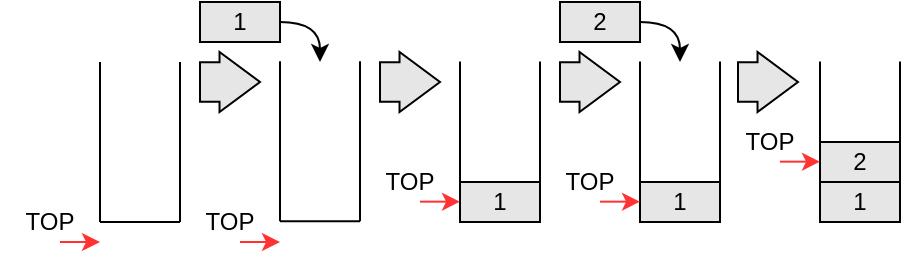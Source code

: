 <mxfile version="24.4.10" type="device" pages="13">
  <diagram id="aYUFxtjsZr9hZO3y8ZkD" name="push">
    <mxGraphModel dx="2060" dy="1088" grid="1" gridSize="10" guides="1" tooltips="1" connect="1" arrows="1" fold="1" page="1" pageScale="1" pageWidth="827" pageHeight="1169" math="0" shadow="0">
      <root>
        <mxCell id="0" />
        <mxCell id="1" parent="0" />
        <mxCell id="nKwgeX3ZLmgD-Hgcv6li-4" value="" style="endArrow=none;html=1;rounded=0;" parent="1" edge="1">
          <mxGeometry width="50" height="50" relative="1" as="geometry">
            <mxPoint x="80" y="230" as="sourcePoint" />
            <mxPoint x="120" y="230" as="targetPoint" />
          </mxGeometry>
        </mxCell>
        <mxCell id="nKwgeX3ZLmgD-Hgcv6li-5" value="" style="endArrow=none;html=1;rounded=0;" parent="1" edge="1">
          <mxGeometry width="50" height="50" relative="1" as="geometry">
            <mxPoint x="170" y="229.67" as="sourcePoint" />
            <mxPoint x="210" y="229.67" as="targetPoint" />
          </mxGeometry>
        </mxCell>
        <mxCell id="7_WzxhUxzsgzH-qFkMZK-1" value="" style="endArrow=none;html=1;rounded=0;" parent="1" edge="1">
          <mxGeometry width="50" height="50" relative="1" as="geometry">
            <mxPoint x="350" y="229.72" as="sourcePoint" />
            <mxPoint x="350" y="149.72" as="targetPoint" />
          </mxGeometry>
        </mxCell>
        <mxCell id="7_WzxhUxzsgzH-qFkMZK-2" value="" style="endArrow=none;html=1;rounded=0;" parent="1" edge="1">
          <mxGeometry width="50" height="50" relative="1" as="geometry">
            <mxPoint x="390" y="229.72" as="sourcePoint" />
            <mxPoint x="390" y="149.72" as="targetPoint" />
          </mxGeometry>
        </mxCell>
        <mxCell id="7_WzxhUxzsgzH-qFkMZK-3" value="1" style="rounded=0;whiteSpace=wrap;html=1;fillColor=#E6E6E6;" parent="1" vertex="1">
          <mxGeometry x="350" y="210" width="40" height="20" as="geometry" />
        </mxCell>
        <mxCell id="vNvyXAiWv8aQIqJe4T8V-1" value="" style="endArrow=none;html=1;rounded=0;" parent="1" edge="1">
          <mxGeometry width="50" height="50" relative="1" as="geometry">
            <mxPoint x="80" y="230" as="sourcePoint" />
            <mxPoint x="80" y="150" as="targetPoint" />
          </mxGeometry>
        </mxCell>
        <mxCell id="vNvyXAiWv8aQIqJe4T8V-2" value="" style="endArrow=none;html=1;rounded=0;" parent="1" edge="1">
          <mxGeometry width="50" height="50" relative="1" as="geometry">
            <mxPoint x="120" y="230" as="sourcePoint" />
            <mxPoint x="120" y="150" as="targetPoint" />
          </mxGeometry>
        </mxCell>
        <mxCell id="vNvyXAiWv8aQIqJe4T8V-5" value="" style="endArrow=none;html=1;rounded=0;" parent="1" edge="1">
          <mxGeometry width="50" height="50" relative="1" as="geometry">
            <mxPoint x="170" y="229.67" as="sourcePoint" />
            <mxPoint x="170" y="149.67" as="targetPoint" />
          </mxGeometry>
        </mxCell>
        <mxCell id="vNvyXAiWv8aQIqJe4T8V-6" value="" style="endArrow=none;html=1;rounded=0;" parent="1" edge="1">
          <mxGeometry width="50" height="50" relative="1" as="geometry">
            <mxPoint x="210" y="229.67" as="sourcePoint" />
            <mxPoint x="210" y="149.67" as="targetPoint" />
          </mxGeometry>
        </mxCell>
        <mxCell id="vNvyXAiWv8aQIqJe4T8V-9" value="1" style="rounded=0;whiteSpace=wrap;html=1;fillColor=#E6E6E6;" parent="1" vertex="1">
          <mxGeometry x="130" y="120" width="40" height="20" as="geometry" />
        </mxCell>
        <mxCell id="vNvyXAiWv8aQIqJe4T8V-13" value="" style="curved=1;endArrow=classic;html=1;rounded=0;exitX=1;exitY=0.5;exitDx=0;exitDy=0;" parent="1" source="vNvyXAiWv8aQIqJe4T8V-9" edge="1">
          <mxGeometry width="50" height="50" relative="1" as="geometry">
            <mxPoint x="160" y="265" as="sourcePoint" />
            <mxPoint x="190" y="150" as="targetPoint" />
            <Array as="points">
              <mxPoint x="190" y="130" />
            </Array>
          </mxGeometry>
        </mxCell>
        <mxCell id="vNvyXAiWv8aQIqJe4T8V-14" value="" style="endArrow=none;html=1;rounded=0;" parent="1" edge="1">
          <mxGeometry width="50" height="50" relative="1" as="geometry">
            <mxPoint x="260" y="229.72" as="sourcePoint" />
            <mxPoint x="260" y="149.72" as="targetPoint" />
          </mxGeometry>
        </mxCell>
        <mxCell id="vNvyXAiWv8aQIqJe4T8V-15" value="" style="endArrow=none;html=1;rounded=0;" parent="1" edge="1">
          <mxGeometry width="50" height="50" relative="1" as="geometry">
            <mxPoint x="300" y="229.72" as="sourcePoint" />
            <mxPoint x="300" y="149.72" as="targetPoint" />
          </mxGeometry>
        </mxCell>
        <mxCell id="vNvyXAiWv8aQIqJe4T8V-17" value="1" style="rounded=0;whiteSpace=wrap;html=1;fillColor=#E6E6E6;" parent="1" vertex="1">
          <mxGeometry x="260" y="210" width="40" height="20" as="geometry" />
        </mxCell>
        <mxCell id="nKwgeX3ZLmgD-Hgcv6li-2" value="" style="html=1;shadow=0;dashed=0;align=center;verticalAlign=middle;shape=mxgraph.arrows2.arrow;dy=0.34;dx=20.24;notch=0;fillColor=#E6E6E6;" parent="1" vertex="1">
          <mxGeometry x="130" y="145" width="30" height="30" as="geometry" />
        </mxCell>
        <mxCell id="7_WzxhUxzsgzH-qFkMZK-4" value="" style="html=1;shadow=0;dashed=0;align=center;verticalAlign=middle;shape=mxgraph.arrows2.arrow;dy=0.34;dx=20.24;notch=0;fillColor=#E6E6E6;" parent="1" vertex="1">
          <mxGeometry x="220" y="145" width="30" height="30" as="geometry" />
        </mxCell>
        <mxCell id="7_WzxhUxzsgzH-qFkMZK-5" value="" style="html=1;shadow=0;dashed=0;align=center;verticalAlign=middle;shape=mxgraph.arrows2.arrow;dy=0.34;dx=20.24;notch=0;fillColor=#E6E6E6;" parent="1" vertex="1">
          <mxGeometry x="310" y="145" width="30" height="30" as="geometry" />
        </mxCell>
        <mxCell id="7_WzxhUxzsgzH-qFkMZK-6" value="2" style="rounded=0;whiteSpace=wrap;html=1;fillColor=#E6E6E6;" parent="1" vertex="1">
          <mxGeometry x="310" y="120" width="40" height="20" as="geometry" />
        </mxCell>
        <mxCell id="7_WzxhUxzsgzH-qFkMZK-7" value="" style="curved=1;endArrow=classic;html=1;rounded=0;exitX=1;exitY=0.5;exitDx=0;exitDy=0;" parent="1" source="7_WzxhUxzsgzH-qFkMZK-6" edge="1">
          <mxGeometry width="50" height="50" relative="1" as="geometry">
            <mxPoint x="340" y="265" as="sourcePoint" />
            <mxPoint x="370" y="150" as="targetPoint" />
            <Array as="points">
              <mxPoint x="370" y="130" />
            </Array>
          </mxGeometry>
        </mxCell>
        <mxCell id="7_WzxhUxzsgzH-qFkMZK-8" value="" style="endArrow=none;html=1;rounded=0;" parent="1" edge="1">
          <mxGeometry width="50" height="50" relative="1" as="geometry">
            <mxPoint x="440" y="229.72" as="sourcePoint" />
            <mxPoint x="440" y="149.72" as="targetPoint" />
          </mxGeometry>
        </mxCell>
        <mxCell id="7_WzxhUxzsgzH-qFkMZK-9" value="" style="endArrow=none;html=1;rounded=0;" parent="1" edge="1">
          <mxGeometry width="50" height="50" relative="1" as="geometry">
            <mxPoint x="480" y="229.72" as="sourcePoint" />
            <mxPoint x="480" y="149.72" as="targetPoint" />
          </mxGeometry>
        </mxCell>
        <mxCell id="7_WzxhUxzsgzH-qFkMZK-10" value="1" style="rounded=0;whiteSpace=wrap;html=1;fillColor=#E6E6E6;" parent="1" vertex="1">
          <mxGeometry x="440" y="210" width="40" height="20" as="geometry" />
        </mxCell>
        <mxCell id="7_WzxhUxzsgzH-qFkMZK-11" value="" style="html=1;shadow=0;dashed=0;align=center;verticalAlign=middle;shape=mxgraph.arrows2.arrow;dy=0.34;dx=20.24;notch=0;fillColor=#E6E6E6;" parent="1" vertex="1">
          <mxGeometry x="399" y="145" width="30" height="30" as="geometry" />
        </mxCell>
        <mxCell id="7_WzxhUxzsgzH-qFkMZK-12" value="2" style="rounded=0;whiteSpace=wrap;html=1;fillColor=#E6E6E6;" parent="1" vertex="1">
          <mxGeometry x="440" y="190" width="40" height="20" as="geometry" />
        </mxCell>
        <mxCell id="pTQK5x5dOt7stuZpczLM-1" value="" style="endArrow=classic;html=1;rounded=0;strokeColor=#FF3333;" parent="1" edge="1">
          <mxGeometry width="50" height="50" relative="1" as="geometry">
            <mxPoint x="60" y="240" as="sourcePoint" />
            <mxPoint x="80" y="240" as="targetPoint" />
          </mxGeometry>
        </mxCell>
        <mxCell id="pTQK5x5dOt7stuZpczLM-2" value="" style="endArrow=classic;html=1;rounded=0;strokeColor=#FF3333;" parent="1" edge="1">
          <mxGeometry width="50" height="50" relative="1" as="geometry">
            <mxPoint x="150.0" y="240" as="sourcePoint" />
            <mxPoint x="170.0" y="240" as="targetPoint" />
          </mxGeometry>
        </mxCell>
        <mxCell id="pTQK5x5dOt7stuZpczLM-3" value="" style="endArrow=classic;html=1;rounded=0;strokeColor=#FF3333;" parent="1" edge="1">
          <mxGeometry width="50" height="50" relative="1" as="geometry">
            <mxPoint x="240.0" y="219.83" as="sourcePoint" />
            <mxPoint x="260.0" y="219.83" as="targetPoint" />
          </mxGeometry>
        </mxCell>
        <mxCell id="pTQK5x5dOt7stuZpczLM-4" value="" style="endArrow=classic;html=1;rounded=0;strokeColor=#FF3333;" parent="1" edge="1">
          <mxGeometry width="50" height="50" relative="1" as="geometry">
            <mxPoint x="330.0" y="219.83" as="sourcePoint" />
            <mxPoint x="350.0" y="219.83" as="targetPoint" />
          </mxGeometry>
        </mxCell>
        <mxCell id="pTQK5x5dOt7stuZpczLM-5" value="" style="endArrow=classic;html=1;rounded=0;strokeColor=#FF3333;" parent="1" edge="1">
          <mxGeometry width="50" height="50" relative="1" as="geometry">
            <mxPoint x="420.0" y="199.83" as="sourcePoint" />
            <mxPoint x="440.0" y="199.83" as="targetPoint" />
          </mxGeometry>
        </mxCell>
        <mxCell id="S3ZC6vQjJtrzaFhDDZEi-1" value="TOP" style="text;html=1;strokeColor=none;fillColor=none;align=center;verticalAlign=middle;whiteSpace=wrap;rounded=0;" parent="1" vertex="1">
          <mxGeometry x="30" y="220" width="50" height="20" as="geometry" />
        </mxCell>
        <mxCell id="S3ZC6vQjJtrzaFhDDZEi-2" value="TOP" style="text;html=1;strokeColor=none;fillColor=none;align=center;verticalAlign=middle;whiteSpace=wrap;rounded=0;" parent="1" vertex="1">
          <mxGeometry x="120" y="220" width="50" height="20" as="geometry" />
        </mxCell>
        <mxCell id="S3ZC6vQjJtrzaFhDDZEi-3" value="TOP" style="text;html=1;strokeColor=none;fillColor=none;align=center;verticalAlign=middle;whiteSpace=wrap;rounded=0;" parent="1" vertex="1">
          <mxGeometry x="210" y="200" width="50" height="20" as="geometry" />
        </mxCell>
        <mxCell id="S3ZC6vQjJtrzaFhDDZEi-4" value="TOP" style="text;html=1;strokeColor=none;fillColor=none;align=center;verticalAlign=middle;whiteSpace=wrap;rounded=0;" parent="1" vertex="1">
          <mxGeometry x="300" y="200" width="50" height="20" as="geometry" />
        </mxCell>
        <mxCell id="S3ZC6vQjJtrzaFhDDZEi-5" value="TOP" style="text;html=1;strokeColor=none;fillColor=none;align=center;verticalAlign=middle;whiteSpace=wrap;rounded=0;" parent="1" vertex="1">
          <mxGeometry x="390" y="180" width="50" height="20" as="geometry" />
        </mxCell>
      </root>
    </mxGraphModel>
  </diagram>
  <diagram id="8siOT-F4VI667oeyUnYg" name="pop">
    <mxGraphModel dx="2060" dy="1100" grid="1" gridSize="10" guides="1" tooltips="1" connect="1" arrows="1" fold="1" page="1" pageScale="1" pageWidth="827" pageHeight="1169" math="0" shadow="0">
      <root>
        <mxCell id="0" />
        <mxCell id="1" parent="0" />
        <mxCell id="8kbjXt4w8ge0ZiogIqEp-1" value="" style="html=1;shadow=0;dashed=0;align=center;verticalAlign=middle;shape=mxgraph.arrows2.arrow;dy=0.34;dx=20.24;notch=0;fillColor=#E6E6E6;" parent="1" vertex="1">
          <mxGeometry x="130" y="540" width="30" height="30" as="geometry" />
        </mxCell>
        <mxCell id="z6JznaLMiQm-FKIhwSvi-2" value="" style="endArrow=none;html=1;rounded=0;" parent="1" edge="1">
          <mxGeometry width="50" height="50" relative="1" as="geometry">
            <mxPoint x="170" y="609.69" as="sourcePoint" />
            <mxPoint x="210" y="609.69" as="targetPoint" />
          </mxGeometry>
        </mxCell>
        <mxCell id="-9AzeDxt8SvSZ-moJPCX-1" value="" style="endArrow=none;html=1;rounded=0;" parent="1" edge="1">
          <mxGeometry width="50" height="50" relative="1" as="geometry">
            <mxPoint x="80" y="610" as="sourcePoint" />
            <mxPoint x="80" y="530" as="targetPoint" />
          </mxGeometry>
        </mxCell>
        <mxCell id="-9AzeDxt8SvSZ-moJPCX-2" value="" style="endArrow=none;html=1;rounded=0;" parent="1" edge="1">
          <mxGeometry width="50" height="50" relative="1" as="geometry">
            <mxPoint x="120" y="610" as="sourcePoint" />
            <mxPoint x="120" y="530" as="targetPoint" />
          </mxGeometry>
        </mxCell>
        <mxCell id="-9AzeDxt8SvSZ-moJPCX-5" value="2" style="rounded=0;whiteSpace=wrap;html=1;fillColor=#E6E6E6;container=0;" parent="1" vertex="1">
          <mxGeometry x="210" y="500" width="40" height="20" as="geometry" />
        </mxCell>
        <mxCell id="-9AzeDxt8SvSZ-moJPCX-6" value="" style="curved=1;endArrow=classic;html=1;rounded=0;entryX=0;entryY=0.5;entryDx=0;entryDy=0;" parent="1" target="-9AzeDxt8SvSZ-moJPCX-5" edge="1">
          <mxGeometry width="50" height="50" relative="1" as="geometry">
            <mxPoint x="190" y="530" as="sourcePoint" />
            <mxPoint x="190" y="530" as="targetPoint" />
            <Array as="points">
              <mxPoint x="190" y="510" />
            </Array>
          </mxGeometry>
        </mxCell>
        <mxCell id="-9AzeDxt8SvSZ-moJPCX-7" value="" style="endArrow=none;html=1;rounded=0;" parent="1" edge="1">
          <mxGeometry width="50" height="50" relative="1" as="geometry">
            <mxPoint x="170" y="609.41" as="sourcePoint" />
            <mxPoint x="170" y="529.41" as="targetPoint" />
          </mxGeometry>
        </mxCell>
        <mxCell id="-9AzeDxt8SvSZ-moJPCX-8" value="" style="endArrow=none;html=1;rounded=0;" parent="1" edge="1">
          <mxGeometry width="50" height="50" relative="1" as="geometry">
            <mxPoint x="210" y="609.41" as="sourcePoint" />
            <mxPoint x="210" y="529.41" as="targetPoint" />
          </mxGeometry>
        </mxCell>
        <mxCell id="-9AzeDxt8SvSZ-moJPCX-10" value="1" style="rounded=0;whiteSpace=wrap;html=1;fillColor=#E6E6E6;container=0;" parent="1" vertex="1">
          <mxGeometry x="80" y="590" width="40" height="20" as="geometry" />
        </mxCell>
        <mxCell id="-9AzeDxt8SvSZ-moJPCX-3" value="" style="endArrow=none;html=1;rounded=0;" parent="1" edge="1">
          <mxGeometry width="50" height="50" relative="1" as="geometry">
            <mxPoint x="260" y="610" as="sourcePoint" />
            <mxPoint x="260" y="530" as="targetPoint" />
          </mxGeometry>
        </mxCell>
        <mxCell id="-9AzeDxt8SvSZ-moJPCX-4" value="" style="endArrow=none;html=1;rounded=0;" parent="1" edge="1">
          <mxGeometry width="50" height="50" relative="1" as="geometry">
            <mxPoint x="300" y="610" as="sourcePoint" />
            <mxPoint x="300" y="530" as="targetPoint" />
          </mxGeometry>
        </mxCell>
        <mxCell id="z6JznaLMiQm-FKIhwSvi-3" value="" style="endArrow=none;html=1;rounded=0;" parent="1" edge="1">
          <mxGeometry width="50" height="50" relative="1" as="geometry">
            <mxPoint x="260" y="609.61" as="sourcePoint" />
            <mxPoint x="300" y="609.61" as="targetPoint" />
          </mxGeometry>
        </mxCell>
        <mxCell id="8kbjXt4w8ge0ZiogIqEp-2" value="" style="html=1;shadow=0;dashed=0;align=center;verticalAlign=middle;shape=mxgraph.arrows2.arrow;dy=0.34;dx=20.24;notch=0;fillColor=#E6E6E6;" parent="1" vertex="1">
          <mxGeometry x="220" y="540" width="30" height="30" as="geometry" />
        </mxCell>
        <mxCell id="8kbjXt4w8ge0ZiogIqEp-3" value="" style="html=1;shadow=0;dashed=0;align=center;verticalAlign=middle;shape=mxgraph.arrows2.arrow;dy=0.34;dx=20.24;notch=0;fillColor=#E6E6E6;" parent="1" vertex="1">
          <mxGeometry x="310" y="540" width="30" height="30" as="geometry" />
        </mxCell>
        <mxCell id="8kbjXt4w8ge0ZiogIqEp-4" value="" style="endArrow=none;html=1;rounded=0;" parent="1" edge="1">
          <mxGeometry width="50" height="50" relative="1" as="geometry">
            <mxPoint x="350" y="609.69" as="sourcePoint" />
            <mxPoint x="390" y="609.69" as="targetPoint" />
          </mxGeometry>
        </mxCell>
        <mxCell id="8kbjXt4w8ge0ZiogIqEp-5" value="1" style="rounded=0;whiteSpace=wrap;html=1;fillColor=#E6E6E6;container=0;" parent="1" vertex="1">
          <mxGeometry x="390" y="500" width="40" height="20" as="geometry" />
        </mxCell>
        <mxCell id="8kbjXt4w8ge0ZiogIqEp-6" value="" style="curved=1;endArrow=classic;html=1;rounded=0;entryX=0;entryY=0.5;entryDx=0;entryDy=0;" parent="1" target="8kbjXt4w8ge0ZiogIqEp-5" edge="1">
          <mxGeometry width="50" height="50" relative="1" as="geometry">
            <mxPoint x="370" y="530" as="sourcePoint" />
            <mxPoint x="370" y="530" as="targetPoint" />
            <Array as="points">
              <mxPoint x="370" y="510" />
            </Array>
          </mxGeometry>
        </mxCell>
        <mxCell id="8kbjXt4w8ge0ZiogIqEp-7" value="" style="endArrow=none;html=1;rounded=0;" parent="1" edge="1">
          <mxGeometry width="50" height="50" relative="1" as="geometry">
            <mxPoint x="350" y="609.41" as="sourcePoint" />
            <mxPoint x="350" y="529.41" as="targetPoint" />
          </mxGeometry>
        </mxCell>
        <mxCell id="8kbjXt4w8ge0ZiogIqEp-8" value="" style="endArrow=none;html=1;rounded=0;" parent="1" edge="1">
          <mxGeometry width="50" height="50" relative="1" as="geometry">
            <mxPoint x="390" y="609.41" as="sourcePoint" />
            <mxPoint x="390" y="529.41" as="targetPoint" />
          </mxGeometry>
        </mxCell>
        <mxCell id="8kbjXt4w8ge0ZiogIqEp-9" value="" style="endArrow=none;html=1;rounded=0;" parent="1" edge="1">
          <mxGeometry width="50" height="50" relative="1" as="geometry">
            <mxPoint x="440" y="610" as="sourcePoint" />
            <mxPoint x="440" y="530" as="targetPoint" />
          </mxGeometry>
        </mxCell>
        <mxCell id="8kbjXt4w8ge0ZiogIqEp-10" value="" style="endArrow=none;html=1;rounded=0;" parent="1" edge="1">
          <mxGeometry width="50" height="50" relative="1" as="geometry">
            <mxPoint x="480" y="610" as="sourcePoint" />
            <mxPoint x="480" y="530" as="targetPoint" />
          </mxGeometry>
        </mxCell>
        <mxCell id="8kbjXt4w8ge0ZiogIqEp-11" value="" style="endArrow=none;html=1;rounded=0;" parent="1" edge="1">
          <mxGeometry width="50" height="50" relative="1" as="geometry">
            <mxPoint x="440" y="609.61" as="sourcePoint" />
            <mxPoint x="480" y="609.61" as="targetPoint" />
          </mxGeometry>
        </mxCell>
        <mxCell id="8kbjXt4w8ge0ZiogIqEp-12" value="" style="html=1;shadow=0;dashed=0;align=center;verticalAlign=middle;shape=mxgraph.arrows2.arrow;dy=0.34;dx=20.24;notch=0;fillColor=#E6E6E6;" parent="1" vertex="1">
          <mxGeometry x="400" y="540" width="30" height="30" as="geometry" />
        </mxCell>
        <mxCell id="8kbjXt4w8ge0ZiogIqEp-13" value="2" style="rounded=0;whiteSpace=wrap;html=1;fillColor=#E6E6E6;container=0;" parent="1" vertex="1">
          <mxGeometry x="80" y="570" width="40" height="20" as="geometry" />
        </mxCell>
        <mxCell id="8kbjXt4w8ge0ZiogIqEp-14" value="1" style="rounded=0;whiteSpace=wrap;html=1;fillColor=#E6E6E6;container=0;" parent="1" vertex="1">
          <mxGeometry x="170" y="590" width="40" height="20" as="geometry" />
        </mxCell>
        <mxCell id="8kbjXt4w8ge0ZiogIqEp-15" value="1" style="rounded=0;whiteSpace=wrap;html=1;fillColor=#E6E6E6;container=0;" parent="1" vertex="1">
          <mxGeometry x="260" y="590" width="40" height="20" as="geometry" />
        </mxCell>
        <mxCell id="PY9FGtg5heD18eeJw3NZ-1" value="" style="endArrow=classic;html=1;rounded=0;strokeColor=#FF3333;" parent="1" edge="1">
          <mxGeometry width="50" height="50" relative="1" as="geometry">
            <mxPoint x="60.0" y="579.85" as="sourcePoint" />
            <mxPoint x="80.0" y="579.85" as="targetPoint" />
          </mxGeometry>
        </mxCell>
        <mxCell id="PY9FGtg5heD18eeJw3NZ-2" value="" style="endArrow=classic;html=1;rounded=0;strokeColor=#FF3333;" parent="1" edge="1">
          <mxGeometry width="50" height="50" relative="1" as="geometry">
            <mxPoint x="150.0" y="599.85" as="sourcePoint" />
            <mxPoint x="170.0" y="599.85" as="targetPoint" />
          </mxGeometry>
        </mxCell>
        <mxCell id="YoVrCB5pbn_p5Tmz107P-1" value="" style="endArrow=classic;html=1;rounded=0;strokeColor=#FF3333;" parent="1" edge="1">
          <mxGeometry width="50" height="50" relative="1" as="geometry">
            <mxPoint x="240.0" y="599.85" as="sourcePoint" />
            <mxPoint x="260.0" y="599.85" as="targetPoint" />
          </mxGeometry>
        </mxCell>
        <mxCell id="YoVrCB5pbn_p5Tmz107P-2" value="" style="endArrow=classic;html=1;rounded=0;strokeColor=#FF3333;" parent="1" edge="1">
          <mxGeometry width="50" height="50" relative="1" as="geometry">
            <mxPoint x="330.0" y="619.85" as="sourcePoint" />
            <mxPoint x="350.0" y="619.85" as="targetPoint" />
          </mxGeometry>
        </mxCell>
        <mxCell id="YoVrCB5pbn_p5Tmz107P-3" value="" style="endArrow=classic;html=1;rounded=0;strokeColor=#FF3333;" parent="1" edge="1">
          <mxGeometry width="50" height="50" relative="1" as="geometry">
            <mxPoint x="420.0" y="620.0" as="sourcePoint" />
            <mxPoint x="440.0" y="620.0" as="targetPoint" />
          </mxGeometry>
        </mxCell>
        <mxCell id="iNNMOaaNr4_3iK_lKYir-1" value="TOP" style="text;html=1;strokeColor=none;fillColor=none;align=center;verticalAlign=middle;whiteSpace=wrap;rounded=0;" parent="1" vertex="1">
          <mxGeometry x="30" y="560" width="50" height="20" as="geometry" />
        </mxCell>
        <mxCell id="iNNMOaaNr4_3iK_lKYir-2" value="TOP" style="text;html=1;strokeColor=none;fillColor=none;align=center;verticalAlign=middle;whiteSpace=wrap;rounded=0;" parent="1" vertex="1">
          <mxGeometry x="120" y="580" width="50" height="20" as="geometry" />
        </mxCell>
        <mxCell id="iNNMOaaNr4_3iK_lKYir-3" value="TOP" style="text;html=1;strokeColor=none;fillColor=none;align=center;verticalAlign=middle;whiteSpace=wrap;rounded=0;" parent="1" vertex="1">
          <mxGeometry x="210" y="580" width="50" height="20" as="geometry" />
        </mxCell>
        <mxCell id="iNNMOaaNr4_3iK_lKYir-4" value="TOP" style="text;html=1;strokeColor=none;fillColor=none;align=center;verticalAlign=middle;whiteSpace=wrap;rounded=0;" parent="1" vertex="1">
          <mxGeometry x="300" y="600" width="50" height="20" as="geometry" />
        </mxCell>
        <mxCell id="iNNMOaaNr4_3iK_lKYir-5" value="TOP" style="text;html=1;strokeColor=none;fillColor=none;align=center;verticalAlign=middle;whiteSpace=wrap;rounded=0;" parent="1" vertex="1">
          <mxGeometry x="390" y="600" width="50" height="20" as="geometry" />
        </mxCell>
      </root>
    </mxGraphModel>
  </diagram>
  <diagram id="9OSr7ajFuZxbuB-Mx6nZ" name="peek">
    <mxGraphModel dx="594" dy="904" grid="1" gridSize="10" guides="1" tooltips="1" connect="1" arrows="1" fold="1" page="1" pageScale="1" pageWidth="1169" pageHeight="827" math="0" shadow="0">
      <root>
        <mxCell id="0" />
        <mxCell id="1" parent="0" />
        <mxCell id="D5brCx0ukc3wsCVn_dd3-1" value="" style="html=1;shadow=0;dashed=0;align=center;verticalAlign=middle;shape=mxgraph.arrows2.arrow;dy=0.34;dx=20.24;notch=0;fillColor=#E6E6E6;" parent="1" vertex="1">
          <mxGeometry x="130" y="540" width="30" height="30" as="geometry" />
        </mxCell>
        <mxCell id="D5brCx0ukc3wsCVn_dd3-2" value="" style="endArrow=none;html=1;rounded=0;" parent="1" edge="1">
          <mxGeometry width="50" height="50" relative="1" as="geometry">
            <mxPoint x="170" y="609.69" as="sourcePoint" />
            <mxPoint x="210" y="609.69" as="targetPoint" />
          </mxGeometry>
        </mxCell>
        <mxCell id="D5brCx0ukc3wsCVn_dd3-3" value="" style="endArrow=none;html=1;rounded=0;" parent="1" edge="1">
          <mxGeometry width="50" height="50" relative="1" as="geometry">
            <mxPoint x="80" y="610" as="sourcePoint" />
            <mxPoint x="80" y="530" as="targetPoint" />
          </mxGeometry>
        </mxCell>
        <mxCell id="D5brCx0ukc3wsCVn_dd3-4" value="" style="endArrow=none;html=1;rounded=0;" parent="1" edge="1">
          <mxGeometry width="50" height="50" relative="1" as="geometry">
            <mxPoint x="120" y="610" as="sourcePoint" />
            <mxPoint x="120" y="530" as="targetPoint" />
          </mxGeometry>
        </mxCell>
        <mxCell id="D5brCx0ukc3wsCVn_dd3-5" value="2" style="rounded=0;whiteSpace=wrap;html=1;fillColor=#E6E6E6;container=0;dashed=1;" parent="1" vertex="1">
          <mxGeometry x="210" y="500" width="40" height="20" as="geometry" />
        </mxCell>
        <mxCell id="D5brCx0ukc3wsCVn_dd3-6" value="" style="curved=1;endArrow=classic;html=1;rounded=0;entryX=0;entryY=0.5;entryDx=0;entryDy=0;" parent="1" target="D5brCx0ukc3wsCVn_dd3-5" edge="1">
          <mxGeometry width="50" height="50" relative="1" as="geometry">
            <mxPoint x="190" y="530" as="sourcePoint" />
            <mxPoint x="190" y="530" as="targetPoint" />
            <Array as="points">
              <mxPoint x="190" y="510" />
            </Array>
          </mxGeometry>
        </mxCell>
        <mxCell id="D5brCx0ukc3wsCVn_dd3-7" value="" style="endArrow=none;html=1;rounded=0;" parent="1" edge="1">
          <mxGeometry width="50" height="50" relative="1" as="geometry">
            <mxPoint x="170" y="609.41" as="sourcePoint" />
            <mxPoint x="170" y="529.41" as="targetPoint" />
          </mxGeometry>
        </mxCell>
        <mxCell id="D5brCx0ukc3wsCVn_dd3-8" value="" style="endArrow=none;html=1;rounded=0;" parent="1" edge="1">
          <mxGeometry width="50" height="50" relative="1" as="geometry">
            <mxPoint x="210" y="609.41" as="sourcePoint" />
            <mxPoint x="210" y="529.41" as="targetPoint" />
          </mxGeometry>
        </mxCell>
        <mxCell id="D5brCx0ukc3wsCVn_dd3-9" value="1" style="rounded=0;whiteSpace=wrap;html=1;fillColor=#E6E6E6;container=0;" parent="1" vertex="1">
          <mxGeometry x="80" y="590" width="40" height="20" as="geometry" />
        </mxCell>
        <mxCell id="D5brCx0ukc3wsCVn_dd3-10" value="" style="endArrow=none;html=1;rounded=0;" parent="1" edge="1">
          <mxGeometry width="50" height="50" relative="1" as="geometry">
            <mxPoint x="260" y="610" as="sourcePoint" />
            <mxPoint x="260" y="530" as="targetPoint" />
          </mxGeometry>
        </mxCell>
        <mxCell id="D5brCx0ukc3wsCVn_dd3-11" value="" style="endArrow=none;html=1;rounded=0;" parent="1" edge="1">
          <mxGeometry width="50" height="50" relative="1" as="geometry">
            <mxPoint x="300" y="610" as="sourcePoint" />
            <mxPoint x="300" y="530" as="targetPoint" />
          </mxGeometry>
        </mxCell>
        <mxCell id="D5brCx0ukc3wsCVn_dd3-12" value="" style="endArrow=none;html=1;rounded=0;" parent="1" edge="1">
          <mxGeometry width="50" height="50" relative="1" as="geometry">
            <mxPoint x="260" y="609.61" as="sourcePoint" />
            <mxPoint x="300" y="609.61" as="targetPoint" />
          </mxGeometry>
        </mxCell>
        <mxCell id="D5brCx0ukc3wsCVn_dd3-13" value="" style="html=1;shadow=0;dashed=0;align=center;verticalAlign=middle;shape=mxgraph.arrows2.arrow;dy=0.34;dx=20.24;notch=0;fillColor=#E6E6E6;" parent="1" vertex="1">
          <mxGeometry x="220" y="540" width="30" height="30" as="geometry" />
        </mxCell>
        <mxCell id="D5brCx0ukc3wsCVn_dd3-24" value="2" style="rounded=0;whiteSpace=wrap;html=1;fillColor=#E6E6E6;container=0;" parent="1" vertex="1">
          <mxGeometry x="80" y="570" width="40" height="20" as="geometry" />
        </mxCell>
        <mxCell id="D5brCx0ukc3wsCVn_dd3-25" value="1" style="rounded=0;whiteSpace=wrap;html=1;fillColor=#E6E6E6;container=0;" parent="1" vertex="1">
          <mxGeometry x="170" y="590" width="40" height="20" as="geometry" />
        </mxCell>
        <mxCell id="D5brCx0ukc3wsCVn_dd3-26" value="1" style="rounded=0;whiteSpace=wrap;html=1;fillColor=#E6E6E6;container=0;" parent="1" vertex="1">
          <mxGeometry x="260" y="590" width="40" height="20" as="geometry" />
        </mxCell>
        <mxCell id="D5brCx0ukc3wsCVn_dd3-27" value="" style="endArrow=classic;html=1;rounded=0;strokeColor=#FF3333;" parent="1" edge="1">
          <mxGeometry width="50" height="50" relative="1" as="geometry">
            <mxPoint x="60.0" y="579.85" as="sourcePoint" />
            <mxPoint x="80.0" y="579.85" as="targetPoint" />
          </mxGeometry>
        </mxCell>
        <mxCell id="D5brCx0ukc3wsCVn_dd3-32" value="TOP" style="text;html=1;strokeColor=none;fillColor=none;align=center;verticalAlign=middle;whiteSpace=wrap;rounded=0;" parent="1" vertex="1">
          <mxGeometry x="30" y="570" width="30" height="20" as="geometry" />
        </mxCell>
        <mxCell id="D5brCx0ukc3wsCVn_dd3-38" value="2" style="rounded=0;whiteSpace=wrap;html=1;fillColor=#E6E6E6;container=0;" parent="1" vertex="1">
          <mxGeometry x="170" y="570" width="40" height="20" as="geometry" />
        </mxCell>
        <mxCell id="D5brCx0ukc3wsCVn_dd3-39" value="2" style="rounded=0;whiteSpace=wrap;html=1;fillColor=#E6E6E6;container=0;" parent="1" vertex="1">
          <mxGeometry x="260" y="570" width="40" height="20" as="geometry" />
        </mxCell>
        <mxCell id="_n89nYIfRRnSz5vHYDXi-1" value="" style="endArrow=classic;html=1;rounded=0;strokeColor=#FF3333;" parent="1" edge="1">
          <mxGeometry width="50" height="50" relative="1" as="geometry">
            <mxPoint x="150.0" y="579.85" as="sourcePoint" />
            <mxPoint x="170.0" y="579.85" as="targetPoint" />
          </mxGeometry>
        </mxCell>
        <mxCell id="_n89nYIfRRnSz5vHYDXi-2" value="TOP" style="text;html=1;strokeColor=none;fillColor=none;align=center;verticalAlign=middle;whiteSpace=wrap;rounded=0;" parent="1" vertex="1">
          <mxGeometry x="120" y="570" width="30" height="20" as="geometry" />
        </mxCell>
        <mxCell id="_n89nYIfRRnSz5vHYDXi-3" value="" style="endArrow=classic;html=1;rounded=0;strokeColor=#FF3333;" parent="1" edge="1">
          <mxGeometry width="50" height="50" relative="1" as="geometry">
            <mxPoint x="240.0" y="579.85" as="sourcePoint" />
            <mxPoint x="260.0" y="579.85" as="targetPoint" />
          </mxGeometry>
        </mxCell>
        <mxCell id="_n89nYIfRRnSz5vHYDXi-4" value="TOP" style="text;html=1;strokeColor=none;fillColor=none;align=center;verticalAlign=middle;whiteSpace=wrap;rounded=0;" parent="1" vertex="1">
          <mxGeometry x="210" y="570" width="30" height="20" as="geometry" />
        </mxCell>
        <mxCell id="_n89nYIfRRnSz5vHYDXi-5" value="2" style="rounded=0;whiteSpace=wrap;html=1;fillColor=#E6E6E6;container=0;dashed=1;" parent="1" vertex="1">
          <mxGeometry x="390" y="500" width="40" height="20" as="geometry" />
        </mxCell>
        <mxCell id="_n89nYIfRRnSz5vHYDXi-6" value="" style="curved=1;endArrow=classic;html=1;rounded=0;entryX=0;entryY=0.5;entryDx=0;entryDy=0;" parent="1" target="_n89nYIfRRnSz5vHYDXi-5" edge="1">
          <mxGeometry width="50" height="50" relative="1" as="geometry">
            <mxPoint x="370" y="530" as="sourcePoint" />
            <mxPoint x="370" y="530" as="targetPoint" />
            <Array as="points">
              <mxPoint x="370" y="510" />
            </Array>
          </mxGeometry>
        </mxCell>
        <mxCell id="zE16HEgwWZU6wxYQ1oBa-1" value="" style="endArrow=none;html=1;rounded=0;" parent="1" edge="1">
          <mxGeometry width="50" height="50" relative="1" as="geometry">
            <mxPoint x="300" y="609.15" as="sourcePoint" />
            <mxPoint x="300" y="529.15" as="targetPoint" />
          </mxGeometry>
        </mxCell>
        <mxCell id="zE16HEgwWZU6wxYQ1oBa-2" value="" style="endArrow=none;html=1;rounded=0;" parent="1" edge="1">
          <mxGeometry width="50" height="50" relative="1" as="geometry">
            <mxPoint x="350" y="609.74" as="sourcePoint" />
            <mxPoint x="350" y="529.74" as="targetPoint" />
          </mxGeometry>
        </mxCell>
        <mxCell id="zE16HEgwWZU6wxYQ1oBa-3" value="" style="endArrow=none;html=1;rounded=0;" parent="1" edge="1">
          <mxGeometry width="50" height="50" relative="1" as="geometry">
            <mxPoint x="390" y="609.74" as="sourcePoint" />
            <mxPoint x="390" y="529.74" as="targetPoint" />
          </mxGeometry>
        </mxCell>
        <mxCell id="zE16HEgwWZU6wxYQ1oBa-4" value="" style="endArrow=none;html=1;rounded=0;" parent="1" edge="1">
          <mxGeometry width="50" height="50" relative="1" as="geometry">
            <mxPoint x="350" y="609.35" as="sourcePoint" />
            <mxPoint x="390" y="609.35" as="targetPoint" />
          </mxGeometry>
        </mxCell>
        <mxCell id="zE16HEgwWZU6wxYQ1oBa-5" value="" style="html=1;shadow=0;dashed=0;align=center;verticalAlign=middle;shape=mxgraph.arrows2.arrow;dy=0.34;dx=20.24;notch=0;fillColor=#E6E6E6;" parent="1" vertex="1">
          <mxGeometry x="310" y="539.74" width="30" height="30" as="geometry" />
        </mxCell>
        <mxCell id="zE16HEgwWZU6wxYQ1oBa-6" value="1" style="rounded=0;whiteSpace=wrap;html=1;fillColor=#E6E6E6;container=0;" parent="1" vertex="1">
          <mxGeometry x="350" y="589.74" width="40" height="20" as="geometry" />
        </mxCell>
        <mxCell id="zE16HEgwWZU6wxYQ1oBa-7" value="2" style="rounded=0;whiteSpace=wrap;html=1;fillColor=#E6E6E6;container=0;" parent="1" vertex="1">
          <mxGeometry x="350" y="569.74" width="40" height="20" as="geometry" />
        </mxCell>
        <mxCell id="zE16HEgwWZU6wxYQ1oBa-8" value="" style="endArrow=classic;html=1;rounded=0;strokeColor=#FF3333;" parent="1" edge="1">
          <mxGeometry width="50" height="50" relative="1" as="geometry">
            <mxPoint x="330" y="579.59" as="sourcePoint" />
            <mxPoint x="350" y="579.59" as="targetPoint" />
          </mxGeometry>
        </mxCell>
        <mxCell id="zE16HEgwWZU6wxYQ1oBa-9" value="TOP" style="text;html=1;strokeColor=none;fillColor=none;align=center;verticalAlign=middle;whiteSpace=wrap;rounded=0;" parent="1" vertex="1">
          <mxGeometry x="300" y="569.74" width="30" height="20" as="geometry" />
        </mxCell>
        <mxCell id="zE16HEgwWZU6wxYQ1oBa-10" value="" style="endArrow=none;html=1;rounded=0;" parent="1" edge="1">
          <mxGeometry width="50" height="50" relative="1" as="geometry">
            <mxPoint x="390" y="609.15" as="sourcePoint" />
            <mxPoint x="390" y="529.15" as="targetPoint" />
          </mxGeometry>
        </mxCell>
        <mxCell id="zE16HEgwWZU6wxYQ1oBa-11" value="" style="endArrow=none;html=1;rounded=0;" parent="1" edge="1">
          <mxGeometry width="50" height="50" relative="1" as="geometry">
            <mxPoint x="440" y="609.74" as="sourcePoint" />
            <mxPoint x="440" y="529.74" as="targetPoint" />
          </mxGeometry>
        </mxCell>
        <mxCell id="zE16HEgwWZU6wxYQ1oBa-12" value="" style="endArrow=none;html=1;rounded=0;" parent="1" edge="1">
          <mxGeometry width="50" height="50" relative="1" as="geometry">
            <mxPoint x="480" y="609.74" as="sourcePoint" />
            <mxPoint x="480" y="529.74" as="targetPoint" />
          </mxGeometry>
        </mxCell>
        <mxCell id="zE16HEgwWZU6wxYQ1oBa-13" value="" style="endArrow=none;html=1;rounded=0;" parent="1" edge="1">
          <mxGeometry width="50" height="50" relative="1" as="geometry">
            <mxPoint x="440" y="609.35" as="sourcePoint" />
            <mxPoint x="480" y="609.35" as="targetPoint" />
          </mxGeometry>
        </mxCell>
        <mxCell id="zE16HEgwWZU6wxYQ1oBa-14" value="" style="html=1;shadow=0;dashed=0;align=center;verticalAlign=middle;shape=mxgraph.arrows2.arrow;dy=0.34;dx=20.24;notch=0;fillColor=#E6E6E6;" parent="1" vertex="1">
          <mxGeometry x="400" y="539.74" width="30" height="30" as="geometry" />
        </mxCell>
        <mxCell id="zE16HEgwWZU6wxYQ1oBa-15" value="1" style="rounded=0;whiteSpace=wrap;html=1;fillColor=#E6E6E6;container=0;" parent="1" vertex="1">
          <mxGeometry x="440" y="589.74" width="40" height="20" as="geometry" />
        </mxCell>
        <mxCell id="zE16HEgwWZU6wxYQ1oBa-16" value="2" style="rounded=0;whiteSpace=wrap;html=1;fillColor=#E6E6E6;container=0;" parent="1" vertex="1">
          <mxGeometry x="440" y="569.74" width="40" height="20" as="geometry" />
        </mxCell>
        <mxCell id="zE16HEgwWZU6wxYQ1oBa-17" value="" style="endArrow=classic;html=1;rounded=0;strokeColor=#FF3333;" parent="1" edge="1">
          <mxGeometry width="50" height="50" relative="1" as="geometry">
            <mxPoint x="420" y="579.59" as="sourcePoint" />
            <mxPoint x="440" y="579.59" as="targetPoint" />
          </mxGeometry>
        </mxCell>
        <mxCell id="zE16HEgwWZU6wxYQ1oBa-18" value="TOP" style="text;html=1;strokeColor=none;fillColor=none;align=center;verticalAlign=middle;whiteSpace=wrap;rounded=0;" parent="1" vertex="1">
          <mxGeometry x="390" y="569.74" width="30" height="20" as="geometry" />
        </mxCell>
      </root>
    </mxGraphModel>
  </diagram>
  <diagram id="2V0F9tvFTR42_RaGiOEj" name="empty">
    <mxGraphModel dx="1791" dy="946" grid="1" gridSize="10" guides="1" tooltips="1" connect="1" arrows="1" fold="1" page="1" pageScale="1" pageWidth="1169" pageHeight="827" math="0" shadow="0">
      <root>
        <mxCell id="0" />
        <mxCell id="1" parent="0" />
        <mxCell id="EB7MI0Indbu4ADLjPfOT-1" value="" style="endArrow=none;html=1;rounded=0;" edge="1" parent="1">
          <mxGeometry width="50" height="50" relative="1" as="geometry">
            <mxPoint x="80" y="230" as="sourcePoint" />
            <mxPoint x="120" y="230" as="targetPoint" />
          </mxGeometry>
        </mxCell>
        <mxCell id="EB7MI0Indbu4ADLjPfOT-2" value="" style="endArrow=none;html=1;rounded=0;" edge="1" parent="1">
          <mxGeometry width="50" height="50" relative="1" as="geometry">
            <mxPoint x="170" y="229.67" as="sourcePoint" />
            <mxPoint x="210" y="229.67" as="targetPoint" />
          </mxGeometry>
        </mxCell>
        <mxCell id="EB7MI0Indbu4ADLjPfOT-3" value="" style="endArrow=none;html=1;rounded=0;" edge="1" parent="1">
          <mxGeometry width="50" height="50" relative="1" as="geometry">
            <mxPoint x="350" y="229.72" as="sourcePoint" />
            <mxPoint x="350" y="149.72" as="targetPoint" />
          </mxGeometry>
        </mxCell>
        <mxCell id="EB7MI0Indbu4ADLjPfOT-4" value="" style="endArrow=none;html=1;rounded=0;" edge="1" parent="1">
          <mxGeometry width="50" height="50" relative="1" as="geometry">
            <mxPoint x="390" y="229.72" as="sourcePoint" />
            <mxPoint x="390" y="149.72" as="targetPoint" />
          </mxGeometry>
        </mxCell>
        <mxCell id="EB7MI0Indbu4ADLjPfOT-6" value="" style="endArrow=none;html=1;rounded=0;" edge="1" parent="1">
          <mxGeometry width="50" height="50" relative="1" as="geometry">
            <mxPoint x="80" y="230" as="sourcePoint" />
            <mxPoint x="80" y="150" as="targetPoint" />
          </mxGeometry>
        </mxCell>
        <mxCell id="EB7MI0Indbu4ADLjPfOT-7" value="" style="endArrow=none;html=1;rounded=0;" edge="1" parent="1">
          <mxGeometry width="50" height="50" relative="1" as="geometry">
            <mxPoint x="120" y="230" as="sourcePoint" />
            <mxPoint x="120" y="150" as="targetPoint" />
          </mxGeometry>
        </mxCell>
        <mxCell id="EB7MI0Indbu4ADLjPfOT-8" value="" style="endArrow=none;html=1;rounded=0;" edge="1" parent="1">
          <mxGeometry width="50" height="50" relative="1" as="geometry">
            <mxPoint x="170" y="229.67" as="sourcePoint" />
            <mxPoint x="170" y="149.67" as="targetPoint" />
          </mxGeometry>
        </mxCell>
        <mxCell id="EB7MI0Indbu4ADLjPfOT-9" value="" style="endArrow=none;html=1;rounded=0;" edge="1" parent="1">
          <mxGeometry width="50" height="50" relative="1" as="geometry">
            <mxPoint x="210" y="229.67" as="sourcePoint" />
            <mxPoint x="210" y="149.67" as="targetPoint" />
          </mxGeometry>
        </mxCell>
        <mxCell id="EB7MI0Indbu4ADLjPfOT-10" value="1" style="rounded=0;whiteSpace=wrap;html=1;fillColor=#E6E6E6;" vertex="1" parent="1">
          <mxGeometry x="130" y="120" width="40" height="20" as="geometry" />
        </mxCell>
        <mxCell id="EB7MI0Indbu4ADLjPfOT-11" value="" style="curved=1;endArrow=classic;html=1;rounded=0;exitX=1;exitY=0.5;exitDx=0;exitDy=0;" edge="1" parent="1" source="EB7MI0Indbu4ADLjPfOT-10">
          <mxGeometry width="50" height="50" relative="1" as="geometry">
            <mxPoint x="160" y="265" as="sourcePoint" />
            <mxPoint x="190" y="150" as="targetPoint" />
            <Array as="points">
              <mxPoint x="190" y="130" />
            </Array>
          </mxGeometry>
        </mxCell>
        <mxCell id="EB7MI0Indbu4ADLjPfOT-12" value="" style="endArrow=none;html=1;rounded=0;" edge="1" parent="1">
          <mxGeometry width="50" height="50" relative="1" as="geometry">
            <mxPoint x="260" y="229.72" as="sourcePoint" />
            <mxPoint x="260" y="149.72" as="targetPoint" />
          </mxGeometry>
        </mxCell>
        <mxCell id="EB7MI0Indbu4ADLjPfOT-13" value="" style="endArrow=none;html=1;rounded=0;" edge="1" parent="1">
          <mxGeometry width="50" height="50" relative="1" as="geometry">
            <mxPoint x="300" y="229.72" as="sourcePoint" />
            <mxPoint x="300" y="149.72" as="targetPoint" />
          </mxGeometry>
        </mxCell>
        <mxCell id="EB7MI0Indbu4ADLjPfOT-14" value="1" style="rounded=0;whiteSpace=wrap;html=1;fillColor=#E6E6E6;" vertex="1" parent="1">
          <mxGeometry x="260" y="210" width="40" height="20" as="geometry" />
        </mxCell>
        <mxCell id="EB7MI0Indbu4ADLjPfOT-15" value="" style="html=1;shadow=0;dashed=0;align=center;verticalAlign=middle;shape=mxgraph.arrows2.arrow;dy=0.34;dx=20.24;notch=0;fillColor=#E6E6E6;" vertex="1" parent="1">
          <mxGeometry x="130" y="145" width="30" height="30" as="geometry" />
        </mxCell>
        <mxCell id="EB7MI0Indbu4ADLjPfOT-16" value="" style="html=1;shadow=0;dashed=0;align=center;verticalAlign=middle;shape=mxgraph.arrows2.arrow;dy=0.34;dx=20.24;notch=0;fillColor=#E6E6E6;" vertex="1" parent="1">
          <mxGeometry x="220" y="145" width="30" height="30" as="geometry" />
        </mxCell>
        <mxCell id="EB7MI0Indbu4ADLjPfOT-17" value="" style="html=1;shadow=0;dashed=0;align=center;verticalAlign=middle;shape=mxgraph.arrows2.arrow;dy=0.34;dx=20.24;notch=0;fillColor=#E6E6E6;" vertex="1" parent="1">
          <mxGeometry x="310" y="145" width="30" height="30" as="geometry" />
        </mxCell>
        <mxCell id="EB7MI0Indbu4ADLjPfOT-20" value="" style="endArrow=none;html=1;rounded=0;" edge="1" parent="1">
          <mxGeometry width="50" height="50" relative="1" as="geometry">
            <mxPoint x="440" y="229.72" as="sourcePoint" />
            <mxPoint x="440" y="149.72" as="targetPoint" />
          </mxGeometry>
        </mxCell>
        <mxCell id="EB7MI0Indbu4ADLjPfOT-21" value="" style="endArrow=none;html=1;rounded=0;" edge="1" parent="1">
          <mxGeometry width="50" height="50" relative="1" as="geometry">
            <mxPoint x="480" y="229.72" as="sourcePoint" />
            <mxPoint x="480" y="149.72" as="targetPoint" />
          </mxGeometry>
        </mxCell>
        <mxCell id="EB7MI0Indbu4ADLjPfOT-23" value="" style="html=1;shadow=0;dashed=0;align=center;verticalAlign=middle;shape=mxgraph.arrows2.arrow;dy=0.34;dx=20.24;notch=0;fillColor=#E6E6E6;" vertex="1" parent="1">
          <mxGeometry x="399" y="145" width="30" height="30" as="geometry" />
        </mxCell>
        <mxCell id="EB7MI0Indbu4ADLjPfOT-25" value="" style="endArrow=classic;html=1;rounded=0;strokeColor=#FF3333;" edge="1" parent="1">
          <mxGeometry width="50" height="50" relative="1" as="geometry">
            <mxPoint x="60" y="240" as="sourcePoint" />
            <mxPoint x="80" y="240" as="targetPoint" />
          </mxGeometry>
        </mxCell>
        <mxCell id="EB7MI0Indbu4ADLjPfOT-26" value="" style="endArrow=classic;html=1;rounded=0;strokeColor=#FF3333;" edge="1" parent="1">
          <mxGeometry width="50" height="50" relative="1" as="geometry">
            <mxPoint x="150.0" y="240" as="sourcePoint" />
            <mxPoint x="170.0" y="240" as="targetPoint" />
          </mxGeometry>
        </mxCell>
        <mxCell id="EB7MI0Indbu4ADLjPfOT-27" value="" style="endArrow=classic;html=1;rounded=0;strokeColor=#FF3333;" edge="1" parent="1">
          <mxGeometry width="50" height="50" relative="1" as="geometry">
            <mxPoint x="240.0" y="219.83" as="sourcePoint" />
            <mxPoint x="260.0" y="219.83" as="targetPoint" />
          </mxGeometry>
        </mxCell>
        <mxCell id="EB7MI0Indbu4ADLjPfOT-28" value="" style="endArrow=classic;html=1;rounded=0;strokeColor=#FF3333;" edge="1" parent="1">
          <mxGeometry width="50" height="50" relative="1" as="geometry">
            <mxPoint x="330.0" y="239.39" as="sourcePoint" />
            <mxPoint x="350.0" y="239.39" as="targetPoint" />
          </mxGeometry>
        </mxCell>
        <mxCell id="EB7MI0Indbu4ADLjPfOT-30" value="TOP" style="text;html=1;strokeColor=none;fillColor=none;align=center;verticalAlign=middle;whiteSpace=wrap;rounded=0;" vertex="1" parent="1">
          <mxGeometry x="30" y="220" width="50" height="20" as="geometry" />
        </mxCell>
        <mxCell id="EB7MI0Indbu4ADLjPfOT-31" value="TOP" style="text;html=1;strokeColor=none;fillColor=none;align=center;verticalAlign=middle;whiteSpace=wrap;rounded=0;" vertex="1" parent="1">
          <mxGeometry x="120" y="220" width="50" height="20" as="geometry" />
        </mxCell>
        <mxCell id="EB7MI0Indbu4ADLjPfOT-32" value="TOP" style="text;html=1;strokeColor=none;fillColor=none;align=center;verticalAlign=middle;whiteSpace=wrap;rounded=0;" vertex="1" parent="1">
          <mxGeometry x="210" y="200" width="50" height="20" as="geometry" />
        </mxCell>
        <mxCell id="EB7MI0Indbu4ADLjPfOT-33" value="TOP" style="text;html=1;strokeColor=none;fillColor=none;align=center;verticalAlign=middle;whiteSpace=wrap;rounded=0;" vertex="1" parent="1">
          <mxGeometry x="300" y="219.56" width="50" height="20" as="geometry" />
        </mxCell>
        <mxCell id="EB7MI0Indbu4ADLjPfOT-35" value="true" style="text;html=1;align=center;verticalAlign=middle;whiteSpace=wrap;rounded=0;" vertex="1" parent="1">
          <mxGeometry x="70" y="250" width="60" height="30" as="geometry" />
        </mxCell>
        <mxCell id="EB7MI0Indbu4ADLjPfOT-36" value="empty" style="text;html=1;align=center;verticalAlign=middle;whiteSpace=wrap;rounded=0;" vertex="1" parent="1">
          <mxGeometry x="20" y="250" width="60" height="30" as="geometry" />
        </mxCell>
        <mxCell id="EB7MI0Indbu4ADLjPfOT-38" value="false" style="text;html=1;align=center;verticalAlign=middle;whiteSpace=wrap;rounded=0;" vertex="1" parent="1">
          <mxGeometry x="250" y="250" width="60" height="30" as="geometry" />
        </mxCell>
        <mxCell id="L4jEpy02CIqfDS5X12MS-1" value="1" style="rounded=0;whiteSpace=wrap;html=1;fillColor=#E6E6E6;container=0;" vertex="1" parent="1">
          <mxGeometry x="389" y="120" width="40" height="20" as="geometry" />
        </mxCell>
        <mxCell id="L4jEpy02CIqfDS5X12MS-2" value="" style="curved=1;endArrow=classic;html=1;rounded=0;entryX=0;entryY=0.5;entryDx=0;entryDy=0;" edge="1" parent="1" target="L4jEpy02CIqfDS5X12MS-1">
          <mxGeometry width="50" height="50" relative="1" as="geometry">
            <mxPoint x="369" y="150" as="sourcePoint" />
            <mxPoint x="369" y="150" as="targetPoint" />
            <Array as="points">
              <mxPoint x="369" y="130" />
            </Array>
          </mxGeometry>
        </mxCell>
        <mxCell id="L4jEpy02CIqfDS5X12MS-3" value="" style="endArrow=none;html=1;rounded=0;" edge="1" parent="1">
          <mxGeometry width="50" height="50" relative="1" as="geometry">
            <mxPoint x="350" y="229.39" as="sourcePoint" />
            <mxPoint x="390" y="229.39" as="targetPoint" />
          </mxGeometry>
        </mxCell>
        <mxCell id="L4jEpy02CIqfDS5X12MS-4" value="" style="endArrow=classic;html=1;rounded=0;strokeColor=#FF3333;" edge="1" parent="1">
          <mxGeometry width="50" height="50" relative="1" as="geometry">
            <mxPoint x="419.0" y="239.83" as="sourcePoint" />
            <mxPoint x="439.0" y="239.83" as="targetPoint" />
          </mxGeometry>
        </mxCell>
        <mxCell id="L4jEpy02CIqfDS5X12MS-5" value="TOP" style="text;html=1;strokeColor=none;fillColor=none;align=center;verticalAlign=middle;whiteSpace=wrap;rounded=0;" vertex="1" parent="1">
          <mxGeometry x="389" y="220" width="50" height="20" as="geometry" />
        </mxCell>
        <mxCell id="L4jEpy02CIqfDS5X12MS-6" value="" style="endArrow=none;html=1;rounded=0;" edge="1" parent="1">
          <mxGeometry width="50" height="50" relative="1" as="geometry">
            <mxPoint x="439" y="229.83" as="sourcePoint" />
            <mxPoint x="479" y="229.83" as="targetPoint" />
          </mxGeometry>
        </mxCell>
        <mxCell id="L4jEpy02CIqfDS5X12MS-8" value="true" style="text;html=1;align=center;verticalAlign=middle;whiteSpace=wrap;rounded=0;" vertex="1" parent="1">
          <mxGeometry x="429" y="250" width="60" height="30" as="geometry" />
        </mxCell>
      </root>
    </mxGraphModel>
  </diagram>
  <diagram name="size" id="jSrtLoeZf2PyVHGFG3WH">
    <mxGraphModel dx="2060" dy="1088" grid="1" gridSize="10" guides="1" tooltips="1" connect="1" arrows="1" fold="1" page="1" pageScale="1" pageWidth="1169" pageHeight="827" math="0" shadow="0">
      <root>
        <mxCell id="LEZXCPre3xdWwtL-uVnT-0" />
        <mxCell id="LEZXCPre3xdWwtL-uVnT-1" parent="LEZXCPre3xdWwtL-uVnT-0" />
        <mxCell id="LEZXCPre3xdWwtL-uVnT-2" value="" style="endArrow=none;html=1;rounded=0;" edge="1" parent="LEZXCPre3xdWwtL-uVnT-1">
          <mxGeometry width="50" height="50" relative="1" as="geometry">
            <mxPoint x="80" y="230" as="sourcePoint" />
            <mxPoint x="120" y="230" as="targetPoint" />
          </mxGeometry>
        </mxCell>
        <mxCell id="LEZXCPre3xdWwtL-uVnT-3" value="" style="endArrow=none;html=1;rounded=0;" edge="1" parent="LEZXCPre3xdWwtL-uVnT-1">
          <mxGeometry width="50" height="50" relative="1" as="geometry">
            <mxPoint x="170" y="229.67" as="sourcePoint" />
            <mxPoint x="210" y="229.67" as="targetPoint" />
          </mxGeometry>
        </mxCell>
        <mxCell id="LEZXCPre3xdWwtL-uVnT-4" value="" style="endArrow=none;html=1;rounded=0;" edge="1" parent="LEZXCPre3xdWwtL-uVnT-1">
          <mxGeometry width="50" height="50" relative="1" as="geometry">
            <mxPoint x="350" y="229.72" as="sourcePoint" />
            <mxPoint x="350" y="149.72" as="targetPoint" />
          </mxGeometry>
        </mxCell>
        <mxCell id="LEZXCPre3xdWwtL-uVnT-5" value="" style="endArrow=none;html=1;rounded=0;" edge="1" parent="LEZXCPre3xdWwtL-uVnT-1">
          <mxGeometry width="50" height="50" relative="1" as="geometry">
            <mxPoint x="390" y="229.72" as="sourcePoint" />
            <mxPoint x="390" y="149.72" as="targetPoint" />
          </mxGeometry>
        </mxCell>
        <mxCell id="LEZXCPre3xdWwtL-uVnT-6" value="" style="endArrow=none;html=1;rounded=0;" edge="1" parent="LEZXCPre3xdWwtL-uVnT-1">
          <mxGeometry width="50" height="50" relative="1" as="geometry">
            <mxPoint x="80" y="230" as="sourcePoint" />
            <mxPoint x="80" y="150" as="targetPoint" />
          </mxGeometry>
        </mxCell>
        <mxCell id="LEZXCPre3xdWwtL-uVnT-7" value="" style="endArrow=none;html=1;rounded=0;" edge="1" parent="LEZXCPre3xdWwtL-uVnT-1">
          <mxGeometry width="50" height="50" relative="1" as="geometry">
            <mxPoint x="120" y="230" as="sourcePoint" />
            <mxPoint x="120" y="150" as="targetPoint" />
          </mxGeometry>
        </mxCell>
        <mxCell id="LEZXCPre3xdWwtL-uVnT-8" value="" style="endArrow=none;html=1;rounded=0;" edge="1" parent="LEZXCPre3xdWwtL-uVnT-1">
          <mxGeometry width="50" height="50" relative="1" as="geometry">
            <mxPoint x="170" y="229.67" as="sourcePoint" />
            <mxPoint x="170" y="149.67" as="targetPoint" />
          </mxGeometry>
        </mxCell>
        <mxCell id="LEZXCPre3xdWwtL-uVnT-9" value="" style="endArrow=none;html=1;rounded=0;" edge="1" parent="LEZXCPre3xdWwtL-uVnT-1">
          <mxGeometry width="50" height="50" relative="1" as="geometry">
            <mxPoint x="210" y="229.67" as="sourcePoint" />
            <mxPoint x="210" y="149.67" as="targetPoint" />
          </mxGeometry>
        </mxCell>
        <mxCell id="LEZXCPre3xdWwtL-uVnT-10" value="1" style="rounded=0;whiteSpace=wrap;html=1;fillColor=#E6E6E6;" vertex="1" parent="LEZXCPre3xdWwtL-uVnT-1">
          <mxGeometry x="130" y="120" width="40" height="20" as="geometry" />
        </mxCell>
        <mxCell id="LEZXCPre3xdWwtL-uVnT-11" value="" style="curved=1;endArrow=classic;html=1;rounded=0;exitX=1;exitY=0.5;exitDx=0;exitDy=0;" edge="1" parent="LEZXCPre3xdWwtL-uVnT-1" source="LEZXCPre3xdWwtL-uVnT-10">
          <mxGeometry width="50" height="50" relative="1" as="geometry">
            <mxPoint x="160" y="265" as="sourcePoint" />
            <mxPoint x="190" y="150" as="targetPoint" />
            <Array as="points">
              <mxPoint x="190" y="130" />
            </Array>
          </mxGeometry>
        </mxCell>
        <mxCell id="LEZXCPre3xdWwtL-uVnT-12" value="" style="endArrow=none;html=1;rounded=0;" edge="1" parent="LEZXCPre3xdWwtL-uVnT-1">
          <mxGeometry width="50" height="50" relative="1" as="geometry">
            <mxPoint x="260" y="229.72" as="sourcePoint" />
            <mxPoint x="260" y="149.72" as="targetPoint" />
          </mxGeometry>
        </mxCell>
        <mxCell id="LEZXCPre3xdWwtL-uVnT-13" value="" style="endArrow=none;html=1;rounded=0;" edge="1" parent="LEZXCPre3xdWwtL-uVnT-1">
          <mxGeometry width="50" height="50" relative="1" as="geometry">
            <mxPoint x="300" y="229.72" as="sourcePoint" />
            <mxPoint x="300" y="149.72" as="targetPoint" />
          </mxGeometry>
        </mxCell>
        <mxCell id="LEZXCPre3xdWwtL-uVnT-14" value="1" style="rounded=0;whiteSpace=wrap;html=1;fillColor=#E6E6E6;" vertex="1" parent="LEZXCPre3xdWwtL-uVnT-1">
          <mxGeometry x="260" y="210" width="40" height="20" as="geometry" />
        </mxCell>
        <mxCell id="LEZXCPre3xdWwtL-uVnT-15" value="" style="html=1;shadow=0;dashed=0;align=center;verticalAlign=middle;shape=mxgraph.arrows2.arrow;dy=0.34;dx=20.24;notch=0;fillColor=#E6E6E6;" vertex="1" parent="LEZXCPre3xdWwtL-uVnT-1">
          <mxGeometry x="130" y="145" width="30" height="30" as="geometry" />
        </mxCell>
        <mxCell id="LEZXCPre3xdWwtL-uVnT-16" value="" style="html=1;shadow=0;dashed=0;align=center;verticalAlign=middle;shape=mxgraph.arrows2.arrow;dy=0.34;dx=20.24;notch=0;fillColor=#E6E6E6;" vertex="1" parent="LEZXCPre3xdWwtL-uVnT-1">
          <mxGeometry x="220" y="145" width="30" height="30" as="geometry" />
        </mxCell>
        <mxCell id="LEZXCPre3xdWwtL-uVnT-17" value="" style="html=1;shadow=0;dashed=0;align=center;verticalAlign=middle;shape=mxgraph.arrows2.arrow;dy=0.34;dx=20.24;notch=0;fillColor=#E6E6E6;" vertex="1" parent="LEZXCPre3xdWwtL-uVnT-1">
          <mxGeometry x="310" y="145" width="30" height="30" as="geometry" />
        </mxCell>
        <mxCell id="LEZXCPre3xdWwtL-uVnT-18" value="" style="endArrow=none;html=1;rounded=0;" edge="1" parent="LEZXCPre3xdWwtL-uVnT-1">
          <mxGeometry width="50" height="50" relative="1" as="geometry">
            <mxPoint x="440" y="229.72" as="sourcePoint" />
            <mxPoint x="440" y="149.72" as="targetPoint" />
          </mxGeometry>
        </mxCell>
        <mxCell id="LEZXCPre3xdWwtL-uVnT-19" value="" style="endArrow=none;html=1;rounded=0;" edge="1" parent="LEZXCPre3xdWwtL-uVnT-1">
          <mxGeometry width="50" height="50" relative="1" as="geometry">
            <mxPoint x="480" y="229.72" as="sourcePoint" />
            <mxPoint x="480" y="149.72" as="targetPoint" />
          </mxGeometry>
        </mxCell>
        <mxCell id="LEZXCPre3xdWwtL-uVnT-20" value="" style="html=1;shadow=0;dashed=0;align=center;verticalAlign=middle;shape=mxgraph.arrows2.arrow;dy=0.34;dx=20.24;notch=0;fillColor=#E6E6E6;" vertex="1" parent="LEZXCPre3xdWwtL-uVnT-1">
          <mxGeometry x="399" y="145" width="30" height="30" as="geometry" />
        </mxCell>
        <mxCell id="LEZXCPre3xdWwtL-uVnT-21" value="" style="endArrow=classic;html=1;rounded=0;strokeColor=#FF3333;" edge="1" parent="LEZXCPre3xdWwtL-uVnT-1">
          <mxGeometry width="50" height="50" relative="1" as="geometry">
            <mxPoint x="60" y="240" as="sourcePoint" />
            <mxPoint x="80" y="240" as="targetPoint" />
          </mxGeometry>
        </mxCell>
        <mxCell id="LEZXCPre3xdWwtL-uVnT-22" value="" style="endArrow=classic;html=1;rounded=0;strokeColor=#FF3333;" edge="1" parent="LEZXCPre3xdWwtL-uVnT-1">
          <mxGeometry width="50" height="50" relative="1" as="geometry">
            <mxPoint x="150.0" y="240" as="sourcePoint" />
            <mxPoint x="170.0" y="240" as="targetPoint" />
          </mxGeometry>
        </mxCell>
        <mxCell id="LEZXCPre3xdWwtL-uVnT-23" value="" style="endArrow=classic;html=1;rounded=0;strokeColor=#FF3333;" edge="1" parent="LEZXCPre3xdWwtL-uVnT-1">
          <mxGeometry width="50" height="50" relative="1" as="geometry">
            <mxPoint x="240.0" y="219.83" as="sourcePoint" />
            <mxPoint x="260.0" y="219.83" as="targetPoint" />
          </mxGeometry>
        </mxCell>
        <mxCell id="LEZXCPre3xdWwtL-uVnT-24" value="" style="endArrow=classic;html=1;rounded=0;strokeColor=#FF3333;" edge="1" parent="LEZXCPre3xdWwtL-uVnT-1">
          <mxGeometry width="50" height="50" relative="1" as="geometry">
            <mxPoint x="330.0" y="239.39" as="sourcePoint" />
            <mxPoint x="350.0" y="239.39" as="targetPoint" />
          </mxGeometry>
        </mxCell>
        <mxCell id="LEZXCPre3xdWwtL-uVnT-25" value="TOP" style="text;html=1;strokeColor=none;fillColor=none;align=center;verticalAlign=middle;whiteSpace=wrap;rounded=0;" vertex="1" parent="LEZXCPre3xdWwtL-uVnT-1">
          <mxGeometry x="30" y="220" width="50" height="20" as="geometry" />
        </mxCell>
        <mxCell id="LEZXCPre3xdWwtL-uVnT-26" value="TOP" style="text;html=1;strokeColor=none;fillColor=none;align=center;verticalAlign=middle;whiteSpace=wrap;rounded=0;" vertex="1" parent="LEZXCPre3xdWwtL-uVnT-1">
          <mxGeometry x="120" y="220" width="50" height="20" as="geometry" />
        </mxCell>
        <mxCell id="LEZXCPre3xdWwtL-uVnT-27" value="TOP" style="text;html=1;strokeColor=none;fillColor=none;align=center;verticalAlign=middle;whiteSpace=wrap;rounded=0;" vertex="1" parent="LEZXCPre3xdWwtL-uVnT-1">
          <mxGeometry x="210" y="200" width="50" height="20" as="geometry" />
        </mxCell>
        <mxCell id="LEZXCPre3xdWwtL-uVnT-28" value="TOP" style="text;html=1;strokeColor=none;fillColor=none;align=center;verticalAlign=middle;whiteSpace=wrap;rounded=0;" vertex="1" parent="LEZXCPre3xdWwtL-uVnT-1">
          <mxGeometry x="300" y="219.56" width="50" height="20" as="geometry" />
        </mxCell>
        <mxCell id="LEZXCPre3xdWwtL-uVnT-29" value="0" style="text;html=1;align=center;verticalAlign=middle;whiteSpace=wrap;rounded=0;" vertex="1" parent="LEZXCPre3xdWwtL-uVnT-1">
          <mxGeometry x="70" y="250" width="60" height="30" as="geometry" />
        </mxCell>
        <mxCell id="LEZXCPre3xdWwtL-uVnT-30" value="size" style="text;html=1;align=center;verticalAlign=middle;whiteSpace=wrap;rounded=0;" vertex="1" parent="LEZXCPre3xdWwtL-uVnT-1">
          <mxGeometry x="20" y="250" width="60" height="30" as="geometry" />
        </mxCell>
        <mxCell id="LEZXCPre3xdWwtL-uVnT-31" value="1" style="text;html=1;align=center;verticalAlign=middle;whiteSpace=wrap;rounded=0;" vertex="1" parent="LEZXCPre3xdWwtL-uVnT-1">
          <mxGeometry x="250" y="250" width="60" height="30" as="geometry" />
        </mxCell>
        <mxCell id="LEZXCPre3xdWwtL-uVnT-32" value="1" style="rounded=0;whiteSpace=wrap;html=1;fillColor=#E6E6E6;container=0;" vertex="1" parent="LEZXCPre3xdWwtL-uVnT-1">
          <mxGeometry x="389" y="120" width="40" height="20" as="geometry" />
        </mxCell>
        <mxCell id="LEZXCPre3xdWwtL-uVnT-33" value="" style="curved=1;endArrow=classic;html=1;rounded=0;entryX=0;entryY=0.5;entryDx=0;entryDy=0;" edge="1" parent="LEZXCPre3xdWwtL-uVnT-1" target="LEZXCPre3xdWwtL-uVnT-32">
          <mxGeometry width="50" height="50" relative="1" as="geometry">
            <mxPoint x="369" y="150" as="sourcePoint" />
            <mxPoint x="369" y="150" as="targetPoint" />
            <Array as="points">
              <mxPoint x="369" y="130" />
            </Array>
          </mxGeometry>
        </mxCell>
        <mxCell id="LEZXCPre3xdWwtL-uVnT-34" value="" style="endArrow=none;html=1;rounded=0;" edge="1" parent="LEZXCPre3xdWwtL-uVnT-1">
          <mxGeometry width="50" height="50" relative="1" as="geometry">
            <mxPoint x="350" y="229.39" as="sourcePoint" />
            <mxPoint x="390" y="229.39" as="targetPoint" />
          </mxGeometry>
        </mxCell>
        <mxCell id="LEZXCPre3xdWwtL-uVnT-35" value="" style="endArrow=classic;html=1;rounded=0;strokeColor=#FF3333;" edge="1" parent="LEZXCPre3xdWwtL-uVnT-1">
          <mxGeometry width="50" height="50" relative="1" as="geometry">
            <mxPoint x="419.0" y="239.83" as="sourcePoint" />
            <mxPoint x="439.0" y="239.83" as="targetPoint" />
          </mxGeometry>
        </mxCell>
        <mxCell id="LEZXCPre3xdWwtL-uVnT-36" value="TOP" style="text;html=1;strokeColor=none;fillColor=none;align=center;verticalAlign=middle;whiteSpace=wrap;rounded=0;" vertex="1" parent="LEZXCPre3xdWwtL-uVnT-1">
          <mxGeometry x="389" y="220" width="50" height="20" as="geometry" />
        </mxCell>
        <mxCell id="LEZXCPre3xdWwtL-uVnT-37" value="" style="endArrow=none;html=1;rounded=0;" edge="1" parent="LEZXCPre3xdWwtL-uVnT-1">
          <mxGeometry width="50" height="50" relative="1" as="geometry">
            <mxPoint x="439" y="229.83" as="sourcePoint" />
            <mxPoint x="479" y="229.83" as="targetPoint" />
          </mxGeometry>
        </mxCell>
        <mxCell id="LEZXCPre3xdWwtL-uVnT-38" value="0" style="text;html=1;align=center;verticalAlign=middle;whiteSpace=wrap;rounded=0;" vertex="1" parent="LEZXCPre3xdWwtL-uVnT-1">
          <mxGeometry x="429" y="250" width="60" height="30" as="geometry" />
        </mxCell>
      </root>
    </mxGraphModel>
  </diagram>
  <diagram id="Q3gZNRak9wSTYEY2ZeJS" name="페이지-8">
    <mxGraphModel dx="2060" dy="1043" grid="1" gridSize="10" guides="1" tooltips="1" connect="1" arrows="1" fold="1" page="1" pageScale="1" pageWidth="827" pageHeight="1169" math="0" shadow="0">
      <root>
        <mxCell id="0" />
        <mxCell id="1" parent="0" />
        <mxCell id="mclEok-lE7Jp2B12FuTJ-1" value="element" style="rounded=0;whiteSpace=wrap;html=1;fillColor=#dae8fc;strokeColor=#6c8ebf;" parent="1" vertex="1">
          <mxGeometry x="280" y="200" width="80" height="40" as="geometry" />
        </mxCell>
        <mxCell id="mclEok-lE7Jp2B12FuTJ-2" value="" style="rounded=0;whiteSpace=wrap;html=1;" parent="1" vertex="1">
          <mxGeometry x="360" y="200" width="40" height="40" as="geometry" />
        </mxCell>
        <mxCell id="mclEok-lE7Jp2B12FuTJ-3" value="element" style="rounded=0;whiteSpace=wrap;html=1;fillColor=#dae8fc;strokeColor=#6c8ebf;" parent="1" vertex="1">
          <mxGeometry x="440" y="200" width="80" height="40" as="geometry" />
        </mxCell>
        <mxCell id="mclEok-lE7Jp2B12FuTJ-4" value="" style="rounded=0;whiteSpace=wrap;html=1;" parent="1" vertex="1">
          <mxGeometry x="520" y="200" width="40" height="40" as="geometry" />
        </mxCell>
        <mxCell id="mclEok-lE7Jp2B12FuTJ-6" value="" style="endArrow=classic;html=1;rounded=0;entryX=0;entryY=0.5;entryDx=0;entryDy=0;exitX=1;exitY=0.5;exitDx=0;exitDy=0;" parent="1" source="mclEok-lE7Jp2B12FuTJ-7" target="mclEok-lE7Jp2B12FuTJ-3" edge="1">
          <mxGeometry width="50" height="50" relative="1" as="geometry">
            <mxPoint x="385" y="225" as="sourcePoint" />
            <mxPoint x="435" y="295" as="targetPoint" />
          </mxGeometry>
        </mxCell>
        <mxCell id="mclEok-lE7Jp2B12FuTJ-7" value="" style="ellipse;whiteSpace=wrap;html=1;aspect=fixed;" parent="1" vertex="1">
          <mxGeometry x="375" y="215" width="10" height="10" as="geometry" />
        </mxCell>
        <mxCell id="mclEok-lE7Jp2B12FuTJ-8" value="element" style="rounded=0;whiteSpace=wrap;html=1;fillColor=#dae8fc;strokeColor=#6c8ebf;" parent="1" vertex="1">
          <mxGeometry x="120" y="200" width="80" height="40" as="geometry" />
        </mxCell>
        <mxCell id="mclEok-lE7Jp2B12FuTJ-9" value="" style="rounded=0;whiteSpace=wrap;html=1;" parent="1" vertex="1">
          <mxGeometry x="200" y="200" width="40" height="40" as="geometry" />
        </mxCell>
        <mxCell id="mclEok-lE7Jp2B12FuTJ-10" value="" style="endArrow=classic;html=1;rounded=0;exitX=1;exitY=0.5;exitDx=0;exitDy=0;" parent="1" source="mclEok-lE7Jp2B12FuTJ-11" edge="1">
          <mxGeometry width="50" height="50" relative="1" as="geometry">
            <mxPoint x="225" y="225" as="sourcePoint" />
            <mxPoint x="250" y="290" as="targetPoint" />
          </mxGeometry>
        </mxCell>
        <mxCell id="mclEok-lE7Jp2B12FuTJ-11" value="" style="ellipse;whiteSpace=wrap;html=1;aspect=fixed;" parent="1" vertex="1">
          <mxGeometry x="215" y="215" width="10" height="10" as="geometry" />
        </mxCell>
      </root>
    </mxGraphModel>
  </diagram>
  <diagram id="cW9RzdJorGex2VD1hUgy" name="페이지-3">
    <mxGraphModel dx="2060" dy="1043" grid="1" gridSize="10" guides="1" tooltips="1" connect="1" arrows="1" fold="1" page="1" pageScale="1" pageWidth="827" pageHeight="1169" math="0" shadow="0">
      <root>
        <mxCell id="0" />
        <mxCell id="1" parent="0" />
        <mxCell id="Px6L1Nui6rfwBEK879pw-48" value="" style="curved=1;endArrow=classic;html=1;rounded=0;exitX=0.5;exitY=1;exitDx=0;exitDy=0;" parent="1" source="Px6L1Nui6rfwBEK879pw-49" target="ryEBa4EGHBNdA7mkirib-5" edge="1">
          <mxGeometry width="50" height="50" relative="1" as="geometry">
            <mxPoint x="290" y="265" as="sourcePoint" />
            <mxPoint x="210" y="300" as="targetPoint" />
            <Array as="points">
              <mxPoint x="190" y="300" />
            </Array>
          </mxGeometry>
        </mxCell>
        <mxCell id="Px6L1Nui6rfwBEK879pw-49" value="2" style="rounded=0;whiteSpace=wrap;html=1;fillColor=#E6E6E6;" parent="1" vertex="1">
          <mxGeometry x="180" y="240" width="20" height="40" as="geometry" />
        </mxCell>
        <mxCell id="ryEBa4EGHBNdA7mkirib-1" value="" style="endArrow=classic;html=1;rounded=0;strokeColor=#FF3333;" parent="1" edge="1">
          <mxGeometry width="50" height="50" relative="1" as="geometry">
            <mxPoint x="130" y="350" as="sourcePoint" />
            <mxPoint x="130" y="330" as="targetPoint" />
          </mxGeometry>
        </mxCell>
        <mxCell id="ryEBa4EGHBNdA7mkirib-2" value="HEAD" style="text;html=1;strokeColor=none;fillColor=none;align=center;verticalAlign=middle;whiteSpace=wrap;rounded=0;" parent="1" vertex="1">
          <mxGeometry x="130" y="340" width="40" height="20" as="geometry" />
        </mxCell>
        <mxCell id="Px6L1Nui6rfwBEK879pw-26" value="" style="endArrow=none;html=1;rounded=0;" parent="1" edge="1">
          <mxGeometry width="50" height="50" relative="1" as="geometry">
            <mxPoint x="70" y="280" as="sourcePoint" />
            <mxPoint x="150" y="280" as="targetPoint" />
          </mxGeometry>
        </mxCell>
        <mxCell id="Px6L1Nui6rfwBEK879pw-27" value="" style="endArrow=none;html=1;rounded=0;" parent="1" edge="1">
          <mxGeometry width="50" height="50" relative="1" as="geometry">
            <mxPoint x="70" y="320" as="sourcePoint" />
            <mxPoint x="150" y="320" as="targetPoint" />
          </mxGeometry>
        </mxCell>
        <mxCell id="Px6L1Nui6rfwBEK879pw-29" value="" style="html=1;shadow=0;dashed=0;align=center;verticalAlign=middle;shape=mxgraph.arrows2.arrow;dy=0.34;dx=20.24;notch=0;fillColor=#E6E6E6;" parent="1" vertex="1">
          <mxGeometry x="160" y="285" width="30" height="30" as="geometry" />
        </mxCell>
        <mxCell id="Px6L1Nui6rfwBEK879pw-45" value="1" style="rounded=0;whiteSpace=wrap;html=1;fillColor=#E6E6E6;" parent="1" vertex="1">
          <mxGeometry x="120" y="280" width="20" height="40" as="geometry" />
        </mxCell>
        <mxCell id="ryEBa4EGHBNdA7mkirib-3" value="" style="rounded=0;whiteSpace=wrap;html=1;fillColor=none;dashed=1;gradientColor=default;" parent="1" vertex="1">
          <mxGeometry x="100" y="280" width="20" height="40" as="geometry" />
        </mxCell>
        <mxCell id="ryEBa4EGHBNdA7mkirib-4" value="" style="rounded=0;whiteSpace=wrap;html=1;fillColor=none;dashed=1;gradientColor=default;" parent="1" vertex="1">
          <mxGeometry x="80" y="280" width="20" height="40" as="geometry" />
        </mxCell>
        <mxCell id="Px6L1Nui6rfwBEK879pw-38" value="" style="endArrow=none;html=1;rounded=0;exitX=0.5;exitY=1;exitDx=0;exitDy=0;" parent="1" source="Px6L1Nui6rfwBEK879pw-49" edge="1">
          <mxGeometry width="50" height="50" relative="1" as="geometry">
            <mxPoint x="200" y="280" as="sourcePoint" />
            <mxPoint x="270" y="280" as="targetPoint" />
          </mxGeometry>
        </mxCell>
        <mxCell id="Px6L1Nui6rfwBEK879pw-39" value="" style="endArrow=none;html=1;rounded=0;" parent="1" edge="1">
          <mxGeometry width="50" height="50" relative="1" as="geometry">
            <mxPoint x="190" y="320" as="sourcePoint" />
            <mxPoint x="270" y="320" as="targetPoint" />
          </mxGeometry>
        </mxCell>
        <mxCell id="Px6L1Nui6rfwBEK879pw-40" value="" style="html=1;shadow=0;dashed=0;align=center;verticalAlign=middle;shape=mxgraph.arrows2.arrow;dy=0.34;dx=20.24;notch=0;fillColor=#E6E6E6;" parent="1" vertex="1">
          <mxGeometry x="280" y="285" width="30" height="30" as="geometry" />
        </mxCell>
        <mxCell id="Px6L1Nui6rfwBEK879pw-46" value="1" style="rounded=0;whiteSpace=wrap;html=1;fillColor=#E6E6E6;" parent="1" vertex="1">
          <mxGeometry x="240" y="280" width="20" height="40" as="geometry" />
        </mxCell>
        <mxCell id="Px6L1Nui6rfwBEK879pw-42" value="" style="endArrow=none;html=1;rounded=0;" parent="1" edge="1">
          <mxGeometry width="50" height="50" relative="1" as="geometry">
            <mxPoint x="310" y="280" as="sourcePoint" />
            <mxPoint x="390" y="280" as="targetPoint" />
          </mxGeometry>
        </mxCell>
        <mxCell id="Px6L1Nui6rfwBEK879pw-43" value="" style="endArrow=none;html=1;rounded=0;" parent="1" edge="1">
          <mxGeometry width="50" height="50" relative="1" as="geometry">
            <mxPoint x="310" y="320" as="sourcePoint" />
            <mxPoint x="390" y="320" as="targetPoint" />
          </mxGeometry>
        </mxCell>
        <mxCell id="Px6L1Nui6rfwBEK879pw-50" value="1" style="rounded=0;whiteSpace=wrap;html=1;fillColor=#E6E6E6;" parent="1" vertex="1">
          <mxGeometry x="360" y="280" width="20" height="40" as="geometry" />
        </mxCell>
        <mxCell id="Px6L1Nui6rfwBEK879pw-51" value="2" style="rounded=0;whiteSpace=wrap;html=1;fillColor=#E6E6E6;" parent="1" vertex="1">
          <mxGeometry x="340" y="280" width="20" height="40" as="geometry" />
        </mxCell>
        <mxCell id="ryEBa4EGHBNdA7mkirib-5" value="" style="rounded=0;whiteSpace=wrap;html=1;fillColor=none;dashed=1;gradientColor=default;" parent="1" vertex="1">
          <mxGeometry x="220" y="280" width="20" height="40" as="geometry" />
        </mxCell>
        <mxCell id="ryEBa4EGHBNdA7mkirib-6" value="" style="rounded=0;whiteSpace=wrap;html=1;fillColor=none;dashed=1;gradientColor=default;" parent="1" vertex="1">
          <mxGeometry x="200" y="280" width="20" height="40" as="geometry" />
        </mxCell>
        <mxCell id="ryEBa4EGHBNdA7mkirib-7" value="" style="rounded=0;whiteSpace=wrap;html=1;fillColor=none;dashed=1;gradientColor=default;" parent="1" vertex="1">
          <mxGeometry x="320" y="280" width="20" height="40" as="geometry" />
        </mxCell>
        <mxCell id="ryEBa4EGHBNdA7mkirib-8" value="TAIL" style="text;html=1;strokeColor=none;fillColor=none;align=center;verticalAlign=middle;whiteSpace=wrap;rounded=0;" parent="1" vertex="1">
          <mxGeometry x="70" y="340" width="40" height="20" as="geometry" />
        </mxCell>
        <mxCell id="ryEBa4EGHBNdA7mkirib-9" value="" style="endArrow=classic;html=1;rounded=0;strokeColor=#3333FF;" parent="1" edge="1">
          <mxGeometry width="50" height="50" relative="1" as="geometry">
            <mxPoint x="109.81" y="350" as="sourcePoint" />
            <mxPoint x="109.81" y="330" as="targetPoint" />
          </mxGeometry>
        </mxCell>
        <mxCell id="ryEBa4EGHBNdA7mkirib-10" value="" style="endArrow=classic;html=1;rounded=0;strokeColor=#FF3333;" parent="1" edge="1">
          <mxGeometry width="50" height="50" relative="1" as="geometry">
            <mxPoint x="250.0" y="350" as="sourcePoint" />
            <mxPoint x="250.0" y="330" as="targetPoint" />
          </mxGeometry>
        </mxCell>
        <mxCell id="ryEBa4EGHBNdA7mkirib-11" value="HEAD" style="text;html=1;strokeColor=none;fillColor=none;align=center;verticalAlign=middle;whiteSpace=wrap;rounded=0;" parent="1" vertex="1">
          <mxGeometry x="250" y="340" width="40" height="20" as="geometry" />
        </mxCell>
        <mxCell id="ryEBa4EGHBNdA7mkirib-12" value="TAIL" style="text;html=1;strokeColor=none;fillColor=none;align=center;verticalAlign=middle;whiteSpace=wrap;rounded=0;" parent="1" vertex="1">
          <mxGeometry x="190" y="340" width="40" height="20" as="geometry" />
        </mxCell>
        <mxCell id="ryEBa4EGHBNdA7mkirib-13" value="" style="endArrow=classic;html=1;rounded=0;strokeColor=#3333FF;" parent="1" edge="1">
          <mxGeometry width="50" height="50" relative="1" as="geometry">
            <mxPoint x="229.81" y="350" as="sourcePoint" />
            <mxPoint x="229.81" y="330" as="targetPoint" />
          </mxGeometry>
        </mxCell>
        <mxCell id="ryEBa4EGHBNdA7mkirib-14" value="" style="endArrow=classic;html=1;rounded=0;strokeColor=#FF3333;" parent="1" edge="1">
          <mxGeometry width="50" height="50" relative="1" as="geometry">
            <mxPoint x="370.0" y="350" as="sourcePoint" />
            <mxPoint x="370.0" y="330" as="targetPoint" />
          </mxGeometry>
        </mxCell>
        <mxCell id="ryEBa4EGHBNdA7mkirib-15" value="HEAD" style="text;html=1;strokeColor=none;fillColor=none;align=center;verticalAlign=middle;whiteSpace=wrap;rounded=0;" parent="1" vertex="1">
          <mxGeometry x="370" y="340" width="40" height="20" as="geometry" />
        </mxCell>
        <mxCell id="ryEBa4EGHBNdA7mkirib-16" value="TAIL" style="text;html=1;strokeColor=none;fillColor=none;align=center;verticalAlign=middle;whiteSpace=wrap;rounded=0;" parent="1" vertex="1">
          <mxGeometry x="290" y="340" width="40" height="20" as="geometry" />
        </mxCell>
        <mxCell id="ryEBa4EGHBNdA7mkirib-17" value="" style="endArrow=classic;html=1;rounded=0;strokeColor=#3333FF;" parent="1" edge="1">
          <mxGeometry width="50" height="50" relative="1" as="geometry">
            <mxPoint x="329.81" y="350" as="sourcePoint" />
            <mxPoint x="329.81" y="330" as="targetPoint" />
          </mxGeometry>
        </mxCell>
      </root>
    </mxGraphModel>
  </diagram>
  <diagram id="4AyY1AdCpWuergqrgCLW" name="페이지-5">
    <mxGraphModel dx="2060" dy="1043" grid="1" gridSize="10" guides="1" tooltips="1" connect="1" arrows="1" fold="1" page="1" pageScale="1" pageWidth="827" pageHeight="1169" math="0" shadow="0">
      <root>
        <mxCell id="0" />
        <mxCell id="1" parent="0" />
        <mxCell id="2AKbesLPDF4MXyz-NioN-1" value="" style="endArrow=none;html=1;rounded=0;" parent="1" edge="1">
          <mxGeometry width="50" height="50" relative="1" as="geometry">
            <mxPoint x="40.0" y="230" as="sourcePoint" />
            <mxPoint x="80.0" y="230" as="targetPoint" />
          </mxGeometry>
        </mxCell>
        <mxCell id="2AKbesLPDF4MXyz-NioN-5" value="3" style="rounded=0;whiteSpace=wrap;html=1;fillColor=#E6E6E6;" parent="1" vertex="1">
          <mxGeometry x="40" y="170" width="40" height="20" as="geometry" />
        </mxCell>
        <mxCell id="2AKbesLPDF4MXyz-NioN-6" value="" style="endArrow=none;html=1;rounded=0;" parent="1" edge="1">
          <mxGeometry width="50" height="50" relative="1" as="geometry">
            <mxPoint x="40.0" y="230" as="sourcePoint" />
            <mxPoint x="40.0" y="150" as="targetPoint" />
          </mxGeometry>
        </mxCell>
        <mxCell id="2AKbesLPDF4MXyz-NioN-7" value="" style="endArrow=none;html=1;rounded=0;" parent="1" edge="1">
          <mxGeometry width="50" height="50" relative="1" as="geometry">
            <mxPoint x="80.0" y="230" as="sourcePoint" />
            <mxPoint x="80.0" y="150" as="targetPoint" />
          </mxGeometry>
        </mxCell>
        <mxCell id="2AKbesLPDF4MXyz-NioN-14" value="2" style="rounded=0;whiteSpace=wrap;html=1;fillColor=#E6E6E6;" parent="1" vertex="1">
          <mxGeometry x="40" y="190" width="40" height="20" as="geometry" />
        </mxCell>
        <mxCell id="2AKbesLPDF4MXyz-NioN-37" value="1" style="rounded=0;whiteSpace=wrap;html=1;fillColor=#E6E6E6;" parent="1" vertex="1">
          <mxGeometry x="40" y="210" width="40" height="20" as="geometry" />
        </mxCell>
        <mxCell id="2AKbesLPDF4MXyz-NioN-38" value="" style="endArrow=none;html=1;rounded=0;" parent="1" edge="1">
          <mxGeometry width="50" height="50" relative="1" as="geometry">
            <mxPoint x="90" y="230" as="sourcePoint" />
            <mxPoint x="130" y="230" as="targetPoint" />
          </mxGeometry>
        </mxCell>
        <mxCell id="2AKbesLPDF4MXyz-NioN-40" value="" style="endArrow=none;html=1;rounded=0;" parent="1" edge="1">
          <mxGeometry width="50" height="50" relative="1" as="geometry">
            <mxPoint x="90" y="230" as="sourcePoint" />
            <mxPoint x="90" y="150" as="targetPoint" />
          </mxGeometry>
        </mxCell>
        <mxCell id="2AKbesLPDF4MXyz-NioN-41" value="" style="endArrow=none;html=1;rounded=0;" parent="1" edge="1">
          <mxGeometry width="50" height="50" relative="1" as="geometry">
            <mxPoint x="130" y="230" as="sourcePoint" />
            <mxPoint x="130" y="150" as="targetPoint" />
          </mxGeometry>
        </mxCell>
        <mxCell id="2AKbesLPDF4MXyz-NioN-72" value="" style="curved=1;endArrow=classic;html=1;rounded=0;strokeColor=#3333FF;strokeWidth=5;" parent="1" edge="1">
          <mxGeometry width="50" height="50" relative="1" as="geometry">
            <mxPoint x="250" y="160" as="sourcePoint" />
            <mxPoint x="300" y="160" as="targetPoint" />
            <Array as="points">
              <mxPoint x="260" y="130" />
              <mxPoint x="300" y="130" />
            </Array>
          </mxGeometry>
        </mxCell>
        <mxCell id="UBmjSfmx5K-8kc6ogxj7-1" value="" style="html=1;shadow=0;dashed=0;align=center;verticalAlign=middle;shape=mxgraph.arrows2.arrow;dy=0.34;dx=20.24;notch=0;fillColor=#E6E6E6;" parent="1" vertex="1">
          <mxGeometry x="190" y="185" width="30" height="30" as="geometry" />
        </mxCell>
        <mxCell id="UBmjSfmx5K-8kc6ogxj7-40" value="" style="curved=1;endArrow=classic;html=1;rounded=0;strokeColor=#3333FF;strokeWidth=5;" parent="1" edge="1">
          <mxGeometry width="50" height="50" relative="1" as="geometry">
            <mxPoint x="350" y="320" as="sourcePoint" />
            <mxPoint x="250" y="320" as="targetPoint" />
            <Array as="points">
              <mxPoint x="330" y="280" />
              <mxPoint x="270" y="280" />
            </Array>
          </mxGeometry>
        </mxCell>
        <mxCell id="UBmjSfmx5K-8kc6ogxj7-43" value="" style="html=1;shadow=0;dashed=0;align=center;verticalAlign=middle;shape=mxgraph.arrows2.arrow;dy=0.34;dx=20.24;notch=0;fillColor=#E6E6E6;" parent="1" vertex="1">
          <mxGeometry x="190" y="343.84" width="30" height="30" as="geometry" />
        </mxCell>
        <mxCell id="UBmjSfmx5K-8kc6ogxj7-44" value="" style="html=1;shadow=0;dashed=0;align=center;verticalAlign=middle;shape=mxgraph.arrows2.arrow;dy=0.34;dx=20.24;notch=0;fillColor=#E6E6E6;" parent="1" vertex="1">
          <mxGeometry x="380" y="345.49" width="30" height="30" as="geometry" />
        </mxCell>
        <mxCell id="UBmjSfmx5K-8kc6ogxj7-45" value="" style="html=1;shadow=0;dashed=0;align=center;verticalAlign=middle;shape=mxgraph.arrows2.arrow;dy=0.34;dx=20.24;notch=0;fillColor=#E6E6E6;" parent="1" vertex="1">
          <mxGeometry x="570" y="342.35" width="30" height="30" as="geometry" />
        </mxCell>
        <mxCell id="UBmjSfmx5K-8kc6ogxj7-50" value="" style="curved=1;endArrow=classic;html=1;rounded=0;strokeColor=#3333FF;strokeWidth=5;" parent="1" edge="1">
          <mxGeometry width="50" height="50" relative="1" as="geometry">
            <mxPoint x="540" y="318.84" as="sourcePoint" />
            <mxPoint x="440" y="318.84" as="targetPoint" />
            <Array as="points">
              <mxPoint x="520" y="278.84" />
              <mxPoint x="460" y="278.84" />
            </Array>
          </mxGeometry>
        </mxCell>
        <mxCell id="UBmjSfmx5K-8kc6ogxj7-51" value="" style="curved=1;endArrow=classic;html=1;rounded=0;strokeColor=#3333FF;strokeWidth=5;" parent="1" edge="1">
          <mxGeometry width="50" height="50" relative="1" as="geometry">
            <mxPoint x="730" y="318.84" as="sourcePoint" />
            <mxPoint x="630" y="318.84" as="targetPoint" />
            <Array as="points">
              <mxPoint x="710" y="278.84" />
              <mxPoint x="650" y="278.84" />
            </Array>
          </mxGeometry>
        </mxCell>
        <mxCell id="UBmjSfmx5K-8kc6ogxj7-52" value="원본" style="text;html=1;strokeColor=none;fillColor=none;align=center;verticalAlign=middle;whiteSpace=wrap;rounded=0;dashed=1;" parent="1" vertex="1">
          <mxGeometry x="30" y="230" width="60" height="30" as="geometry" />
        </mxCell>
        <mxCell id="UBmjSfmx5K-8kc6ogxj7-53" value="신규" style="text;html=1;strokeColor=none;fillColor=none;align=center;verticalAlign=middle;whiteSpace=wrap;rounded=0;dashed=1;" parent="1" vertex="1">
          <mxGeometry x="80" y="230" width="60" height="30" as="geometry" />
        </mxCell>
        <mxCell id="UBmjSfmx5K-8kc6ogxj7-58" value="원본" style="text;html=1;strokeColor=none;fillColor=none;align=center;verticalAlign=middle;whiteSpace=wrap;rounded=0;dashed=1;" parent="1" vertex="1">
          <mxGeometry x="30" y="400.98" width="60" height="30" as="geometry" />
        </mxCell>
        <mxCell id="UBmjSfmx5K-8kc6ogxj7-59" value="임시" style="text;html=1;strokeColor=none;fillColor=none;align=center;verticalAlign=middle;whiteSpace=wrap;rounded=0;dashed=1;" parent="1" vertex="1">
          <mxGeometry x="130" y="400" width="60" height="30" as="geometry" />
        </mxCell>
        <mxCell id="MxTtZtHj5zCBVZ4R3-l5-1" value="" style="endArrow=none;html=1;rounded=0;" parent="1" edge="1">
          <mxGeometry width="50" height="50" relative="1" as="geometry">
            <mxPoint x="130" y="230" as="sourcePoint" />
            <mxPoint x="130" y="150" as="targetPoint" />
          </mxGeometry>
        </mxCell>
        <mxCell id="MxTtZtHj5zCBVZ4R3-l5-2" value="" style="endArrow=none;html=1;rounded=0;" parent="1" edge="1">
          <mxGeometry width="50" height="50" relative="1" as="geometry">
            <mxPoint x="140" y="230" as="sourcePoint" />
            <mxPoint x="180" y="230" as="targetPoint" />
          </mxGeometry>
        </mxCell>
        <mxCell id="MxTtZtHj5zCBVZ4R3-l5-3" value="" style="endArrow=none;html=1;rounded=0;" parent="1" edge="1">
          <mxGeometry width="50" height="50" relative="1" as="geometry">
            <mxPoint x="140" y="230" as="sourcePoint" />
            <mxPoint x="140" y="150" as="targetPoint" />
          </mxGeometry>
        </mxCell>
        <mxCell id="MxTtZtHj5zCBVZ4R3-l5-4" value="" style="endArrow=none;html=1;rounded=0;" parent="1" edge="1">
          <mxGeometry width="50" height="50" relative="1" as="geometry">
            <mxPoint x="180" y="230" as="sourcePoint" />
            <mxPoint x="180" y="150" as="targetPoint" />
          </mxGeometry>
        </mxCell>
        <mxCell id="MxTtZtHj5zCBVZ4R3-l5-5" value="임시" style="text;html=1;strokeColor=none;fillColor=none;align=center;verticalAlign=middle;whiteSpace=wrap;rounded=0;dashed=1;" parent="1" vertex="1">
          <mxGeometry x="130" y="230" width="60" height="30" as="geometry" />
        </mxCell>
        <mxCell id="MxTtZtHj5zCBVZ4R3-l5-11" value="" style="endArrow=none;html=1;rounded=0;" parent="1" edge="1">
          <mxGeometry width="50" height="50" relative="1" as="geometry">
            <mxPoint x="230" y="230" as="sourcePoint" />
            <mxPoint x="270" y="230" as="targetPoint" />
          </mxGeometry>
        </mxCell>
        <mxCell id="MxTtZtHj5zCBVZ4R3-l5-12" value="3" style="rounded=0;whiteSpace=wrap;html=1;fillColor=#E6E6E6;" parent="1" vertex="1">
          <mxGeometry x="280" y="210" width="40" height="20" as="geometry" />
        </mxCell>
        <mxCell id="MxTtZtHj5zCBVZ4R3-l5-13" value="" style="endArrow=none;html=1;rounded=0;" parent="1" edge="1">
          <mxGeometry width="50" height="50" relative="1" as="geometry">
            <mxPoint x="230" y="230" as="sourcePoint" />
            <mxPoint x="230" y="150" as="targetPoint" />
          </mxGeometry>
        </mxCell>
        <mxCell id="MxTtZtHj5zCBVZ4R3-l5-14" value="" style="endArrow=none;html=1;rounded=0;" parent="1" edge="1">
          <mxGeometry width="50" height="50" relative="1" as="geometry">
            <mxPoint x="270" y="230" as="sourcePoint" />
            <mxPoint x="270" y="150" as="targetPoint" />
          </mxGeometry>
        </mxCell>
        <mxCell id="MxTtZtHj5zCBVZ4R3-l5-15" value="2" style="rounded=0;whiteSpace=wrap;html=1;fillColor=#E6E6E6;" parent="1" vertex="1">
          <mxGeometry x="230" y="190" width="40" height="20" as="geometry" />
        </mxCell>
        <mxCell id="MxTtZtHj5zCBVZ4R3-l5-16" value="1" style="rounded=0;whiteSpace=wrap;html=1;fillColor=#E6E6E6;" parent="1" vertex="1">
          <mxGeometry x="230" y="210" width="40" height="20" as="geometry" />
        </mxCell>
        <mxCell id="MxTtZtHj5zCBVZ4R3-l5-17" value="" style="endArrow=none;html=1;rounded=0;" parent="1" edge="1">
          <mxGeometry width="50" height="50" relative="1" as="geometry">
            <mxPoint x="280" y="230" as="sourcePoint" />
            <mxPoint x="320" y="230" as="targetPoint" />
          </mxGeometry>
        </mxCell>
        <mxCell id="MxTtZtHj5zCBVZ4R3-l5-18" value="" style="endArrow=none;html=1;rounded=0;" parent="1" edge="1">
          <mxGeometry width="50" height="50" relative="1" as="geometry">
            <mxPoint x="280" y="230" as="sourcePoint" />
            <mxPoint x="280" y="150" as="targetPoint" />
          </mxGeometry>
        </mxCell>
        <mxCell id="MxTtZtHj5zCBVZ4R3-l5-19" value="" style="endArrow=none;html=1;rounded=0;" parent="1" edge="1">
          <mxGeometry width="50" height="50" relative="1" as="geometry">
            <mxPoint x="320" y="230" as="sourcePoint" />
            <mxPoint x="320" y="150" as="targetPoint" />
          </mxGeometry>
        </mxCell>
        <mxCell id="MxTtZtHj5zCBVZ4R3-l5-20" value="" style="html=1;shadow=0;dashed=0;align=center;verticalAlign=middle;shape=mxgraph.arrows2.arrow;dy=0.34;dx=20.24;notch=0;fillColor=#E6E6E6;" parent="1" vertex="1">
          <mxGeometry x="380" y="185" width="30" height="30" as="geometry" />
        </mxCell>
        <mxCell id="MxTtZtHj5zCBVZ4R3-l5-21" value="원본" style="text;html=1;strokeColor=none;fillColor=none;align=center;verticalAlign=middle;whiteSpace=wrap;rounded=0;dashed=1;" parent="1" vertex="1">
          <mxGeometry x="220" y="230" width="60" height="30" as="geometry" />
        </mxCell>
        <mxCell id="MxTtZtHj5zCBVZ4R3-l5-22" value="신규" style="text;html=1;strokeColor=none;fillColor=none;align=center;verticalAlign=middle;whiteSpace=wrap;rounded=0;dashed=1;" parent="1" vertex="1">
          <mxGeometry x="270" y="230" width="60" height="30" as="geometry" />
        </mxCell>
        <mxCell id="MxTtZtHj5zCBVZ4R3-l5-23" value="" style="endArrow=none;html=1;rounded=0;" parent="1" edge="1">
          <mxGeometry width="50" height="50" relative="1" as="geometry">
            <mxPoint x="320" y="230" as="sourcePoint" />
            <mxPoint x="320" y="150" as="targetPoint" />
          </mxGeometry>
        </mxCell>
        <mxCell id="MxTtZtHj5zCBVZ4R3-l5-24" value="" style="endArrow=none;html=1;rounded=0;" parent="1" edge="1">
          <mxGeometry width="50" height="50" relative="1" as="geometry">
            <mxPoint x="330" y="230" as="sourcePoint" />
            <mxPoint x="370" y="230" as="targetPoint" />
          </mxGeometry>
        </mxCell>
        <mxCell id="MxTtZtHj5zCBVZ4R3-l5-25" value="" style="endArrow=none;html=1;rounded=0;" parent="1" edge="1">
          <mxGeometry width="50" height="50" relative="1" as="geometry">
            <mxPoint x="330" y="230" as="sourcePoint" />
            <mxPoint x="330" y="150" as="targetPoint" />
          </mxGeometry>
        </mxCell>
        <mxCell id="MxTtZtHj5zCBVZ4R3-l5-26" value="" style="endArrow=none;html=1;rounded=0;" parent="1" edge="1">
          <mxGeometry width="50" height="50" relative="1" as="geometry">
            <mxPoint x="370" y="230" as="sourcePoint" />
            <mxPoint x="370" y="150" as="targetPoint" />
          </mxGeometry>
        </mxCell>
        <mxCell id="MxTtZtHj5zCBVZ4R3-l5-27" value="임시" style="text;html=1;strokeColor=none;fillColor=none;align=center;verticalAlign=middle;whiteSpace=wrap;rounded=0;dashed=1;" parent="1" vertex="1">
          <mxGeometry x="320" y="230" width="60" height="30" as="geometry" />
        </mxCell>
        <mxCell id="MxTtZtHj5zCBVZ4R3-l5-28" value="" style="endArrow=none;html=1;rounded=0;" parent="1" edge="1">
          <mxGeometry width="50" height="50" relative="1" as="geometry">
            <mxPoint x="420" y="228.84" as="sourcePoint" />
            <mxPoint x="460" y="228.84" as="targetPoint" />
          </mxGeometry>
        </mxCell>
        <mxCell id="MxTtZtHj5zCBVZ4R3-l5-29" value="3" style="rounded=0;whiteSpace=wrap;html=1;fillColor=#E6E6E6;" parent="1" vertex="1">
          <mxGeometry x="470" y="208.84" width="40" height="20" as="geometry" />
        </mxCell>
        <mxCell id="MxTtZtHj5zCBVZ4R3-l5-30" value="" style="endArrow=none;html=1;rounded=0;" parent="1" edge="1">
          <mxGeometry width="50" height="50" relative="1" as="geometry">
            <mxPoint x="420" y="228.84" as="sourcePoint" />
            <mxPoint x="420" y="148.84" as="targetPoint" />
          </mxGeometry>
        </mxCell>
        <mxCell id="MxTtZtHj5zCBVZ4R3-l5-31" value="" style="endArrow=none;html=1;rounded=0;" parent="1" edge="1">
          <mxGeometry width="50" height="50" relative="1" as="geometry">
            <mxPoint x="460" y="228.84" as="sourcePoint" />
            <mxPoint x="460" y="148.84" as="targetPoint" />
          </mxGeometry>
        </mxCell>
        <mxCell id="MxTtZtHj5zCBVZ4R3-l5-32" value="2" style="rounded=0;whiteSpace=wrap;html=1;fillColor=#E6E6E6;" parent="1" vertex="1">
          <mxGeometry x="520" y="188.84" width="40" height="20" as="geometry" />
        </mxCell>
        <mxCell id="MxTtZtHj5zCBVZ4R3-l5-33" value="1" style="rounded=0;whiteSpace=wrap;html=1;fillColor=#E6E6E6;" parent="1" vertex="1">
          <mxGeometry x="420" y="208.84" width="40" height="20" as="geometry" />
        </mxCell>
        <mxCell id="MxTtZtHj5zCBVZ4R3-l5-34" value="" style="endArrow=none;html=1;rounded=0;" parent="1" edge="1">
          <mxGeometry width="50" height="50" relative="1" as="geometry">
            <mxPoint x="470" y="228.84" as="sourcePoint" />
            <mxPoint x="510" y="228.84" as="targetPoint" />
          </mxGeometry>
        </mxCell>
        <mxCell id="MxTtZtHj5zCBVZ4R3-l5-35" value="" style="endArrow=none;html=1;rounded=0;" parent="1" edge="1">
          <mxGeometry width="50" height="50" relative="1" as="geometry">
            <mxPoint x="470" y="228.84" as="sourcePoint" />
            <mxPoint x="470" y="148.84" as="targetPoint" />
          </mxGeometry>
        </mxCell>
        <mxCell id="MxTtZtHj5zCBVZ4R3-l5-36" value="" style="endArrow=none;html=1;rounded=0;" parent="1" edge="1">
          <mxGeometry width="50" height="50" relative="1" as="geometry">
            <mxPoint x="510" y="228.84" as="sourcePoint" />
            <mxPoint x="510" y="148.84" as="targetPoint" />
          </mxGeometry>
        </mxCell>
        <mxCell id="MxTtZtHj5zCBVZ4R3-l5-37" value="" style="html=1;shadow=0;dashed=0;align=center;verticalAlign=middle;shape=mxgraph.arrows2.arrow;dy=0.34;dx=20.24;notch=0;fillColor=#E6E6E6;" parent="1" vertex="1">
          <mxGeometry x="570" y="178.84" width="30" height="30" as="geometry" />
        </mxCell>
        <mxCell id="MxTtZtHj5zCBVZ4R3-l5-38" value="원본" style="text;html=1;strokeColor=none;fillColor=none;align=center;verticalAlign=middle;whiteSpace=wrap;rounded=0;dashed=1;" parent="1" vertex="1">
          <mxGeometry x="410" y="228.84" width="60" height="30" as="geometry" />
        </mxCell>
        <mxCell id="MxTtZtHj5zCBVZ4R3-l5-39" value="2" style="text;html=1;strokeColor=none;fillColor=none;align=center;verticalAlign=middle;whiteSpace=wrap;rounded=0;dashed=1;" parent="1" vertex="1">
          <mxGeometry x="460" y="228.84" width="60" height="30" as="geometry" />
        </mxCell>
        <mxCell id="MxTtZtHj5zCBVZ4R3-l5-40" value="" style="endArrow=none;html=1;rounded=0;" parent="1" edge="1">
          <mxGeometry width="50" height="50" relative="1" as="geometry">
            <mxPoint x="510" y="228.84" as="sourcePoint" />
            <mxPoint x="510" y="148.84" as="targetPoint" />
          </mxGeometry>
        </mxCell>
        <mxCell id="MxTtZtHj5zCBVZ4R3-l5-41" value="" style="endArrow=none;html=1;rounded=0;" parent="1" edge="1">
          <mxGeometry width="50" height="50" relative="1" as="geometry">
            <mxPoint x="520" y="228.84" as="sourcePoint" />
            <mxPoint x="560" y="228.84" as="targetPoint" />
          </mxGeometry>
        </mxCell>
        <mxCell id="MxTtZtHj5zCBVZ4R3-l5-42" value="" style="endArrow=none;html=1;rounded=0;" parent="1" edge="1">
          <mxGeometry width="50" height="50" relative="1" as="geometry">
            <mxPoint x="520" y="228.84" as="sourcePoint" />
            <mxPoint x="520" y="148.84" as="targetPoint" />
          </mxGeometry>
        </mxCell>
        <mxCell id="MxTtZtHj5zCBVZ4R3-l5-43" value="" style="endArrow=none;html=1;rounded=0;" parent="1" edge="1">
          <mxGeometry width="50" height="50" relative="1" as="geometry">
            <mxPoint x="560" y="228.84" as="sourcePoint" />
            <mxPoint x="560" y="148.84" as="targetPoint" />
          </mxGeometry>
        </mxCell>
        <mxCell id="MxTtZtHj5zCBVZ4R3-l5-44" value="임시" style="text;html=1;strokeColor=none;fillColor=none;align=center;verticalAlign=middle;whiteSpace=wrap;rounded=0;dashed=1;" parent="1" vertex="1">
          <mxGeometry x="510" y="228.84" width="60" height="30" as="geometry" />
        </mxCell>
        <mxCell id="MxTtZtHj5zCBVZ4R3-l5-45" value="" style="endArrow=none;html=1;rounded=0;" parent="1" edge="1">
          <mxGeometry width="50" height="50" relative="1" as="geometry">
            <mxPoint x="610" y="228.84" as="sourcePoint" />
            <mxPoint x="650" y="228.84" as="targetPoint" />
          </mxGeometry>
        </mxCell>
        <mxCell id="MxTtZtHj5zCBVZ4R3-l5-46" value="3" style="rounded=0;whiteSpace=wrap;html=1;fillColor=#E6E6E6;" parent="1" vertex="1">
          <mxGeometry x="710" y="208.84" width="40" height="20" as="geometry" />
        </mxCell>
        <mxCell id="MxTtZtHj5zCBVZ4R3-l5-47" value="" style="endArrow=none;html=1;rounded=0;" parent="1" edge="1">
          <mxGeometry width="50" height="50" relative="1" as="geometry">
            <mxPoint x="610" y="228.84" as="sourcePoint" />
            <mxPoint x="610" y="148.84" as="targetPoint" />
          </mxGeometry>
        </mxCell>
        <mxCell id="MxTtZtHj5zCBVZ4R3-l5-48" value="" style="endArrow=none;html=1;rounded=0;" parent="1" edge="1">
          <mxGeometry width="50" height="50" relative="1" as="geometry">
            <mxPoint x="650" y="228.84" as="sourcePoint" />
            <mxPoint x="650" y="148.84" as="targetPoint" />
          </mxGeometry>
        </mxCell>
        <mxCell id="MxTtZtHj5zCBVZ4R3-l5-49" value="2" style="rounded=0;whiteSpace=wrap;html=1;fillColor=#E6E6E6;" parent="1" vertex="1">
          <mxGeometry x="660" y="188.84" width="40" height="20" as="geometry" />
        </mxCell>
        <mxCell id="MxTtZtHj5zCBVZ4R3-l5-50" value="1" style="rounded=0;whiteSpace=wrap;html=1;fillColor=#E6E6E6;" parent="1" vertex="1">
          <mxGeometry x="660" y="168.84" width="40" height="20" as="geometry" />
        </mxCell>
        <mxCell id="MxTtZtHj5zCBVZ4R3-l5-51" value="" style="endArrow=none;html=1;rounded=0;" parent="1" edge="1">
          <mxGeometry width="50" height="50" relative="1" as="geometry">
            <mxPoint x="660" y="228.84" as="sourcePoint" />
            <mxPoint x="700" y="228.84" as="targetPoint" />
          </mxGeometry>
        </mxCell>
        <mxCell id="MxTtZtHj5zCBVZ4R3-l5-52" value="" style="endArrow=none;html=1;rounded=0;" parent="1" edge="1">
          <mxGeometry width="50" height="50" relative="1" as="geometry">
            <mxPoint x="660" y="228.84" as="sourcePoint" />
            <mxPoint x="660" y="148.84" as="targetPoint" />
          </mxGeometry>
        </mxCell>
        <mxCell id="MxTtZtHj5zCBVZ4R3-l5-53" value="" style="endArrow=none;html=1;rounded=0;" parent="1" edge="1">
          <mxGeometry width="50" height="50" relative="1" as="geometry">
            <mxPoint x="700" y="228.84" as="sourcePoint" />
            <mxPoint x="700" y="148.84" as="targetPoint" />
          </mxGeometry>
        </mxCell>
        <mxCell id="MxTtZtHj5zCBVZ4R3-l5-55" value="원본" style="text;html=1;strokeColor=none;fillColor=none;align=center;verticalAlign=middle;whiteSpace=wrap;rounded=0;dashed=1;" parent="1" vertex="1">
          <mxGeometry x="600" y="228.84" width="60" height="30" as="geometry" />
        </mxCell>
        <mxCell id="MxTtZtHj5zCBVZ4R3-l5-56" value="신규" style="text;html=1;strokeColor=none;fillColor=none;align=center;verticalAlign=middle;whiteSpace=wrap;rounded=0;dashed=1;" parent="1" vertex="1">
          <mxGeometry x="650" y="228.84" width="60" height="30" as="geometry" />
        </mxCell>
        <mxCell id="MxTtZtHj5zCBVZ4R3-l5-57" value="" style="endArrow=none;html=1;rounded=0;" parent="1" edge="1">
          <mxGeometry width="50" height="50" relative="1" as="geometry">
            <mxPoint x="700" y="228.84" as="sourcePoint" />
            <mxPoint x="700" y="148.84" as="targetPoint" />
          </mxGeometry>
        </mxCell>
        <mxCell id="MxTtZtHj5zCBVZ4R3-l5-58" value="" style="endArrow=none;html=1;rounded=0;" parent="1" edge="1">
          <mxGeometry width="50" height="50" relative="1" as="geometry">
            <mxPoint x="710" y="228.84" as="sourcePoint" />
            <mxPoint x="750" y="228.84" as="targetPoint" />
          </mxGeometry>
        </mxCell>
        <mxCell id="MxTtZtHj5zCBVZ4R3-l5-59" value="" style="endArrow=none;html=1;rounded=0;" parent="1" edge="1">
          <mxGeometry width="50" height="50" relative="1" as="geometry">
            <mxPoint x="710" y="228.84" as="sourcePoint" />
            <mxPoint x="710" y="148.84" as="targetPoint" />
          </mxGeometry>
        </mxCell>
        <mxCell id="MxTtZtHj5zCBVZ4R3-l5-60" value="" style="endArrow=none;html=1;rounded=0;" parent="1" edge="1">
          <mxGeometry width="50" height="50" relative="1" as="geometry">
            <mxPoint x="750" y="228.84" as="sourcePoint" />
            <mxPoint x="750" y="148.84" as="targetPoint" />
          </mxGeometry>
        </mxCell>
        <mxCell id="MxTtZtHj5zCBVZ4R3-l5-61" value="임시" style="text;html=1;strokeColor=none;fillColor=none;align=center;verticalAlign=middle;whiteSpace=wrap;rounded=0;dashed=1;" parent="1" vertex="1">
          <mxGeometry x="700" y="228.84" width="60" height="30" as="geometry" />
        </mxCell>
        <mxCell id="MxTtZtHj5zCBVZ4R3-l5-62" value="" style="curved=1;endArrow=classic;html=1;rounded=0;strokeColor=#3333FF;strokeWidth=5;" parent="1" edge="1">
          <mxGeometry width="50" height="50" relative="1" as="geometry">
            <mxPoint x="250" y="160" as="sourcePoint" />
            <mxPoint x="350" y="160" as="targetPoint" />
            <Array as="points">
              <mxPoint x="260" y="120" />
              <mxPoint x="310" y="110" />
              <mxPoint x="340" y="130" />
            </Array>
          </mxGeometry>
        </mxCell>
        <mxCell id="MxTtZtHj5zCBVZ4R3-l5-63" value="" style="curved=1;endArrow=classic;html=1;rounded=0;strokeColor=#3333FF;strokeWidth=5;" parent="1" edge="1">
          <mxGeometry width="50" height="50" relative="1" as="geometry">
            <mxPoint x="440" y="163.84" as="sourcePoint" />
            <mxPoint x="490" y="163.84" as="targetPoint" />
            <Array as="points">
              <mxPoint x="450" y="133.84" />
              <mxPoint x="490" y="133.84" />
            </Array>
          </mxGeometry>
        </mxCell>
        <mxCell id="MxTtZtHj5zCBVZ4R3-l5-64" value="" style="curved=1;endArrow=classic;html=1;rounded=0;strokeColor=#3333FF;strokeWidth=5;" parent="1" edge="1">
          <mxGeometry width="50" height="50" relative="1" as="geometry">
            <mxPoint x="440" y="163.84" as="sourcePoint" />
            <mxPoint x="540" y="163.84" as="targetPoint" />
            <Array as="points">
              <mxPoint x="450" y="123.84" />
              <mxPoint x="500" y="113.84" />
              <mxPoint x="530" y="133.84" />
            </Array>
          </mxGeometry>
        </mxCell>
        <mxCell id="MxTtZtHj5zCBVZ4R3-l5-65" value="" style="curved=1;endArrow=classic;html=1;rounded=0;strokeColor=#3333FF;strokeWidth=5;" parent="1" edge="1">
          <mxGeometry width="50" height="50" relative="1" as="geometry">
            <mxPoint x="635" y="158.84" as="sourcePoint" />
            <mxPoint x="685" y="158.84" as="targetPoint" />
            <Array as="points">
              <mxPoint x="645" y="128.84" />
              <mxPoint x="685" y="128.84" />
            </Array>
          </mxGeometry>
        </mxCell>
        <mxCell id="MxTtZtHj5zCBVZ4R3-l5-66" value="" style="curved=1;endArrow=classic;html=1;rounded=0;strokeColor=#3333FF;strokeWidth=5;" parent="1" edge="1">
          <mxGeometry width="50" height="50" relative="1" as="geometry">
            <mxPoint x="635" y="158.84" as="sourcePoint" />
            <mxPoint x="735" y="158.84" as="targetPoint" />
            <Array as="points">
              <mxPoint x="645" y="118.84" />
              <mxPoint x="695" y="108.84" />
              <mxPoint x="725" y="128.84" />
            </Array>
          </mxGeometry>
        </mxCell>
        <mxCell id="MxTtZtHj5zCBVZ4R3-l5-68" value="3" style="rounded=0;whiteSpace=wrap;html=1;fillColor=#E6E6E6;" parent="1" vertex="1">
          <mxGeometry x="660" y="208.84" width="40" height="20" as="geometry" />
        </mxCell>
        <mxCell id="MxTtZtHj5zCBVZ4R3-l5-70" value="2" style="rounded=0;whiteSpace=wrap;html=1;fillColor=#E6E6E6;" parent="1" vertex="1">
          <mxGeometry x="710" y="188.84" width="40" height="20" as="geometry" />
        </mxCell>
        <mxCell id="MxTtZtHj5zCBVZ4R3-l5-71" value="1" style="rounded=0;whiteSpace=wrap;html=1;fillColor=#E6E6E6;" parent="1" vertex="1">
          <mxGeometry x="710" y="168.84" width="40" height="20" as="geometry" />
        </mxCell>
        <mxCell id="MxTtZtHj5zCBVZ4R3-l5-72" value="3" style="rounded=0;whiteSpace=wrap;html=1;fillColor=#E6E6E6;" parent="1" vertex="1">
          <mxGeometry x="330" y="210" width="40" height="20" as="geometry" />
        </mxCell>
        <mxCell id="MxTtZtHj5zCBVZ4R3-l5-74" value="3" style="rounded=0;whiteSpace=wrap;html=1;fillColor=#E6E6E6;" parent="1" vertex="1">
          <mxGeometry x="520" y="208.84" width="40" height="20" as="geometry" />
        </mxCell>
        <mxCell id="MxTtZtHj5zCBVZ4R3-l5-75" value="2" style="rounded=0;whiteSpace=wrap;html=1;fillColor=#E6E6E6;" parent="1" vertex="1">
          <mxGeometry x="470" y="188.84" width="40" height="20" as="geometry" />
        </mxCell>
        <mxCell id="HtoVHzyge9DGT4LhgxMW-4" value="" style="group" parent="1" vertex="1" connectable="0">
          <mxGeometry x="40" y="320" width="40" height="80" as="geometry" />
        </mxCell>
        <mxCell id="UBmjSfmx5K-8kc6ogxj7-4" value="" style="endArrow=none;html=1;rounded=0;" parent="HtoVHzyge9DGT4LhgxMW-4" edge="1">
          <mxGeometry width="50" height="50" relative="1" as="geometry">
            <mxPoint y="80" as="sourcePoint" />
            <mxPoint x="40" y="80" as="targetPoint" />
          </mxGeometry>
        </mxCell>
        <mxCell id="UBmjSfmx5K-8kc6ogxj7-6" value="" style="endArrow=none;html=1;rounded=0;" parent="HtoVHzyge9DGT4LhgxMW-4" edge="1">
          <mxGeometry width="50" height="50" relative="1" as="geometry">
            <mxPoint y="80" as="sourcePoint" />
            <mxPoint as="targetPoint" />
          </mxGeometry>
        </mxCell>
        <mxCell id="UBmjSfmx5K-8kc6ogxj7-7" value="" style="endArrow=none;html=1;rounded=0;" parent="HtoVHzyge9DGT4LhgxMW-4" edge="1">
          <mxGeometry width="50" height="50" relative="1" as="geometry">
            <mxPoint x="40" y="80" as="sourcePoint" />
            <mxPoint x="40" as="targetPoint" />
          </mxGeometry>
        </mxCell>
        <mxCell id="HtoVHzyge9DGT4LhgxMW-5" value="" style="group" parent="1" vertex="1" connectable="0">
          <mxGeometry x="140.0" y="319.51" width="40" height="80.49" as="geometry" />
        </mxCell>
        <mxCell id="UBmjSfmx5K-8kc6ogxj7-10" value="" style="endArrow=none;html=1;rounded=0;" parent="HtoVHzyge9DGT4LhgxMW-5" edge="1">
          <mxGeometry width="50" height="50" relative="1" as="geometry">
            <mxPoint y="80" as="sourcePoint" />
            <mxPoint x="40" y="80" as="targetPoint" />
          </mxGeometry>
        </mxCell>
        <mxCell id="UBmjSfmx5K-8kc6ogxj7-11" value="" style="endArrow=none;html=1;rounded=0;" parent="HtoVHzyge9DGT4LhgxMW-5" edge="1">
          <mxGeometry width="50" height="50" relative="1" as="geometry">
            <mxPoint y="80" as="sourcePoint" />
            <mxPoint as="targetPoint" />
          </mxGeometry>
        </mxCell>
        <mxCell id="UBmjSfmx5K-8kc6ogxj7-12" value="" style="endArrow=none;html=1;rounded=0;" parent="HtoVHzyge9DGT4LhgxMW-5" edge="1">
          <mxGeometry width="50" height="50" relative="1" as="geometry">
            <mxPoint x="40" y="80" as="sourcePoint" />
            <mxPoint x="40" as="targetPoint" />
          </mxGeometry>
        </mxCell>
        <mxCell id="UBmjSfmx5K-8kc6ogxj7-46" value="" style="endArrow=none;html=1;rounded=0;" parent="HtoVHzyge9DGT4LhgxMW-5" edge="1">
          <mxGeometry width="50" height="50" relative="1" as="geometry">
            <mxPoint y="80.49" as="sourcePoint" />
            <mxPoint x="40" y="80.49" as="targetPoint" />
          </mxGeometry>
        </mxCell>
        <mxCell id="UBmjSfmx5K-8kc6ogxj7-47" value="1" style="rounded=0;whiteSpace=wrap;html=1;fillColor=#E6E6E6;" parent="HtoVHzyge9DGT4LhgxMW-5" vertex="1">
          <mxGeometry y="20.49" width="40" height="20" as="geometry" />
        </mxCell>
        <mxCell id="UBmjSfmx5K-8kc6ogxj7-48" value="2" style="rounded=0;whiteSpace=wrap;html=1;fillColor=#E6E6E6;" parent="HtoVHzyge9DGT4LhgxMW-5" vertex="1">
          <mxGeometry y="40.49" width="40" height="20" as="geometry" />
        </mxCell>
        <mxCell id="UBmjSfmx5K-8kc6ogxj7-49" value="2" style="rounded=0;whiteSpace=wrap;html=1;fillColor=#E6E6E6;" parent="HtoVHzyge9DGT4LhgxMW-5" vertex="1">
          <mxGeometry y="60.49" width="40" height="20" as="geometry" />
        </mxCell>
        <mxCell id="HtoVHzyge9DGT4LhgxMW-6" value="" style="group" parent="1" vertex="1" connectable="0">
          <mxGeometry x="230" y="320" width="40" height="80" as="geometry" />
        </mxCell>
        <mxCell id="UBmjSfmx5K-8kc6ogxj7-13" value="" style="endArrow=none;html=1;rounded=0;" parent="HtoVHzyge9DGT4LhgxMW-6" edge="1">
          <mxGeometry width="50" height="50" relative="1" as="geometry">
            <mxPoint y="80" as="sourcePoint" />
            <mxPoint x="40" y="80" as="targetPoint" />
          </mxGeometry>
        </mxCell>
        <mxCell id="UBmjSfmx5K-8kc6ogxj7-15" value="" style="endArrow=none;html=1;rounded=0;" parent="HtoVHzyge9DGT4LhgxMW-6" edge="1">
          <mxGeometry width="50" height="50" relative="1" as="geometry">
            <mxPoint y="80" as="sourcePoint" />
            <mxPoint as="targetPoint" />
          </mxGeometry>
        </mxCell>
        <mxCell id="UBmjSfmx5K-8kc6ogxj7-16" value="" style="endArrow=none;html=1;rounded=0;" parent="HtoVHzyge9DGT4LhgxMW-6" edge="1">
          <mxGeometry width="50" height="50" relative="1" as="geometry">
            <mxPoint x="40" y="80" as="sourcePoint" />
            <mxPoint x="40" as="targetPoint" />
          </mxGeometry>
        </mxCell>
        <mxCell id="UBmjSfmx5K-8kc6ogxj7-18" value="1" style="rounded=0;whiteSpace=wrap;html=1;fillColor=#E6E6E6;" parent="HtoVHzyge9DGT4LhgxMW-6" vertex="1">
          <mxGeometry y="60" width="40" height="20" as="geometry" />
        </mxCell>
        <mxCell id="HtoVHzyge9DGT4LhgxMW-7" value="" style="group" parent="1" vertex="1" connectable="0">
          <mxGeometry x="330" y="319.51" width="40" height="80.49" as="geometry" />
        </mxCell>
        <mxCell id="UBmjSfmx5K-8kc6ogxj7-14" value="2" style="rounded=0;whiteSpace=wrap;html=1;fillColor=#E6E6E6;" parent="HtoVHzyge9DGT4LhgxMW-7" vertex="1">
          <mxGeometry y="60.49" width="40" height="20" as="geometry" />
        </mxCell>
        <mxCell id="UBmjSfmx5K-8kc6ogxj7-17" value="2" style="rounded=0;whiteSpace=wrap;html=1;fillColor=#E6E6E6;" parent="HtoVHzyge9DGT4LhgxMW-7" vertex="1">
          <mxGeometry y="40.49" width="40" height="20" as="geometry" />
        </mxCell>
        <mxCell id="UBmjSfmx5K-8kc6ogxj7-19" value="" style="endArrow=none;html=1;rounded=0;" parent="HtoVHzyge9DGT4LhgxMW-7" edge="1">
          <mxGeometry width="50" height="50" relative="1" as="geometry">
            <mxPoint y="80" as="sourcePoint" />
            <mxPoint x="40" y="80" as="targetPoint" />
          </mxGeometry>
        </mxCell>
        <mxCell id="UBmjSfmx5K-8kc6ogxj7-20" value="" style="endArrow=none;html=1;rounded=0;" parent="HtoVHzyge9DGT4LhgxMW-7" edge="1">
          <mxGeometry width="50" height="50" relative="1" as="geometry">
            <mxPoint y="80" as="sourcePoint" />
            <mxPoint as="targetPoint" />
          </mxGeometry>
        </mxCell>
        <mxCell id="UBmjSfmx5K-8kc6ogxj7-21" value="" style="endArrow=none;html=1;rounded=0;" parent="HtoVHzyge9DGT4LhgxMW-7" edge="1">
          <mxGeometry width="50" height="50" relative="1" as="geometry">
            <mxPoint x="40" y="80" as="sourcePoint" />
            <mxPoint x="40" as="targetPoint" />
          </mxGeometry>
        </mxCell>
        <mxCell id="HtoVHzyge9DGT4LhgxMW-8" value="" style="group" parent="1" vertex="1" connectable="0">
          <mxGeometry x="420" y="318.84" width="40" height="80" as="geometry" />
        </mxCell>
        <mxCell id="UBmjSfmx5K-8kc6ogxj7-22" value="" style="endArrow=none;html=1;rounded=0;" parent="HtoVHzyge9DGT4LhgxMW-8" edge="1">
          <mxGeometry width="50" height="50" relative="1" as="geometry">
            <mxPoint y="80" as="sourcePoint" />
            <mxPoint x="40" y="80" as="targetPoint" />
          </mxGeometry>
        </mxCell>
        <mxCell id="UBmjSfmx5K-8kc6ogxj7-23" value="1" style="rounded=0;whiteSpace=wrap;html=1;fillColor=#E6E6E6;" parent="HtoVHzyge9DGT4LhgxMW-8" vertex="1">
          <mxGeometry y="59.51" width="40" height="20" as="geometry" />
        </mxCell>
        <mxCell id="UBmjSfmx5K-8kc6ogxj7-24" value="" style="endArrow=none;html=1;rounded=0;" parent="HtoVHzyge9DGT4LhgxMW-8" edge="1">
          <mxGeometry width="50" height="50" relative="1" as="geometry">
            <mxPoint y="80" as="sourcePoint" />
            <mxPoint as="targetPoint" />
          </mxGeometry>
        </mxCell>
        <mxCell id="UBmjSfmx5K-8kc6ogxj7-25" value="" style="endArrow=none;html=1;rounded=0;" parent="HtoVHzyge9DGT4LhgxMW-8" edge="1">
          <mxGeometry width="50" height="50" relative="1" as="geometry">
            <mxPoint x="40" y="80" as="sourcePoint" />
            <mxPoint x="40" as="targetPoint" />
          </mxGeometry>
        </mxCell>
        <mxCell id="UBmjSfmx5K-8kc6ogxj7-26" value="2" style="rounded=0;whiteSpace=wrap;html=1;fillColor=#E6E6E6;" parent="HtoVHzyge9DGT4LhgxMW-8" vertex="1">
          <mxGeometry y="40.49" width="40" height="20" as="geometry" />
        </mxCell>
        <mxCell id="HtoVHzyge9DGT4LhgxMW-9" value="" style="group" parent="1" vertex="1" connectable="0">
          <mxGeometry x="520" y="318.35" width="40" height="80" as="geometry" />
        </mxCell>
        <mxCell id="UBmjSfmx5K-8kc6ogxj7-27" value="3" style="rounded=0;whiteSpace=wrap;html=1;fillColor=#E6E6E6;" parent="HtoVHzyge9DGT4LhgxMW-9" vertex="1">
          <mxGeometry y="60" width="40" height="20" as="geometry" />
        </mxCell>
        <mxCell id="UBmjSfmx5K-8kc6ogxj7-28" value="" style="endArrow=none;html=1;rounded=0;" parent="HtoVHzyge9DGT4LhgxMW-9" edge="1">
          <mxGeometry width="50" height="50" relative="1" as="geometry">
            <mxPoint y="80" as="sourcePoint" />
            <mxPoint x="40" y="80" as="targetPoint" />
          </mxGeometry>
        </mxCell>
        <mxCell id="UBmjSfmx5K-8kc6ogxj7-29" value="" style="endArrow=none;html=1;rounded=0;" parent="HtoVHzyge9DGT4LhgxMW-9" edge="1">
          <mxGeometry width="50" height="50" relative="1" as="geometry">
            <mxPoint y="80" as="sourcePoint" />
            <mxPoint as="targetPoint" />
          </mxGeometry>
        </mxCell>
        <mxCell id="UBmjSfmx5K-8kc6ogxj7-30" value="" style="endArrow=none;html=1;rounded=0;" parent="HtoVHzyge9DGT4LhgxMW-9" edge="1">
          <mxGeometry width="50" height="50" relative="1" as="geometry">
            <mxPoint x="40" y="80" as="sourcePoint" />
            <mxPoint x="40" as="targetPoint" />
          </mxGeometry>
        </mxCell>
        <mxCell id="HtoVHzyge9DGT4LhgxMW-10" value="" style="group" parent="1" vertex="1" connectable="0">
          <mxGeometry x="610" y="319.33" width="40" height="80" as="geometry" />
        </mxCell>
        <mxCell id="UBmjSfmx5K-8kc6ogxj7-31" value="" style="endArrow=none;html=1;rounded=0;" parent="HtoVHzyge9DGT4LhgxMW-10" edge="1">
          <mxGeometry width="50" height="50" relative="1" as="geometry">
            <mxPoint y="80" as="sourcePoint" />
            <mxPoint x="40" y="80" as="targetPoint" />
          </mxGeometry>
        </mxCell>
        <mxCell id="UBmjSfmx5K-8kc6ogxj7-32" value="1" style="rounded=0;whiteSpace=wrap;html=1;fillColor=#E6E6E6;" parent="HtoVHzyge9DGT4LhgxMW-10" vertex="1">
          <mxGeometry y="60" width="40" height="20" as="geometry" />
        </mxCell>
        <mxCell id="UBmjSfmx5K-8kc6ogxj7-33" value="" style="endArrow=none;html=1;rounded=0;" parent="HtoVHzyge9DGT4LhgxMW-10" edge="1">
          <mxGeometry width="50" height="50" relative="1" as="geometry">
            <mxPoint y="80" as="sourcePoint" />
            <mxPoint as="targetPoint" />
          </mxGeometry>
        </mxCell>
        <mxCell id="UBmjSfmx5K-8kc6ogxj7-34" value="" style="endArrow=none;html=1;rounded=0;" parent="HtoVHzyge9DGT4LhgxMW-10" edge="1">
          <mxGeometry width="50" height="50" relative="1" as="geometry">
            <mxPoint x="40" y="80" as="sourcePoint" />
            <mxPoint x="40" as="targetPoint" />
          </mxGeometry>
        </mxCell>
        <mxCell id="UBmjSfmx5K-8kc6ogxj7-35" value="2" style="rounded=0;whiteSpace=wrap;html=1;fillColor=#E6E6E6;" parent="HtoVHzyge9DGT4LhgxMW-10" vertex="1">
          <mxGeometry y="40" width="40" height="20" as="geometry" />
        </mxCell>
        <mxCell id="UBmjSfmx5K-8kc6ogxj7-36" value="3" style="rounded=0;whiteSpace=wrap;html=1;fillColor=#E6E6E6;" parent="HtoVHzyge9DGT4LhgxMW-10" vertex="1">
          <mxGeometry y="20" width="40" height="20" as="geometry" />
        </mxCell>
        <mxCell id="HtoVHzyge9DGT4LhgxMW-11" value="" style="group" parent="1" vertex="1" connectable="0">
          <mxGeometry x="710" y="317.35" width="40" height="80" as="geometry" />
        </mxCell>
        <mxCell id="UBmjSfmx5K-8kc6ogxj7-37" value="" style="endArrow=none;html=1;rounded=0;" parent="HtoVHzyge9DGT4LhgxMW-11" edge="1">
          <mxGeometry width="50" height="50" relative="1" as="geometry">
            <mxPoint y="80" as="sourcePoint" />
            <mxPoint x="40" y="80" as="targetPoint" />
          </mxGeometry>
        </mxCell>
        <mxCell id="UBmjSfmx5K-8kc6ogxj7-38" value="" style="endArrow=none;html=1;rounded=0;" parent="HtoVHzyge9DGT4LhgxMW-11" edge="1">
          <mxGeometry width="50" height="50" relative="1" as="geometry">
            <mxPoint y="80" as="sourcePoint" />
            <mxPoint as="targetPoint" />
          </mxGeometry>
        </mxCell>
        <mxCell id="UBmjSfmx5K-8kc6ogxj7-39" value="" style="endArrow=none;html=1;rounded=0;" parent="HtoVHzyge9DGT4LhgxMW-11" edge="1">
          <mxGeometry width="50" height="50" relative="1" as="geometry">
            <mxPoint x="40" y="80" as="sourcePoint" />
            <mxPoint x="40" as="targetPoint" />
          </mxGeometry>
        </mxCell>
      </root>
    </mxGraphModel>
  </diagram>
  <diagram id="g562fL7XAMkoE0CE1OTv" name="페이지-4">
    <mxGraphModel dx="2060" dy="1043" grid="1" gridSize="10" guides="1" tooltips="1" connect="1" arrows="1" fold="1" page="1" pageScale="1" pageWidth="827" pageHeight="1169" math="0" shadow="0">
      <root>
        <mxCell id="0" />
        <mxCell id="1" parent="0" />
        <mxCell id="pRhLELmrs-WNN1f4No2f-16" value="" style="curved=1;endArrow=classic;html=1;rounded=0;entryX=0.5;entryY=1;entryDx=0;entryDy=0;" parent="1" target="pRhLELmrs-WNN1f4No2f-17" edge="1">
          <mxGeometry width="50" height="50" relative="1" as="geometry">
            <mxPoint x="260" y="300" as="sourcePoint" />
            <mxPoint x="330" y="420" as="targetPoint" />
            <Array as="points">
              <mxPoint x="280" y="300" />
            </Array>
          </mxGeometry>
        </mxCell>
        <mxCell id="pRhLELmrs-WNN1f4No2f-17" value="1" style="rounded=0;whiteSpace=wrap;html=1;fillColor=#E6E6E6;" parent="1" vertex="1">
          <mxGeometry x="270" y="230" width="20" height="40" as="geometry" />
        </mxCell>
        <mxCell id="-lrR-x6_Lz6-IO7M_aMB-1" value="" style="endArrow=classic;html=1;rounded=0;strokeColor=#FF3333;" parent="1" edge="1">
          <mxGeometry width="50" height="50" relative="1" as="geometry">
            <mxPoint x="130.0" y="350" as="sourcePoint" />
            <mxPoint x="130.0" y="330" as="targetPoint" />
          </mxGeometry>
        </mxCell>
        <mxCell id="-lrR-x6_Lz6-IO7M_aMB-2" value="HEAD" style="text;html=1;strokeColor=none;fillColor=none;align=center;verticalAlign=middle;whiteSpace=wrap;rounded=0;" parent="1" vertex="1">
          <mxGeometry x="130" y="340" width="40" height="20" as="geometry" />
        </mxCell>
        <mxCell id="-lrR-x6_Lz6-IO7M_aMB-3" value="TAIL" style="text;html=1;strokeColor=none;fillColor=none;align=center;verticalAlign=middle;whiteSpace=wrap;rounded=0;" parent="1" vertex="1">
          <mxGeometry x="50" y="340" width="40" height="20" as="geometry" />
        </mxCell>
        <mxCell id="-lrR-x6_Lz6-IO7M_aMB-4" value="" style="endArrow=classic;html=1;rounded=0;strokeColor=#3333FF;" parent="1" edge="1">
          <mxGeometry width="50" height="50" relative="1" as="geometry">
            <mxPoint x="89.81" y="350" as="sourcePoint" />
            <mxPoint x="89.81" y="330" as="targetPoint" />
          </mxGeometry>
        </mxCell>
        <mxCell id="-lrR-x6_Lz6-IO7M_aMB-5" value="" style="endArrow=classic;html=1;rounded=0;strokeColor=#FF3333;" parent="1" edge="1">
          <mxGeometry width="50" height="50" relative="1" as="geometry">
            <mxPoint x="230.0" y="350" as="sourcePoint" />
            <mxPoint x="230.0" y="330" as="targetPoint" />
          </mxGeometry>
        </mxCell>
        <mxCell id="-lrR-x6_Lz6-IO7M_aMB-6" value="HEAD" style="text;html=1;strokeColor=none;fillColor=none;align=center;verticalAlign=middle;whiteSpace=wrap;rounded=0;" parent="1" vertex="1">
          <mxGeometry x="230" y="340" width="40" height="20" as="geometry" />
        </mxCell>
        <mxCell id="-lrR-x6_Lz6-IO7M_aMB-7" value="TAIL" style="text;html=1;strokeColor=none;fillColor=none;align=center;verticalAlign=middle;whiteSpace=wrap;rounded=0;" parent="1" vertex="1">
          <mxGeometry x="170" y="340" width="40" height="20" as="geometry" />
        </mxCell>
        <mxCell id="-lrR-x6_Lz6-IO7M_aMB-8" value="" style="endArrow=classic;html=1;rounded=0;strokeColor=#3333FF;" parent="1" edge="1">
          <mxGeometry width="50" height="50" relative="1" as="geometry">
            <mxPoint x="209.81" y="350" as="sourcePoint" />
            <mxPoint x="209.81" y="330" as="targetPoint" />
          </mxGeometry>
        </mxCell>
        <mxCell id="-lrR-x6_Lz6-IO7M_aMB-9" value="" style="endArrow=classic;html=1;rounded=0;strokeColor=#FF3333;" parent="1" edge="1">
          <mxGeometry width="50" height="50" relative="1" as="geometry">
            <mxPoint x="350" y="350" as="sourcePoint" />
            <mxPoint x="350" y="330" as="targetPoint" />
          </mxGeometry>
        </mxCell>
        <mxCell id="-lrR-x6_Lz6-IO7M_aMB-10" value="HEAD" style="text;html=1;strokeColor=none;fillColor=none;align=center;verticalAlign=middle;whiteSpace=wrap;rounded=0;" parent="1" vertex="1">
          <mxGeometry x="350" y="340" width="40" height="20" as="geometry" />
        </mxCell>
        <mxCell id="-lrR-x6_Lz6-IO7M_aMB-11" value="TAIL" style="text;html=1;strokeColor=none;fillColor=none;align=center;verticalAlign=middle;whiteSpace=wrap;rounded=0;" parent="1" vertex="1">
          <mxGeometry x="290" y="340" width="40" height="20" as="geometry" />
        </mxCell>
        <mxCell id="-lrR-x6_Lz6-IO7M_aMB-12" value="" style="endArrow=classic;html=1;rounded=0;strokeColor=#3333FF;" parent="1" edge="1">
          <mxGeometry width="50" height="50" relative="1" as="geometry">
            <mxPoint x="329.81" y="350" as="sourcePoint" />
            <mxPoint x="329.81" y="330" as="targetPoint" />
          </mxGeometry>
        </mxCell>
        <mxCell id="QwB_3UfHy_V7V2UugUt5-1" value="" style="rounded=0;whiteSpace=wrap;html=1;fillColor=none;dashed=1;gradientColor=default;" parent="1" vertex="1">
          <mxGeometry x="80" y="280" width="20" height="40" as="geometry" />
        </mxCell>
        <mxCell id="pRhLELmrs-WNN1f4No2f-12" value="" style="endArrow=none;html=1;rounded=0;" parent="1" edge="1">
          <mxGeometry width="50" height="50" relative="1" as="geometry">
            <mxPoint x="310" y="280" as="sourcePoint" />
            <mxPoint x="390" y="280" as="targetPoint" />
          </mxGeometry>
        </mxCell>
        <mxCell id="pRhLELmrs-WNN1f4No2f-13" value="" style="endArrow=none;html=1;rounded=0;" parent="1" edge="1">
          <mxGeometry width="50" height="50" relative="1" as="geometry">
            <mxPoint x="310" y="320" as="sourcePoint" />
            <mxPoint x="390" y="320" as="targetPoint" />
          </mxGeometry>
        </mxCell>
        <mxCell id="pRhLELmrs-WNN1f4No2f-14" value="2" style="rounded=0;whiteSpace=wrap;html=1;fillColor=#E6E6E6;" parent="1" vertex="1">
          <mxGeometry x="340" y="280" width="20" height="40" as="geometry" />
        </mxCell>
        <mxCell id="QwB_3UfHy_V7V2UugUt5-3" value="" style="rounded=0;whiteSpace=wrap;html=1;fillColor=none;dashed=1;gradientColor=default;" parent="1" vertex="1">
          <mxGeometry x="320" y="280" width="20" height="40" as="geometry" />
        </mxCell>
        <mxCell id="pRhLELmrs-WNN1f4No2f-7" value="" style="endArrow=none;html=1;rounded=0;" parent="1" edge="1">
          <mxGeometry width="50" height="50" relative="1" as="geometry">
            <mxPoint x="190" y="280" as="sourcePoint" />
            <mxPoint x="270" y="280" as="targetPoint" />
          </mxGeometry>
        </mxCell>
        <mxCell id="pRhLELmrs-WNN1f4No2f-8" value="" style="endArrow=none;html=1;rounded=0;" parent="1" edge="1">
          <mxGeometry width="50" height="50" relative="1" as="geometry">
            <mxPoint x="190" y="320" as="sourcePoint" />
            <mxPoint x="270" y="320" as="targetPoint" />
          </mxGeometry>
        </mxCell>
        <mxCell id="pRhLELmrs-WNN1f4No2f-9" value="" style="html=1;shadow=0;dashed=0;align=center;verticalAlign=middle;shape=mxgraph.arrows2.arrow;dy=0.34;dx=20.24;notch=0;fillColor=#E6E6E6;" parent="1" vertex="1">
          <mxGeometry x="280" y="285" width="30" height="30" as="geometry" />
        </mxCell>
        <mxCell id="pRhLELmrs-WNN1f4No2f-10" value="2" style="rounded=0;whiteSpace=wrap;html=1;fillColor=#E6E6E6;" parent="1" vertex="1">
          <mxGeometry x="220" y="280" width="20" height="40" as="geometry" />
        </mxCell>
        <mxCell id="QwB_3UfHy_V7V2UugUt5-2" value="" style="rounded=0;whiteSpace=wrap;html=1;fillColor=none;dashed=1;gradientColor=default;" parent="1" vertex="1">
          <mxGeometry x="200" y="280" width="20" height="40" as="geometry" />
        </mxCell>
        <mxCell id="pRhLELmrs-WNN1f4No2f-2" value="" style="endArrow=none;html=1;rounded=0;" parent="1" edge="1">
          <mxGeometry width="50" height="50" relative="1" as="geometry">
            <mxPoint x="70" y="280" as="sourcePoint" />
            <mxPoint x="150" y="280" as="targetPoint" />
          </mxGeometry>
        </mxCell>
        <mxCell id="pRhLELmrs-WNN1f4No2f-3" value="" style="endArrow=none;html=1;rounded=0;" parent="1" edge="1">
          <mxGeometry width="50" height="50" relative="1" as="geometry">
            <mxPoint x="70" y="320" as="sourcePoint" />
            <mxPoint x="150" y="320" as="targetPoint" />
          </mxGeometry>
        </mxCell>
        <mxCell id="pRhLELmrs-WNN1f4No2f-4" value="" style="html=1;shadow=0;dashed=0;align=center;verticalAlign=middle;shape=mxgraph.arrows2.arrow;dy=0.34;dx=20.24;notch=0;fillColor=#E6E6E6;" parent="1" vertex="1">
          <mxGeometry x="160" y="285" width="30" height="30" as="geometry" />
        </mxCell>
        <mxCell id="pRhLELmrs-WNN1f4No2f-5" value="1" style="rounded=0;whiteSpace=wrap;html=1;fillColor=#E6E6E6;" parent="1" vertex="1">
          <mxGeometry x="120" y="280" width="20" height="40" as="geometry" />
        </mxCell>
        <mxCell id="pRhLELmrs-WNN1f4No2f-15" value="2" style="rounded=0;whiteSpace=wrap;html=1;fillColor=#E6E6E6;" parent="1" vertex="1">
          <mxGeometry x="100" y="280" width="20" height="40" as="geometry" />
        </mxCell>
      </root>
    </mxGraphModel>
  </diagram>
  <diagram id="1iv-GeBWljzLwbH7yhhj" name="페이지-6">
    <mxGraphModel dx="2060" dy="1043" grid="1" gridSize="10" guides="1" tooltips="1" connect="1" arrows="1" fold="1" page="1" pageScale="1" pageWidth="827" pageHeight="1169" math="0" shadow="0">
      <root>
        <mxCell id="0" />
        <mxCell id="1" parent="0" />
        <mxCell id="yNrfcXqc5QpiIglJht8l-1" value="" style="endArrow=none;html=1;rounded=0;" parent="1" edge="1">
          <mxGeometry width="50" height="50" relative="1" as="geometry">
            <mxPoint x="80" y="230" as="sourcePoint" />
            <mxPoint x="120" y="230" as="targetPoint" />
          </mxGeometry>
        </mxCell>
        <mxCell id="yNrfcXqc5QpiIglJht8l-2" value="3" style="rounded=0;whiteSpace=wrap;html=1;fillColor=#E6E6E6;" parent="1" vertex="1">
          <mxGeometry x="80" y="170" width="40" height="20" as="geometry" />
        </mxCell>
        <mxCell id="yNrfcXqc5QpiIglJht8l-3" value="" style="endArrow=none;html=1;rounded=0;" parent="1" edge="1">
          <mxGeometry width="50" height="50" relative="1" as="geometry">
            <mxPoint x="80" y="230" as="sourcePoint" />
            <mxPoint x="80" y="150" as="targetPoint" />
          </mxGeometry>
        </mxCell>
        <mxCell id="yNrfcXqc5QpiIglJht8l-4" value="" style="endArrow=none;html=1;rounded=0;" parent="1" edge="1">
          <mxGeometry width="50" height="50" relative="1" as="geometry">
            <mxPoint x="120" y="230" as="sourcePoint" />
            <mxPoint x="120" y="150" as="targetPoint" />
          </mxGeometry>
        </mxCell>
        <mxCell id="yNrfcXqc5QpiIglJht8l-5" value="2" style="rounded=0;whiteSpace=wrap;html=1;fillColor=#E6E6E6;" parent="1" vertex="1">
          <mxGeometry x="80" y="190" width="40" height="20" as="geometry" />
        </mxCell>
        <mxCell id="yNrfcXqc5QpiIglJht8l-6" value="1" style="rounded=0;whiteSpace=wrap;html=1;fillColor=#E6E6E6;" parent="1" vertex="1">
          <mxGeometry x="80" y="210" width="40" height="20" as="geometry" />
        </mxCell>
        <mxCell id="yNrfcXqc5QpiIglJht8l-7" value="" style="endArrow=none;html=1;rounded=0;" parent="1" edge="1">
          <mxGeometry width="50" height="50" relative="1" as="geometry">
            <mxPoint x="160" y="229.51" as="sourcePoint" />
            <mxPoint x="200" y="229.51" as="targetPoint" />
          </mxGeometry>
        </mxCell>
        <mxCell id="yNrfcXqc5QpiIglJht8l-8" value="" style="endArrow=none;html=1;rounded=0;" parent="1" edge="1">
          <mxGeometry width="50" height="50" relative="1" as="geometry">
            <mxPoint x="160" y="229.51" as="sourcePoint" />
            <mxPoint x="160" y="149.51" as="targetPoint" />
          </mxGeometry>
        </mxCell>
        <mxCell id="yNrfcXqc5QpiIglJht8l-9" value="" style="endArrow=none;html=1;rounded=0;" parent="1" edge="1">
          <mxGeometry width="50" height="50" relative="1" as="geometry">
            <mxPoint x="200" y="229.51" as="sourcePoint" />
            <mxPoint x="200" y="149.51" as="targetPoint" />
          </mxGeometry>
        </mxCell>
        <mxCell id="yNrfcXqc5QpiIglJht8l-10" value="" style="endArrow=none;html=1;rounded=0;" parent="1" edge="1">
          <mxGeometry width="50" height="50" relative="1" as="geometry">
            <mxPoint x="250" y="229.02" as="sourcePoint" />
            <mxPoint x="290" y="229.02" as="targetPoint" />
          </mxGeometry>
        </mxCell>
        <mxCell id="yNrfcXqc5QpiIglJht8l-11" value="3" style="rounded=0;whiteSpace=wrap;html=1;fillColor=#E6E6E6;" parent="1" vertex="1">
          <mxGeometry x="330" y="209.02" width="40" height="20" as="geometry" />
        </mxCell>
        <mxCell id="yNrfcXqc5QpiIglJht8l-12" value="" style="endArrow=none;html=1;rounded=0;" parent="1" edge="1">
          <mxGeometry width="50" height="50" relative="1" as="geometry">
            <mxPoint x="250" y="229.02" as="sourcePoint" />
            <mxPoint x="250" y="149.02" as="targetPoint" />
          </mxGeometry>
        </mxCell>
        <mxCell id="yNrfcXqc5QpiIglJht8l-13" value="" style="endArrow=none;html=1;rounded=0;" parent="1" edge="1">
          <mxGeometry width="50" height="50" relative="1" as="geometry">
            <mxPoint x="290" y="229.02" as="sourcePoint" />
            <mxPoint x="290" y="149.02" as="targetPoint" />
          </mxGeometry>
        </mxCell>
        <mxCell id="yNrfcXqc5QpiIglJht8l-14" value="2" style="rounded=0;whiteSpace=wrap;html=1;fillColor=#E6E6E6;" parent="1" vertex="1">
          <mxGeometry x="250" y="189.02" width="40" height="20" as="geometry" />
        </mxCell>
        <mxCell id="yNrfcXqc5QpiIglJht8l-15" value="1" style="rounded=0;whiteSpace=wrap;html=1;fillColor=#E6E6E6;" parent="1" vertex="1">
          <mxGeometry x="250" y="209.02" width="40" height="20" as="geometry" />
        </mxCell>
        <mxCell id="yNrfcXqc5QpiIglJht8l-16" value="" style="endArrow=none;html=1;rounded=0;" parent="1" edge="1">
          <mxGeometry width="50" height="50" relative="1" as="geometry">
            <mxPoint x="330" y="228.53" as="sourcePoint" />
            <mxPoint x="370" y="228.53" as="targetPoint" />
          </mxGeometry>
        </mxCell>
        <mxCell id="yNrfcXqc5QpiIglJht8l-17" value="" style="endArrow=none;html=1;rounded=0;" parent="1" edge="1">
          <mxGeometry width="50" height="50" relative="1" as="geometry">
            <mxPoint x="330" y="228.53" as="sourcePoint" />
            <mxPoint x="330" y="148.53" as="targetPoint" />
          </mxGeometry>
        </mxCell>
        <mxCell id="yNrfcXqc5QpiIglJht8l-18" value="" style="endArrow=none;html=1;rounded=0;" parent="1" edge="1">
          <mxGeometry width="50" height="50" relative="1" as="geometry">
            <mxPoint x="370" y="228.53" as="sourcePoint" />
            <mxPoint x="370" y="148.53" as="targetPoint" />
          </mxGeometry>
        </mxCell>
        <mxCell id="yNrfcXqc5QpiIglJht8l-19" value="" style="endArrow=none;html=1;rounded=0;" parent="1" edge="1">
          <mxGeometry width="50" height="50" relative="1" as="geometry">
            <mxPoint x="420" y="229.51" as="sourcePoint" />
            <mxPoint x="460" y="229.51" as="targetPoint" />
          </mxGeometry>
        </mxCell>
        <mxCell id="yNrfcXqc5QpiIglJht8l-20" value="3" style="rounded=0;whiteSpace=wrap;html=1;fillColor=#E6E6E6;" parent="1" vertex="1">
          <mxGeometry x="500" y="209.51" width="40" height="20" as="geometry" />
        </mxCell>
        <mxCell id="yNrfcXqc5QpiIglJht8l-21" value="" style="endArrow=none;html=1;rounded=0;" parent="1" edge="1">
          <mxGeometry width="50" height="50" relative="1" as="geometry">
            <mxPoint x="420" y="229.51" as="sourcePoint" />
            <mxPoint x="420" y="149.51" as="targetPoint" />
          </mxGeometry>
        </mxCell>
        <mxCell id="yNrfcXqc5QpiIglJht8l-22" value="" style="endArrow=none;html=1;rounded=0;" parent="1" edge="1">
          <mxGeometry width="50" height="50" relative="1" as="geometry">
            <mxPoint x="460" y="229.51" as="sourcePoint" />
            <mxPoint x="460" y="149.51" as="targetPoint" />
          </mxGeometry>
        </mxCell>
        <mxCell id="yNrfcXqc5QpiIglJht8l-23" value="2" style="rounded=0;whiteSpace=wrap;html=1;fillColor=#E6E6E6;" parent="1" vertex="1">
          <mxGeometry x="500" y="190" width="40" height="20" as="geometry" />
        </mxCell>
        <mxCell id="yNrfcXqc5QpiIglJht8l-24" value="1" style="rounded=0;whiteSpace=wrap;html=1;fillColor=#E6E6E6;" parent="1" vertex="1">
          <mxGeometry x="420" y="209.51" width="40" height="20" as="geometry" />
        </mxCell>
        <mxCell id="yNrfcXqc5QpiIglJht8l-25" value="" style="endArrow=none;html=1;rounded=0;" parent="1" edge="1">
          <mxGeometry width="50" height="50" relative="1" as="geometry">
            <mxPoint x="500" y="229.02" as="sourcePoint" />
            <mxPoint x="540" y="229.02" as="targetPoint" />
          </mxGeometry>
        </mxCell>
        <mxCell id="yNrfcXqc5QpiIglJht8l-26" value="" style="endArrow=none;html=1;rounded=0;" parent="1" edge="1">
          <mxGeometry width="50" height="50" relative="1" as="geometry">
            <mxPoint x="500" y="229.02" as="sourcePoint" />
            <mxPoint x="500" y="149.02" as="targetPoint" />
          </mxGeometry>
        </mxCell>
        <mxCell id="yNrfcXqc5QpiIglJht8l-27" value="" style="endArrow=none;html=1;rounded=0;" parent="1" edge="1">
          <mxGeometry width="50" height="50" relative="1" as="geometry">
            <mxPoint x="540" y="229.02" as="sourcePoint" />
            <mxPoint x="540" y="149.02" as="targetPoint" />
          </mxGeometry>
        </mxCell>
        <mxCell id="yNrfcXqc5QpiIglJht8l-28" value="" style="endArrow=none;html=1;rounded=0;" parent="1" edge="1">
          <mxGeometry width="50" height="50" relative="1" as="geometry">
            <mxPoint x="590" y="239.51" as="sourcePoint" />
            <mxPoint x="630" y="239.51" as="targetPoint" />
          </mxGeometry>
        </mxCell>
        <mxCell id="yNrfcXqc5QpiIglJht8l-29" value="3" style="rounded=0;whiteSpace=wrap;html=1;fillColor=#E6E6E6;" parent="1" vertex="1">
          <mxGeometry x="670" y="219.51" width="40" height="20" as="geometry" />
        </mxCell>
        <mxCell id="yNrfcXqc5QpiIglJht8l-30" value="" style="endArrow=none;html=1;rounded=0;" parent="1" edge="1">
          <mxGeometry width="50" height="50" relative="1" as="geometry">
            <mxPoint x="590" y="239.51" as="sourcePoint" />
            <mxPoint x="590" y="159.51" as="targetPoint" />
          </mxGeometry>
        </mxCell>
        <mxCell id="yNrfcXqc5QpiIglJht8l-31" value="" style="endArrow=none;html=1;rounded=0;" parent="1" edge="1">
          <mxGeometry width="50" height="50" relative="1" as="geometry">
            <mxPoint x="630" y="239.51" as="sourcePoint" />
            <mxPoint x="630" y="159.51" as="targetPoint" />
          </mxGeometry>
        </mxCell>
        <mxCell id="yNrfcXqc5QpiIglJht8l-32" value="2" style="rounded=0;whiteSpace=wrap;html=1;fillColor=#E6E6E6;" parent="1" vertex="1">
          <mxGeometry x="670" y="199.51" width="40" height="20" as="geometry" />
        </mxCell>
        <mxCell id="yNrfcXqc5QpiIglJht8l-33" value="1" style="rounded=0;whiteSpace=wrap;html=1;fillColor=#E6E6E6;" parent="1" vertex="1">
          <mxGeometry x="670" y="179.51" width="40" height="20" as="geometry" />
        </mxCell>
        <mxCell id="yNrfcXqc5QpiIglJht8l-34" value="" style="endArrow=none;html=1;rounded=0;" parent="1" edge="1">
          <mxGeometry width="50" height="50" relative="1" as="geometry">
            <mxPoint x="670" y="239.02" as="sourcePoint" />
            <mxPoint x="710" y="239.02" as="targetPoint" />
          </mxGeometry>
        </mxCell>
        <mxCell id="yNrfcXqc5QpiIglJht8l-35" value="" style="endArrow=none;html=1;rounded=0;" parent="1" edge="1">
          <mxGeometry width="50" height="50" relative="1" as="geometry">
            <mxPoint x="670" y="239.02" as="sourcePoint" />
            <mxPoint x="670" y="159.02" as="targetPoint" />
          </mxGeometry>
        </mxCell>
        <mxCell id="yNrfcXqc5QpiIglJht8l-36" value="" style="endArrow=none;html=1;rounded=0;" parent="1" edge="1">
          <mxGeometry width="50" height="50" relative="1" as="geometry">
            <mxPoint x="710" y="239.02" as="sourcePoint" />
            <mxPoint x="710" y="159.02" as="targetPoint" />
          </mxGeometry>
        </mxCell>
        <mxCell id="yNrfcXqc5QpiIglJht8l-37" value="" style="curved=1;endArrow=classic;html=1;rounded=0;strokeColor=#3333FF;strokeWidth=5;" parent="1" edge="1">
          <mxGeometry width="50" height="50" relative="1" as="geometry">
            <mxPoint x="270" y="159.51" as="sourcePoint" />
            <mxPoint x="350" y="159.51" as="targetPoint" />
            <Array as="points">
              <mxPoint x="270" y="139.51" />
              <mxPoint x="290" y="119.51" />
              <mxPoint x="330" y="119.51" />
            </Array>
          </mxGeometry>
        </mxCell>
        <mxCell id="yNrfcXqc5QpiIglJht8l-38" value="" style="curved=1;endArrow=classic;html=1;rounded=0;strokeColor=#3333FF;strokeWidth=5;" parent="1" edge="1">
          <mxGeometry width="50" height="50" relative="1" as="geometry">
            <mxPoint x="440" y="160" as="sourcePoint" />
            <mxPoint x="520" y="160" as="targetPoint" />
            <Array as="points">
              <mxPoint x="440" y="140" />
              <mxPoint x="460" y="120" />
              <mxPoint x="500" y="120" />
            </Array>
          </mxGeometry>
        </mxCell>
        <mxCell id="yNrfcXqc5QpiIglJht8l-39" value="" style="curved=1;endArrow=classic;html=1;rounded=0;strokeColor=#3333FF;strokeWidth=5;" parent="1" edge="1">
          <mxGeometry width="50" height="50" relative="1" as="geometry">
            <mxPoint x="610" y="160" as="sourcePoint" />
            <mxPoint x="690" y="160" as="targetPoint" />
            <Array as="points">
              <mxPoint x="610" y="140" />
              <mxPoint x="630" y="120" />
              <mxPoint x="670" y="120" />
            </Array>
          </mxGeometry>
        </mxCell>
        <mxCell id="yNrfcXqc5QpiIglJht8l-40" value="" style="html=1;shadow=0;dashed=0;align=center;verticalAlign=middle;shape=mxgraph.arrows2.arrow;dy=0.34;dx=20.24;notch=0;fillColor=#E6E6E6;" parent="1" vertex="1">
          <mxGeometry x="210" y="184.51" width="30" height="30" as="geometry" />
        </mxCell>
        <mxCell id="yNrfcXqc5QpiIglJht8l-41" value="" style="html=1;shadow=0;dashed=0;align=center;verticalAlign=middle;shape=mxgraph.arrows2.arrow;dy=0.34;dx=20.24;notch=0;fillColor=#E6E6E6;" parent="1" vertex="1">
          <mxGeometry x="380" y="185" width="30" height="30" as="geometry" />
        </mxCell>
        <mxCell id="yNrfcXqc5QpiIglJht8l-42" value="" style="html=1;shadow=0;dashed=0;align=center;verticalAlign=middle;shape=mxgraph.arrows2.arrow;dy=0.34;dx=20.24;notch=0;fillColor=#E6E6E6;" parent="1" vertex="1">
          <mxGeometry x="550" y="185" width="30" height="30" as="geometry" />
        </mxCell>
        <mxCell id="yNrfcXqc5QpiIglJht8l-86" value="원본" style="text;html=1;strokeColor=none;fillColor=none;align=center;verticalAlign=middle;whiteSpace=wrap;rounded=0;dashed=1;" parent="1" vertex="1">
          <mxGeometry x="70" y="230" width="60" height="30" as="geometry" />
        </mxCell>
        <mxCell id="yNrfcXqc5QpiIglJht8l-87" value="신규" style="text;html=1;strokeColor=none;fillColor=none;align=center;verticalAlign=middle;whiteSpace=wrap;rounded=0;dashed=1;" parent="1" vertex="1">
          <mxGeometry x="150" y="229.51" width="60" height="30" as="geometry" />
        </mxCell>
      </root>
    </mxGraphModel>
  </diagram>
  <diagram id="xkO67yu7yA-ONwFkQa0l" name="페이지-7">
    <mxGraphModel dx="2060" dy="1043" grid="1" gridSize="10" guides="1" tooltips="1" connect="1" arrows="1" fold="1" page="1" pageScale="1" pageWidth="827" pageHeight="1169" math="0" shadow="0">
      <root>
        <mxCell id="0" />
        <mxCell id="1" parent="0" />
        <mxCell id="pgh8I_5NH_3t0fK8DIU4-1" value="" style="curved=1;endArrow=classic;html=1;rounded=0;entryX=0.5;entryY=1;entryDx=0;entryDy=0;" parent="1" edge="1">
          <mxGeometry width="50" height="50" relative="1" as="geometry">
            <mxPoint x="260" y="300" as="sourcePoint" />
            <mxPoint x="280" y="270" as="targetPoint" />
            <Array as="points">
              <mxPoint x="280" y="300" />
            </Array>
          </mxGeometry>
        </mxCell>
        <mxCell id="pgh8I_5NH_3t0fK8DIU4-2" value="" style="rounded=0;whiteSpace=wrap;html=1;fillColor=none;dashed=1;gradientColor=default;" parent="1" vertex="1">
          <mxGeometry x="80" y="280" width="20" height="40" as="geometry" />
        </mxCell>
        <mxCell id="pgh8I_5NH_3t0fK8DIU4-3" value="" style="endArrow=none;html=1;rounded=0;" parent="1" edge="1">
          <mxGeometry width="50" height="50" relative="1" as="geometry">
            <mxPoint x="334" y="280" as="sourcePoint" />
            <mxPoint x="414" y="280" as="targetPoint" />
          </mxGeometry>
        </mxCell>
        <mxCell id="pgh8I_5NH_3t0fK8DIU4-4" value="" style="endArrow=none;html=1;rounded=0;" parent="1" edge="1">
          <mxGeometry width="50" height="50" relative="1" as="geometry">
            <mxPoint x="334" y="320" as="sourcePoint" />
            <mxPoint x="414" y="320" as="targetPoint" />
          </mxGeometry>
        </mxCell>
        <mxCell id="pgh8I_5NH_3t0fK8DIU4-5" value="2" style="rounded=0;whiteSpace=wrap;html=1;fillColor=#E6E6E6;" parent="1" vertex="1">
          <mxGeometry x="364" y="280" width="20" height="40" as="geometry" />
        </mxCell>
        <mxCell id="pgh8I_5NH_3t0fK8DIU4-6" value="" style="rounded=0;whiteSpace=wrap;html=1;fillColor=none;dashed=1;gradientColor=default;" parent="1" vertex="1">
          <mxGeometry x="344" y="280" width="20" height="40" as="geometry" />
        </mxCell>
        <mxCell id="pgh8I_5NH_3t0fK8DIU4-7" value="" style="endArrow=none;html=1;rounded=0;" parent="1" edge="1">
          <mxGeometry width="50" height="50" relative="1" as="geometry">
            <mxPoint x="190" y="280" as="sourcePoint" />
            <mxPoint x="270" y="280" as="targetPoint" />
          </mxGeometry>
        </mxCell>
        <mxCell id="pgh8I_5NH_3t0fK8DIU4-8" value="" style="endArrow=none;html=1;rounded=0;" parent="1" edge="1">
          <mxGeometry width="50" height="50" relative="1" as="geometry">
            <mxPoint x="190" y="320" as="sourcePoint" />
            <mxPoint x="270" y="320" as="targetPoint" />
          </mxGeometry>
        </mxCell>
        <mxCell id="pgh8I_5NH_3t0fK8DIU4-9" value="" style="html=1;shadow=0;dashed=0;align=center;verticalAlign=middle;shape=mxgraph.arrows2.arrow;dy=0.34;dx=20.24;notch=0;fillColor=#E6E6E6;" parent="1" vertex="1">
          <mxGeometry x="280" y="285" width="30" height="30" as="geometry" />
        </mxCell>
        <mxCell id="pgh8I_5NH_3t0fK8DIU4-10" value="2" style="rounded=0;whiteSpace=wrap;html=1;fillColor=#E6E6E6;" parent="1" vertex="1">
          <mxGeometry x="220" y="280" width="20" height="40" as="geometry" />
        </mxCell>
        <mxCell id="pgh8I_5NH_3t0fK8DIU4-11" value="" style="rounded=0;whiteSpace=wrap;html=1;fillColor=none;dashed=1;gradientColor=default;" parent="1" vertex="1">
          <mxGeometry x="200" y="280" width="20" height="40" as="geometry" />
        </mxCell>
        <mxCell id="pgh8I_5NH_3t0fK8DIU4-12" value="" style="endArrow=none;html=1;rounded=0;" parent="1" edge="1">
          <mxGeometry width="50" height="50" relative="1" as="geometry">
            <mxPoint x="70" y="280" as="sourcePoint" />
            <mxPoint x="150" y="280" as="targetPoint" />
          </mxGeometry>
        </mxCell>
        <mxCell id="pgh8I_5NH_3t0fK8DIU4-13" value="" style="endArrow=none;html=1;rounded=0;" parent="1" edge="1">
          <mxGeometry width="50" height="50" relative="1" as="geometry">
            <mxPoint x="70" y="320" as="sourcePoint" />
            <mxPoint x="150" y="320" as="targetPoint" />
          </mxGeometry>
        </mxCell>
        <mxCell id="pgh8I_5NH_3t0fK8DIU4-14" value="" style="html=1;shadow=0;dashed=0;align=center;verticalAlign=middle;shape=mxgraph.arrows2.arrow;dy=0.34;dx=20.24;notch=0;fillColor=#E6E6E6;" parent="1" vertex="1">
          <mxGeometry x="160" y="285" width="30" height="30" as="geometry" />
        </mxCell>
        <mxCell id="pgh8I_5NH_3t0fK8DIU4-15" value="1" style="rounded=0;whiteSpace=wrap;html=1;fillColor=#E6E6E6;" parent="1" vertex="1">
          <mxGeometry x="120" y="280" width="20" height="40" as="geometry" />
        </mxCell>
        <mxCell id="pgh8I_5NH_3t0fK8DIU4-16" value="2" style="rounded=0;whiteSpace=wrap;html=1;fillColor=#E6E6E6;" parent="1" vertex="1">
          <mxGeometry x="100" y="280" width="20" height="40" as="geometry" />
        </mxCell>
        <mxCell id="pgh8I_5NH_3t0fK8DIU4-17" value="1" style="rounded=0;whiteSpace=wrap;html=1;fillColor=#E6E6E6;" parent="1" vertex="1">
          <mxGeometry x="270" y="230" width="20" height="40" as="geometry" />
        </mxCell>
        <mxCell id="pgh8I_5NH_3t0fK8DIU4-23" value="1" style="rounded=0;whiteSpace=wrap;html=1;fillColor=#E6E6E6;" parent="1" vertex="1">
          <mxGeometry x="344" y="280" width="20" height="40" as="geometry" />
        </mxCell>
        <mxCell id="pgh8I_5NH_3t0fK8DIU4-27" value="1" style="rounded=0;whiteSpace=wrap;html=1;fillColor=#E6E6E6;" parent="1" vertex="1">
          <mxGeometry x="310" y="230" width="20" height="40" as="geometry" />
        </mxCell>
        <mxCell id="pgh8I_5NH_3t0fK8DIU4-28" value="" style="curved=1;endArrow=classic;html=1;rounded=0;exitX=0.5;exitY=1;exitDx=0;exitDy=0;" parent="1" source="pgh8I_5NH_3t0fK8DIU4-27" edge="1">
          <mxGeometry width="50" height="50" relative="1" as="geometry">
            <mxPoint x="310" y="330" as="sourcePoint" />
            <mxPoint x="340" y="300" as="targetPoint" />
            <Array as="points">
              <mxPoint x="320" y="300" />
            </Array>
          </mxGeometry>
        </mxCell>
        <mxCell id="pgh8I_5NH_3t0fK8DIU4-38" value="" style="curved=1;endArrow=classic;html=1;rounded=0;exitX=0.5;exitY=1;exitDx=0;exitDy=0;entryX=0;entryY=0.5;entryDx=0;entryDy=0;" parent="1" source="pgh8I_5NH_3t0fK8DIU4-27" edge="1">
          <mxGeometry width="50" height="50" relative="1" as="geometry">
            <mxPoint x="330" y="280" as="sourcePoint" />
            <mxPoint x="344" y="349.53" as="targetPoint" />
            <Array as="points">
              <mxPoint x="320" y="320" />
            </Array>
          </mxGeometry>
        </mxCell>
        <mxCell id="pgh8I_5NH_3t0fK8DIU4-39" value="" style="curved=1;endArrow=classic;html=1;rounded=0;entryX=0.5;entryY=1;entryDx=0;entryDy=0;" parent="1" edge="1">
          <mxGeometry width="50" height="50" relative="1" as="geometry">
            <mxPoint x="514" y="299.53" as="sourcePoint" />
            <mxPoint x="534" y="269.53" as="targetPoint" />
            <Array as="points">
              <mxPoint x="534" y="299.53" />
            </Array>
          </mxGeometry>
        </mxCell>
        <mxCell id="pgh8I_5NH_3t0fK8DIU4-40" value="" style="endArrow=none;html=1;rounded=0;" parent="1" edge="1">
          <mxGeometry width="50" height="50" relative="1" as="geometry">
            <mxPoint x="444" y="279.53" as="sourcePoint" />
            <mxPoint x="524" y="279.53" as="targetPoint" />
          </mxGeometry>
        </mxCell>
        <mxCell id="pgh8I_5NH_3t0fK8DIU4-41" value="" style="endArrow=none;html=1;rounded=0;" parent="1" edge="1">
          <mxGeometry width="50" height="50" relative="1" as="geometry">
            <mxPoint x="444" y="319.53" as="sourcePoint" />
            <mxPoint x="524" y="319.53" as="targetPoint" />
          </mxGeometry>
        </mxCell>
        <mxCell id="pgh8I_5NH_3t0fK8DIU4-42" value="1" style="rounded=0;whiteSpace=wrap;html=1;fillColor=#E6E6E6;" parent="1" vertex="1">
          <mxGeometry x="454" y="280" width="20" height="40" as="geometry" />
        </mxCell>
        <mxCell id="pgh8I_5NH_3t0fK8DIU4-43" value="" style="rounded=0;whiteSpace=wrap;html=1;fillColor=none;dashed=1;gradientColor=default;" parent="1" vertex="1">
          <mxGeometry x="474" y="280" width="20" height="40" as="geometry" />
        </mxCell>
        <mxCell id="pgh8I_5NH_3t0fK8DIU4-44" value="2" style="rounded=0;whiteSpace=wrap;html=1;fillColor=#E6E6E6;" parent="1" vertex="1">
          <mxGeometry x="524" y="229.53" width="20" height="40" as="geometry" />
        </mxCell>
        <mxCell id="pgh8I_5NH_3t0fK8DIU4-48" value="" style="html=1;shadow=0;dashed=0;align=center;verticalAlign=middle;shape=mxgraph.arrows2.arrow;dy=0.34;dx=20.24;notch=0;fillColor=#E6E6E6;" parent="1" vertex="1">
          <mxGeometry x="414" y="285" width="30" height="30" as="geometry" />
        </mxCell>
        <mxCell id="pgh8I_5NH_3t0fK8DIU4-50" value="" style="endArrow=none;html=1;rounded=0;" parent="1" edge="1">
          <mxGeometry width="50" height="50" relative="1" as="geometry">
            <mxPoint x="574" y="279.53" as="sourcePoint" />
            <mxPoint x="654" y="279.53" as="targetPoint" />
          </mxGeometry>
        </mxCell>
        <mxCell id="pgh8I_5NH_3t0fK8DIU4-51" value="" style="endArrow=none;html=1;rounded=0;" parent="1" edge="1">
          <mxGeometry width="50" height="50" relative="1" as="geometry">
            <mxPoint x="574" y="319.53" as="sourcePoint" />
            <mxPoint x="654" y="319.53" as="targetPoint" />
          </mxGeometry>
        </mxCell>
        <mxCell id="pgh8I_5NH_3t0fK8DIU4-52" value="1" style="rounded=0;whiteSpace=wrap;html=1;fillColor=#E6E6E6;" parent="1" vertex="1">
          <mxGeometry x="604" y="279.53" width="20" height="40" as="geometry" />
        </mxCell>
        <mxCell id="pgh8I_5NH_3t0fK8DIU4-53" value="" style="rounded=0;whiteSpace=wrap;html=1;fillColor=none;dashed=1;gradientColor=default;" parent="1" vertex="1">
          <mxGeometry x="584" y="279.53" width="20" height="40" as="geometry" />
        </mxCell>
        <mxCell id="pgh8I_5NH_3t0fK8DIU4-58" value="2" style="rounded=0;whiteSpace=wrap;html=1;fillColor=#E6E6E6;" parent="1" vertex="1">
          <mxGeometry x="584" y="279.53" width="20" height="40" as="geometry" />
        </mxCell>
        <mxCell id="pgh8I_5NH_3t0fK8DIU4-59" value="2" style="rounded=0;whiteSpace=wrap;html=1;fillColor=#E6E6E6;" parent="1" vertex="1">
          <mxGeometry x="550" y="229.53" width="20" height="40" as="geometry" />
        </mxCell>
        <mxCell id="pgh8I_5NH_3t0fK8DIU4-60" value="" style="curved=1;endArrow=classic;html=1;rounded=0;exitX=0.5;exitY=1;exitDx=0;exitDy=0;" parent="1" source="pgh8I_5NH_3t0fK8DIU4-59" edge="1">
          <mxGeometry width="50" height="50" relative="1" as="geometry">
            <mxPoint x="550" y="329.53" as="sourcePoint" />
            <mxPoint x="580" y="299.53" as="targetPoint" />
            <Array as="points">
              <mxPoint x="560" y="299.53" />
            </Array>
          </mxGeometry>
        </mxCell>
        <mxCell id="pgh8I_5NH_3t0fK8DIU4-61" value="" style="curved=1;endArrow=classic;html=1;rounded=0;exitX=0.5;exitY=1;exitDx=0;exitDy=0;entryX=0;entryY=0.5;entryDx=0;entryDy=0;" parent="1" source="pgh8I_5NH_3t0fK8DIU4-59" edge="1">
          <mxGeometry width="50" height="50" relative="1" as="geometry">
            <mxPoint x="570" y="279.53" as="sourcePoint" />
            <mxPoint x="584" y="349.06" as="targetPoint" />
            <Array as="points">
              <mxPoint x="560" y="319.53" />
            </Array>
          </mxGeometry>
        </mxCell>
        <mxCell id="pgh8I_5NH_3t0fK8DIU4-63" value="원본" style="text;html=1;strokeColor=none;fillColor=none;align=center;verticalAlign=middle;whiteSpace=wrap;rounded=0;dashed=1;" parent="1" vertex="1">
          <mxGeometry x="20" y="279.53" width="60" height="30" as="geometry" />
        </mxCell>
        <mxCell id="pgh8I_5NH_3t0fK8DIU4-64" value="큐" style="text;html=1;strokeColor=none;fillColor=none;align=center;verticalAlign=middle;whiteSpace=wrap;rounded=0;dashed=1;" parent="1" vertex="1">
          <mxGeometry x="20" y="360.0" width="60" height="30" as="geometry" />
        </mxCell>
        <mxCell id="EAnZpsSAxFIE6g85kqWG-4" value="" style="group" parent="1" vertex="1" connectable="0">
          <mxGeometry x="210.0" y="330" width="40" height="80" as="geometry" />
        </mxCell>
        <mxCell id="EAnZpsSAxFIE6g85kqWG-1" value="" style="endArrow=none;html=1;rounded=0;" parent="EAnZpsSAxFIE6g85kqWG-4" edge="1">
          <mxGeometry width="50" height="50" relative="1" as="geometry">
            <mxPoint y="80" as="sourcePoint" />
            <mxPoint x="40" y="80" as="targetPoint" />
          </mxGeometry>
        </mxCell>
        <mxCell id="EAnZpsSAxFIE6g85kqWG-2" value="" style="endArrow=none;html=1;rounded=0;" parent="EAnZpsSAxFIE6g85kqWG-4" edge="1">
          <mxGeometry width="50" height="50" relative="1" as="geometry">
            <mxPoint y="80" as="sourcePoint" />
            <mxPoint as="targetPoint" />
          </mxGeometry>
        </mxCell>
        <mxCell id="EAnZpsSAxFIE6g85kqWG-3" value="" style="endArrow=none;html=1;rounded=0;" parent="EAnZpsSAxFIE6g85kqWG-4" edge="1">
          <mxGeometry width="50" height="50" relative="1" as="geometry">
            <mxPoint x="40" y="80" as="sourcePoint" />
            <mxPoint x="40" as="targetPoint" />
          </mxGeometry>
        </mxCell>
        <mxCell id="EAnZpsSAxFIE6g85kqWG-5" value="" style="group" parent="1" vertex="1" connectable="0">
          <mxGeometry x="344.0" y="330" width="40.0" height="80" as="geometry" />
        </mxCell>
        <mxCell id="EAnZpsSAxFIE6g85kqWG-6" value="" style="endArrow=none;html=1;rounded=0;" parent="EAnZpsSAxFIE6g85kqWG-5" edge="1">
          <mxGeometry width="50" height="50" relative="1" as="geometry">
            <mxPoint y="80" as="sourcePoint" />
            <mxPoint x="40" y="80" as="targetPoint" />
          </mxGeometry>
        </mxCell>
        <mxCell id="EAnZpsSAxFIE6g85kqWG-7" value="" style="endArrow=none;html=1;rounded=0;" parent="EAnZpsSAxFIE6g85kqWG-5" edge="1">
          <mxGeometry width="50" height="50" relative="1" as="geometry">
            <mxPoint y="80" as="sourcePoint" />
            <mxPoint as="targetPoint" />
          </mxGeometry>
        </mxCell>
        <mxCell id="EAnZpsSAxFIE6g85kqWG-8" value="" style="endArrow=none;html=1;rounded=0;" parent="EAnZpsSAxFIE6g85kqWG-5" edge="1">
          <mxGeometry width="50" height="50" relative="1" as="geometry">
            <mxPoint x="40" y="80" as="sourcePoint" />
            <mxPoint x="40" as="targetPoint" />
          </mxGeometry>
        </mxCell>
        <mxCell id="EAnZpsSAxFIE6g85kqWG-17" value="1" style="rounded=0;whiteSpace=wrap;html=1;fillColor=#E6E6E6;direction=south;" parent="EAnZpsSAxFIE6g85kqWG-5" vertex="1">
          <mxGeometry x="1.137e-13" y="60" width="40" height="20" as="geometry" />
        </mxCell>
        <mxCell id="EAnZpsSAxFIE6g85kqWG-9" value="" style="group" parent="1" vertex="1" connectable="0">
          <mxGeometry x="460.0" y="330" width="40.0" height="80" as="geometry" />
        </mxCell>
        <mxCell id="EAnZpsSAxFIE6g85kqWG-10" value="" style="endArrow=none;html=1;rounded=0;" parent="EAnZpsSAxFIE6g85kqWG-9" edge="1">
          <mxGeometry width="50" height="50" relative="1" as="geometry">
            <mxPoint y="80" as="sourcePoint" />
            <mxPoint x="40" y="80" as="targetPoint" />
          </mxGeometry>
        </mxCell>
        <mxCell id="EAnZpsSAxFIE6g85kqWG-11" value="" style="endArrow=none;html=1;rounded=0;" parent="EAnZpsSAxFIE6g85kqWG-9" edge="1">
          <mxGeometry width="50" height="50" relative="1" as="geometry">
            <mxPoint y="80" as="sourcePoint" />
            <mxPoint as="targetPoint" />
          </mxGeometry>
        </mxCell>
        <mxCell id="EAnZpsSAxFIE6g85kqWG-12" value="" style="endArrow=none;html=1;rounded=0;" parent="EAnZpsSAxFIE6g85kqWG-9" edge="1">
          <mxGeometry width="50" height="50" relative="1" as="geometry">
            <mxPoint x="40" y="80" as="sourcePoint" />
            <mxPoint x="40" as="targetPoint" />
          </mxGeometry>
        </mxCell>
        <mxCell id="EAnZpsSAxFIE6g85kqWG-18" value="1" style="rounded=0;whiteSpace=wrap;html=1;fillColor=#E6E6E6;direction=south;" parent="EAnZpsSAxFIE6g85kqWG-9" vertex="1">
          <mxGeometry x="1.137e-13" y="60" width="40" height="20" as="geometry" />
        </mxCell>
        <mxCell id="EAnZpsSAxFIE6g85kqWG-13" value="" style="group" parent="1" vertex="1" connectable="0">
          <mxGeometry x="584.0" y="330" width="40.0" height="80" as="geometry" />
        </mxCell>
        <mxCell id="EAnZpsSAxFIE6g85kqWG-14" value="" style="endArrow=none;html=1;rounded=0;" parent="EAnZpsSAxFIE6g85kqWG-13" edge="1">
          <mxGeometry width="50" height="50" relative="1" as="geometry">
            <mxPoint y="80" as="sourcePoint" />
            <mxPoint x="40" y="80" as="targetPoint" />
          </mxGeometry>
        </mxCell>
        <mxCell id="EAnZpsSAxFIE6g85kqWG-15" value="" style="endArrow=none;html=1;rounded=0;" parent="EAnZpsSAxFIE6g85kqWG-13" edge="1">
          <mxGeometry width="50" height="50" relative="1" as="geometry">
            <mxPoint y="80" as="sourcePoint" />
            <mxPoint as="targetPoint" />
          </mxGeometry>
        </mxCell>
        <mxCell id="EAnZpsSAxFIE6g85kqWG-16" value="" style="endArrow=none;html=1;rounded=0;" parent="EAnZpsSAxFIE6g85kqWG-13" edge="1">
          <mxGeometry width="50" height="50" relative="1" as="geometry">
            <mxPoint x="40" y="80" as="sourcePoint" />
            <mxPoint x="40" as="targetPoint" />
          </mxGeometry>
        </mxCell>
        <mxCell id="EAnZpsSAxFIE6g85kqWG-19" value="1" style="rounded=0;whiteSpace=wrap;html=1;fillColor=#E6E6E6;direction=south;" parent="EAnZpsSAxFIE6g85kqWG-13" vertex="1">
          <mxGeometry x="1.137e-13" y="60" width="40" height="20" as="geometry" />
        </mxCell>
        <mxCell id="EAnZpsSAxFIE6g85kqWG-20" value="2" style="rounded=0;whiteSpace=wrap;html=1;fillColor=#E6E6E6;direction=south;" parent="EAnZpsSAxFIE6g85kqWG-13" vertex="1">
          <mxGeometry x="1.137e-13" y="40" width="40" height="20" as="geometry" />
        </mxCell>
        <mxCell id="EAnZpsSAxFIE6g85kqWG-21" value="" style="curved=1;endArrow=classic;html=1;rounded=0;entryX=0;entryY=0.5;entryDx=0;entryDy=0;" parent="1" target="EAnZpsSAxFIE6g85kqWG-37" edge="1">
          <mxGeometry width="50" height="50" relative="1" as="geometry">
            <mxPoint x="230" y="550" as="sourcePoint" />
            <mxPoint x="282" y="430.47" as="targetPoint" />
            <Array as="points">
              <mxPoint x="230" y="500" />
            </Array>
          </mxGeometry>
        </mxCell>
        <mxCell id="EAnZpsSAxFIE6g85kqWG-23" value="" style="endArrow=none;html=1;rounded=0;" parent="1" edge="1">
          <mxGeometry width="50" height="50" relative="1" as="geometry">
            <mxPoint x="336" y="440.47" as="sourcePoint" />
            <mxPoint x="416" y="440.47" as="targetPoint" />
          </mxGeometry>
        </mxCell>
        <mxCell id="EAnZpsSAxFIE6g85kqWG-24" value="" style="endArrow=none;html=1;rounded=0;" parent="1" edge="1">
          <mxGeometry width="50" height="50" relative="1" as="geometry">
            <mxPoint x="336" y="480.47" as="sourcePoint" />
            <mxPoint x="416" y="480.47" as="targetPoint" />
          </mxGeometry>
        </mxCell>
        <mxCell id="EAnZpsSAxFIE6g85kqWG-25" value="2" style="rounded=0;whiteSpace=wrap;html=1;fillColor=#E6E6E6;" parent="1" vertex="1">
          <mxGeometry x="366" y="440.47" width="20" height="40" as="geometry" />
        </mxCell>
        <mxCell id="EAnZpsSAxFIE6g85kqWG-27" value="" style="endArrow=none;html=1;rounded=0;" parent="1" edge="1">
          <mxGeometry width="50" height="50" relative="1" as="geometry">
            <mxPoint x="192" y="440.47" as="sourcePoint" />
            <mxPoint x="272" y="440.47" as="targetPoint" />
          </mxGeometry>
        </mxCell>
        <mxCell id="EAnZpsSAxFIE6g85kqWG-28" value="" style="endArrow=none;html=1;rounded=0;" parent="1" edge="1">
          <mxGeometry width="50" height="50" relative="1" as="geometry">
            <mxPoint x="192" y="480.47" as="sourcePoint" />
            <mxPoint x="272" y="480.47" as="targetPoint" />
          </mxGeometry>
        </mxCell>
        <mxCell id="EAnZpsSAxFIE6g85kqWG-29" value="" style="html=1;shadow=0;dashed=0;align=center;verticalAlign=middle;shape=mxgraph.arrows2.arrow;dy=0.34;dx=20.24;notch=0;fillColor=#E6E6E6;" parent="1" vertex="1">
          <mxGeometry x="282" y="445.47" width="30" height="30" as="geometry" />
        </mxCell>
        <mxCell id="EAnZpsSAxFIE6g85kqWG-32" value="" style="endArrow=none;html=1;rounded=0;" parent="1" edge="1">
          <mxGeometry width="50" height="50" relative="1" as="geometry">
            <mxPoint x="72" y="440.47" as="sourcePoint" />
            <mxPoint x="152" y="440.47" as="targetPoint" />
          </mxGeometry>
        </mxCell>
        <mxCell id="EAnZpsSAxFIE6g85kqWG-33" value="" style="endArrow=none;html=1;rounded=0;" parent="1" edge="1">
          <mxGeometry width="50" height="50" relative="1" as="geometry">
            <mxPoint x="72" y="480.47" as="sourcePoint" />
            <mxPoint x="152" y="480.47" as="targetPoint" />
          </mxGeometry>
        </mxCell>
        <mxCell id="EAnZpsSAxFIE6g85kqWG-34" value="" style="html=1;shadow=0;dashed=0;align=center;verticalAlign=middle;shape=mxgraph.arrows2.arrow;dy=0.34;dx=20.24;notch=0;fillColor=#E6E6E6;" parent="1" vertex="1">
          <mxGeometry x="162" y="445.47" width="30" height="30" as="geometry" />
        </mxCell>
        <mxCell id="EAnZpsSAxFIE6g85kqWG-37" value="2" style="rounded=0;whiteSpace=wrap;html=1;fillColor=#E6E6E6;" parent="1" vertex="1">
          <mxGeometry x="280" y="490.47" width="20" height="40" as="geometry" />
        </mxCell>
        <mxCell id="EAnZpsSAxFIE6g85kqWG-39" value="2" style="rounded=0;whiteSpace=wrap;html=1;fillColor=#E6E6E6;" parent="1" vertex="1">
          <mxGeometry x="310" y="490.47" width="20" height="40" as="geometry" />
        </mxCell>
        <mxCell id="EAnZpsSAxFIE6g85kqWG-40" value="" style="curved=1;endArrow=classic;html=1;rounded=0;exitX=1;exitY=0.5;exitDx=0;exitDy=0;" parent="1" source="EAnZpsSAxFIE6g85kqWG-39" edge="1">
          <mxGeometry width="50" height="50" relative="1" as="geometry">
            <mxPoint x="312" y="490.47" as="sourcePoint" />
            <mxPoint x="360" y="460" as="targetPoint" />
            <Array as="points">
              <mxPoint x="340" y="460" />
            </Array>
          </mxGeometry>
        </mxCell>
        <mxCell id="EAnZpsSAxFIE6g85kqWG-48" value="" style="html=1;shadow=0;dashed=0;align=center;verticalAlign=middle;shape=mxgraph.arrows2.arrow;dy=0.34;dx=20.24;notch=0;fillColor=#E6E6E6;" parent="1" vertex="1">
          <mxGeometry x="416" y="445.47" width="30" height="30" as="geometry" />
        </mxCell>
        <mxCell id="EAnZpsSAxFIE6g85kqWG-57" value="" style="group" parent="1" vertex="1" connectable="0">
          <mxGeometry x="212.0" y="510" width="40.0" height="80" as="geometry" />
        </mxCell>
        <mxCell id="EAnZpsSAxFIE6g85kqWG-58" value="" style="endArrow=none;html=1;rounded=0;" parent="EAnZpsSAxFIE6g85kqWG-57" edge="1">
          <mxGeometry width="50" height="50" relative="1" as="geometry">
            <mxPoint y="80" as="sourcePoint" />
            <mxPoint x="40" y="80" as="targetPoint" />
          </mxGeometry>
        </mxCell>
        <mxCell id="EAnZpsSAxFIE6g85kqWG-59" value="" style="endArrow=none;html=1;rounded=0;" parent="EAnZpsSAxFIE6g85kqWG-57" edge="1">
          <mxGeometry width="50" height="50" relative="1" as="geometry">
            <mxPoint y="80" as="sourcePoint" />
            <mxPoint as="targetPoint" />
          </mxGeometry>
        </mxCell>
        <mxCell id="EAnZpsSAxFIE6g85kqWG-60" value="" style="endArrow=none;html=1;rounded=0;" parent="EAnZpsSAxFIE6g85kqWG-57" edge="1">
          <mxGeometry width="50" height="50" relative="1" as="geometry">
            <mxPoint x="40" y="80" as="sourcePoint" />
            <mxPoint x="40" as="targetPoint" />
          </mxGeometry>
        </mxCell>
        <mxCell id="EAnZpsSAxFIE6g85kqWG-77" value="1" style="rounded=0;whiteSpace=wrap;html=1;fillColor=#E6E6E6;direction=south;" parent="EAnZpsSAxFIE6g85kqWG-57" vertex="1">
          <mxGeometry x="1.137e-13" y="60" width="40" height="20" as="geometry" />
        </mxCell>
        <mxCell id="EAnZpsSAxFIE6g85kqWG-61" value="" style="group" parent="1" vertex="1" connectable="0">
          <mxGeometry x="344.0" y="509.53" width="40.0" height="80" as="geometry" />
        </mxCell>
        <mxCell id="EAnZpsSAxFIE6g85kqWG-62" value="" style="endArrow=none;html=1;rounded=0;" parent="EAnZpsSAxFIE6g85kqWG-61" edge="1">
          <mxGeometry width="50" height="50" relative="1" as="geometry">
            <mxPoint y="80" as="sourcePoint" />
            <mxPoint x="40" y="80" as="targetPoint" />
          </mxGeometry>
        </mxCell>
        <mxCell id="EAnZpsSAxFIE6g85kqWG-63" value="" style="endArrow=none;html=1;rounded=0;" parent="EAnZpsSAxFIE6g85kqWG-61" edge="1">
          <mxGeometry width="50" height="50" relative="1" as="geometry">
            <mxPoint y="80" as="sourcePoint" />
            <mxPoint as="targetPoint" />
          </mxGeometry>
        </mxCell>
        <mxCell id="EAnZpsSAxFIE6g85kqWG-64" value="" style="endArrow=none;html=1;rounded=0;" parent="EAnZpsSAxFIE6g85kqWG-61" edge="1">
          <mxGeometry width="50" height="50" relative="1" as="geometry">
            <mxPoint x="40" y="80" as="sourcePoint" />
            <mxPoint x="40" as="targetPoint" />
          </mxGeometry>
        </mxCell>
        <mxCell id="EAnZpsSAxFIE6g85kqWG-65" value="1" style="rounded=0;whiteSpace=wrap;html=1;fillColor=#E6E6E6;direction=south;" parent="EAnZpsSAxFIE6g85kqWG-61" vertex="1">
          <mxGeometry x="1.137e-13" y="60" width="40" height="20" as="geometry" />
        </mxCell>
        <mxCell id="EAnZpsSAxFIE6g85kqWG-71" value="" style="group" parent="1" vertex="1" connectable="0">
          <mxGeometry x="89.77" y="510" width="40.0" height="80" as="geometry" />
        </mxCell>
        <mxCell id="EAnZpsSAxFIE6g85kqWG-72" value="" style="endArrow=none;html=1;rounded=0;" parent="EAnZpsSAxFIE6g85kqWG-71" edge="1">
          <mxGeometry width="50" height="50" relative="1" as="geometry">
            <mxPoint y="80" as="sourcePoint" />
            <mxPoint x="40" y="80" as="targetPoint" />
          </mxGeometry>
        </mxCell>
        <mxCell id="EAnZpsSAxFIE6g85kqWG-73" value="" style="endArrow=none;html=1;rounded=0;" parent="EAnZpsSAxFIE6g85kqWG-71" edge="1">
          <mxGeometry width="50" height="50" relative="1" as="geometry">
            <mxPoint y="80" as="sourcePoint" />
            <mxPoint as="targetPoint" />
          </mxGeometry>
        </mxCell>
        <mxCell id="EAnZpsSAxFIE6g85kqWG-74" value="" style="endArrow=none;html=1;rounded=0;" parent="EAnZpsSAxFIE6g85kqWG-71" edge="1">
          <mxGeometry width="50" height="50" relative="1" as="geometry">
            <mxPoint x="40" y="80" as="sourcePoint" />
            <mxPoint x="40" as="targetPoint" />
          </mxGeometry>
        </mxCell>
        <mxCell id="EAnZpsSAxFIE6g85kqWG-75" value="1" style="rounded=0;whiteSpace=wrap;html=1;fillColor=#E6E6E6;direction=south;" parent="EAnZpsSAxFIE6g85kqWG-71" vertex="1">
          <mxGeometry x="1.137e-13" y="60" width="40" height="20" as="geometry" />
        </mxCell>
        <mxCell id="EAnZpsSAxFIE6g85kqWG-76" value="2" style="rounded=0;whiteSpace=wrap;html=1;fillColor=#E6E6E6;direction=south;" parent="EAnZpsSAxFIE6g85kqWG-71" vertex="1">
          <mxGeometry x="1.137e-13" y="40" width="40" height="20" as="geometry" />
        </mxCell>
        <mxCell id="EAnZpsSAxFIE6g85kqWG-78" value="" style="curved=1;endArrow=classic;html=1;rounded=0;entryX=0;entryY=0.5;entryDx=0;entryDy=0;" parent="1" target="EAnZpsSAxFIE6g85kqWG-85" edge="1">
          <mxGeometry width="50" height="50" relative="1" as="geometry">
            <mxPoint x="487" y="549.53" as="sourcePoint" />
            <mxPoint x="539" y="430" as="targetPoint" />
            <Array as="points">
              <mxPoint x="487" y="499.53" />
            </Array>
          </mxGeometry>
        </mxCell>
        <mxCell id="EAnZpsSAxFIE6g85kqWG-79" value="" style="endArrow=none;html=1;rounded=0;" parent="1" edge="1">
          <mxGeometry width="50" height="50" relative="1" as="geometry">
            <mxPoint x="593" y="440" as="sourcePoint" />
            <mxPoint x="673" y="440" as="targetPoint" />
          </mxGeometry>
        </mxCell>
        <mxCell id="EAnZpsSAxFIE6g85kqWG-80" value="" style="endArrow=none;html=1;rounded=0;" parent="1" edge="1">
          <mxGeometry width="50" height="50" relative="1" as="geometry">
            <mxPoint x="593" y="480" as="sourcePoint" />
            <mxPoint x="673" y="480" as="targetPoint" />
          </mxGeometry>
        </mxCell>
        <mxCell id="EAnZpsSAxFIE6g85kqWG-81" value="2" style="rounded=0;whiteSpace=wrap;html=1;fillColor=#E6E6E6;" parent="1" vertex="1">
          <mxGeometry x="640" y="440" width="20" height="40" as="geometry" />
        </mxCell>
        <mxCell id="EAnZpsSAxFIE6g85kqWG-82" value="" style="endArrow=none;html=1;rounded=0;" parent="1" edge="1">
          <mxGeometry width="50" height="50" relative="1" as="geometry">
            <mxPoint x="449" y="440" as="sourcePoint" />
            <mxPoint x="529" y="440" as="targetPoint" />
          </mxGeometry>
        </mxCell>
        <mxCell id="EAnZpsSAxFIE6g85kqWG-83" value="" style="endArrow=none;html=1;rounded=0;" parent="1" edge="1">
          <mxGeometry width="50" height="50" relative="1" as="geometry">
            <mxPoint x="449" y="480" as="sourcePoint" />
            <mxPoint x="529" y="480" as="targetPoint" />
          </mxGeometry>
        </mxCell>
        <mxCell id="EAnZpsSAxFIE6g85kqWG-84" value="" style="html=1;shadow=0;dashed=0;align=center;verticalAlign=middle;shape=mxgraph.arrows2.arrow;dy=0.34;dx=20.24;notch=0;fillColor=#E6E6E6;" parent="1" vertex="1">
          <mxGeometry x="539" y="445" width="30" height="30" as="geometry" />
        </mxCell>
        <mxCell id="EAnZpsSAxFIE6g85kqWG-85" value="1" style="rounded=0;whiteSpace=wrap;html=1;fillColor=#E6E6E6;" parent="1" vertex="1">
          <mxGeometry x="537" y="490" width="20" height="40" as="geometry" />
        </mxCell>
        <mxCell id="EAnZpsSAxFIE6g85kqWG-86" value="1" style="rounded=0;whiteSpace=wrap;html=1;fillColor=#E6E6E6;" parent="1" vertex="1">
          <mxGeometry x="567" y="490" width="20" height="40" as="geometry" />
        </mxCell>
        <mxCell id="EAnZpsSAxFIE6g85kqWG-87" value="" style="curved=1;endArrow=classic;html=1;rounded=0;exitX=1;exitY=0.5;exitDx=0;exitDy=0;" parent="1" source="EAnZpsSAxFIE6g85kqWG-86" edge="1">
          <mxGeometry width="50" height="50" relative="1" as="geometry">
            <mxPoint x="569" y="490" as="sourcePoint" />
            <mxPoint x="617" y="459.53" as="targetPoint" />
            <Array as="points">
              <mxPoint x="597" y="459.53" />
            </Array>
          </mxGeometry>
        </mxCell>
        <mxCell id="EAnZpsSAxFIE6g85kqWG-88" value="" style="html=1;shadow=0;dashed=0;align=center;verticalAlign=middle;shape=mxgraph.arrows2.arrow;dy=0.34;dx=20.24;notch=0;fillColor=#E6E6E6;" parent="1" vertex="1">
          <mxGeometry x="673" y="535" width="30" height="30" as="geometry" />
        </mxCell>
        <mxCell id="EAnZpsSAxFIE6g85kqWG-89" value="" style="group" parent="1" vertex="1" connectable="0">
          <mxGeometry x="469.0" y="509.53" width="40.0" height="80" as="geometry" />
        </mxCell>
        <mxCell id="EAnZpsSAxFIE6g85kqWG-90" value="" style="endArrow=none;html=1;rounded=0;" parent="EAnZpsSAxFIE6g85kqWG-89" edge="1">
          <mxGeometry width="50" height="50" relative="1" as="geometry">
            <mxPoint y="80" as="sourcePoint" />
            <mxPoint x="40" y="80" as="targetPoint" />
          </mxGeometry>
        </mxCell>
        <mxCell id="EAnZpsSAxFIE6g85kqWG-91" value="" style="endArrow=none;html=1;rounded=0;" parent="EAnZpsSAxFIE6g85kqWG-89" edge="1">
          <mxGeometry width="50" height="50" relative="1" as="geometry">
            <mxPoint y="80" as="sourcePoint" />
            <mxPoint as="targetPoint" />
          </mxGeometry>
        </mxCell>
        <mxCell id="EAnZpsSAxFIE6g85kqWG-92" value="" style="endArrow=none;html=1;rounded=0;" parent="EAnZpsSAxFIE6g85kqWG-89" edge="1">
          <mxGeometry width="50" height="50" relative="1" as="geometry">
            <mxPoint x="40" y="80" as="sourcePoint" />
            <mxPoint x="40" as="targetPoint" />
          </mxGeometry>
        </mxCell>
        <mxCell id="EAnZpsSAxFIE6g85kqWG-94" value="" style="group" parent="1" vertex="1" connectable="0">
          <mxGeometry x="601.0" y="509.06" width="40.0" height="80" as="geometry" />
        </mxCell>
        <mxCell id="EAnZpsSAxFIE6g85kqWG-95" value="" style="endArrow=none;html=1;rounded=0;" parent="EAnZpsSAxFIE6g85kqWG-94" edge="1">
          <mxGeometry width="50" height="50" relative="1" as="geometry">
            <mxPoint y="80" as="sourcePoint" />
            <mxPoint x="40" y="80" as="targetPoint" />
          </mxGeometry>
        </mxCell>
        <mxCell id="EAnZpsSAxFIE6g85kqWG-96" value="" style="endArrow=none;html=1;rounded=0;" parent="EAnZpsSAxFIE6g85kqWG-94" edge="1">
          <mxGeometry width="50" height="50" relative="1" as="geometry">
            <mxPoint y="80" as="sourcePoint" />
            <mxPoint as="targetPoint" />
          </mxGeometry>
        </mxCell>
        <mxCell id="EAnZpsSAxFIE6g85kqWG-97" value="" style="endArrow=none;html=1;rounded=0;" parent="EAnZpsSAxFIE6g85kqWG-94" edge="1">
          <mxGeometry width="50" height="50" relative="1" as="geometry">
            <mxPoint x="40" y="80" as="sourcePoint" />
            <mxPoint x="40" as="targetPoint" />
          </mxGeometry>
        </mxCell>
        <mxCell id="EAnZpsSAxFIE6g85kqWG-99" value="2" style="rounded=0;whiteSpace=wrap;html=1;fillColor=#E6E6E6;" parent="1" vertex="1">
          <mxGeometry x="489" y="440" width="20" height="40" as="geometry" />
        </mxCell>
        <mxCell id="EAnZpsSAxFIE6g85kqWG-100" value="1" style="rounded=0;whiteSpace=wrap;html=1;fillColor=#E6E6E6;" parent="1" vertex="1">
          <mxGeometry x="620" y="440.47" width="20" height="40" as="geometry" />
        </mxCell>
        <mxCell id="EAnZpsSAxFIE6g85kqWG-101" value="큐" style="text;html=1;strokeColor=none;fillColor=none;align=center;verticalAlign=middle;whiteSpace=wrap;rounded=0;dashed=1;" parent="1" vertex="1">
          <mxGeometry x="20" y="540" width="60" height="30" as="geometry" />
        </mxCell>
        <mxCell id="EAnZpsSAxFIE6g85kqWG-102" value="신규" style="text;html=1;strokeColor=none;fillColor=none;align=center;verticalAlign=middle;whiteSpace=wrap;rounded=0;dashed=1;" parent="1" vertex="1">
          <mxGeometry x="20" y="440.47" width="60" height="30" as="geometry" />
        </mxCell>
      </root>
    </mxGraphModel>
  </diagram>
  <diagram id="YvAuYYDCsKp1_pZxlvr0" name="페이지-10">
    <mxGraphModel dx="1288" dy="652" grid="1" gridSize="10" guides="1" tooltips="1" connect="1" arrows="1" fold="1" page="1" pageScale="1" pageWidth="1169" pageHeight="827" math="0" shadow="0">
      <root>
        <mxCell id="0" />
        <mxCell id="1" parent="0" />
        <mxCell id="VY6V-s9BHOw0CKiSEgE9-5" value="" style="endArrow=none;html=1;rounded=0;" edge="1" parent="1">
          <mxGeometry width="50" height="50" relative="1" as="geometry">
            <mxPoint x="80" y="280" as="sourcePoint" />
            <mxPoint x="160" y="280" as="targetPoint" />
          </mxGeometry>
        </mxCell>
        <mxCell id="VY6V-s9BHOw0CKiSEgE9-6" value="" style="endArrow=none;html=1;rounded=0;" edge="1" parent="1">
          <mxGeometry width="50" height="50" relative="1" as="geometry">
            <mxPoint x="80" y="319.64" as="sourcePoint" />
            <mxPoint x="160" y="319.64" as="targetPoint" />
          </mxGeometry>
        </mxCell>
        <mxCell id="VY6V-s9BHOw0CKiSEgE9-7" value="" style="html=1;shadow=0;dashed=0;align=center;verticalAlign=middle;shape=mxgraph.arrows2.arrow;dy=0.34;dx=20.24;notch=0;fillColor=#E6E6E6;" vertex="1" parent="1">
          <mxGeometry x="170" y="285" width="30" height="30" as="geometry" />
        </mxCell>
        <mxCell id="VY6V-s9BHOw0CKiSEgE9-9" value="" style="rounded=0;whiteSpace=wrap;html=1;fillColor=none;dashed=1;gradientColor=default;" vertex="1" parent="1">
          <mxGeometry x="100" y="280" width="20" height="40" as="geometry" />
        </mxCell>
        <mxCell id="VY6V-s9BHOw0CKiSEgE9-10" value="" style="rounded=0;whiteSpace=wrap;html=1;fillColor=none;dashed=1;gradientColor=default;" vertex="1" parent="1">
          <mxGeometry x="80" y="280" width="20" height="40" as="geometry" />
        </mxCell>
        <mxCell id="VY6V-s9BHOw0CKiSEgE9-34" value="" style="rounded=0;whiteSpace=wrap;html=1;fillColor=none;dashed=1;gradientColor=default;" vertex="1" parent="1">
          <mxGeometry x="120" y="280" width="20" height="40" as="geometry" />
        </mxCell>
        <mxCell id="VY6V-s9BHOw0CKiSEgE9-35" value="" style="rounded=0;whiteSpace=wrap;html=1;fillColor=none;dashed=1;gradientColor=default;" vertex="1" parent="1">
          <mxGeometry x="140" y="280" width="20" height="40" as="geometry" />
        </mxCell>
        <mxCell id="VY6V-s9BHOw0CKiSEgE9-36" value="" style="endArrow=none;html=1;rounded=0;" edge="1" parent="1">
          <mxGeometry width="50" height="50" relative="1" as="geometry">
            <mxPoint x="210" y="280" as="sourcePoint" />
            <mxPoint x="290" y="280" as="targetPoint" />
          </mxGeometry>
        </mxCell>
        <mxCell id="VY6V-s9BHOw0CKiSEgE9-37" value="" style="endArrow=none;html=1;rounded=0;" edge="1" parent="1">
          <mxGeometry width="50" height="50" relative="1" as="geometry">
            <mxPoint x="210" y="319.64" as="sourcePoint" />
            <mxPoint x="290" y="319.64" as="targetPoint" />
          </mxGeometry>
        </mxCell>
        <mxCell id="VY6V-s9BHOw0CKiSEgE9-38" value="" style="html=1;shadow=0;dashed=0;align=center;verticalAlign=middle;shape=mxgraph.arrows2.arrow;dy=0.34;dx=20.24;notch=0;fillColor=#E6E6E6;" vertex="1" parent="1">
          <mxGeometry x="300" y="285" width="30" height="30" as="geometry" />
        </mxCell>
        <mxCell id="VY6V-s9BHOw0CKiSEgE9-39" value="" style="rounded=0;whiteSpace=wrap;html=1;fillColor=none;dashed=1;gradientColor=default;" vertex="1" parent="1">
          <mxGeometry x="230" y="280" width="20" height="40" as="geometry" />
        </mxCell>
        <mxCell id="VY6V-s9BHOw0CKiSEgE9-40" value="" style="rounded=0;whiteSpace=wrap;html=1;fillColor=none;dashed=1;gradientColor=default;" vertex="1" parent="1">
          <mxGeometry x="210" y="280" width="20" height="40" as="geometry" />
        </mxCell>
        <mxCell id="VY6V-s9BHOw0CKiSEgE9-41" value="" style="rounded=0;whiteSpace=wrap;html=1;fillColor=none;dashed=1;gradientColor=default;" vertex="1" parent="1">
          <mxGeometry x="250" y="280" width="20" height="40" as="geometry" />
        </mxCell>
        <mxCell id="VY6V-s9BHOw0CKiSEgE9-42" value="" style="rounded=0;whiteSpace=wrap;html=1;fillColor=none;dashed=1;gradientColor=default;" vertex="1" parent="1">
          <mxGeometry x="270" y="280" width="20" height="40" as="geometry" />
        </mxCell>
        <mxCell id="VY6V-s9BHOw0CKiSEgE9-43" value="" style="endArrow=none;html=1;rounded=0;" edge="1" parent="1">
          <mxGeometry width="50" height="50" relative="1" as="geometry">
            <mxPoint x="340" y="280" as="sourcePoint" />
            <mxPoint x="420" y="280" as="targetPoint" />
          </mxGeometry>
        </mxCell>
        <mxCell id="VY6V-s9BHOw0CKiSEgE9-44" value="" style="endArrow=none;html=1;rounded=0;" edge="1" parent="1">
          <mxGeometry width="50" height="50" relative="1" as="geometry">
            <mxPoint x="340" y="319.64" as="sourcePoint" />
            <mxPoint x="420" y="319.64" as="targetPoint" />
          </mxGeometry>
        </mxCell>
        <mxCell id="VY6V-s9BHOw0CKiSEgE9-46" value="" style="rounded=0;whiteSpace=wrap;html=1;fillColor=none;dashed=1;gradientColor=default;" vertex="1" parent="1">
          <mxGeometry x="360" y="280" width="20" height="40" as="geometry" />
        </mxCell>
        <mxCell id="VY6V-s9BHOw0CKiSEgE9-47" value="" style="rounded=0;whiteSpace=wrap;html=1;fillColor=none;dashed=1;gradientColor=default;" vertex="1" parent="1">
          <mxGeometry x="340" y="280" width="20" height="40" as="geometry" />
        </mxCell>
        <mxCell id="VY6V-s9BHOw0CKiSEgE9-48" value="" style="rounded=0;whiteSpace=wrap;html=1;fillColor=none;dashed=1;gradientColor=default;" vertex="1" parent="1">
          <mxGeometry x="380" y="280" width="20" height="40" as="geometry" />
        </mxCell>
        <mxCell id="VY6V-s9BHOw0CKiSEgE9-49" value="" style="rounded=0;whiteSpace=wrap;html=1;fillColor=none;dashed=1;gradientColor=default;" vertex="1" parent="1">
          <mxGeometry x="400" y="280" width="20" height="40" as="geometry" />
        </mxCell>
        <mxCell id="VY6V-s9BHOw0CKiSEgE9-50" value="1" style="rounded=0;whiteSpace=wrap;html=1;fillColor=#E6E6E6;" vertex="1" parent="1">
          <mxGeometry x="210" y="280" width="20" height="40" as="geometry" />
        </mxCell>
        <mxCell id="VY6V-s9BHOw0CKiSEgE9-55" value="1" style="rounded=0;whiteSpace=wrap;html=1;fillColor=#E6E6E6;" vertex="1" parent="1">
          <mxGeometry x="340" y="280" width="20" height="40" as="geometry" />
        </mxCell>
        <mxCell id="VY6V-s9BHOw0CKiSEgE9-56" value="2" style="rounded=0;whiteSpace=wrap;html=1;fillColor=#E6E6E6;" vertex="1" parent="1">
          <mxGeometry x="360" y="280" width="20" height="40" as="geometry" />
        </mxCell>
        <mxCell id="VY6V-s9BHOw0CKiSEgE9-58" value="" style="group" vertex="1" connectable="0" parent="1">
          <mxGeometry x="50" y="330" width="40" height="30" as="geometry" />
        </mxCell>
        <mxCell id="VY6V-s9BHOw0CKiSEgE9-3" value="" style="endArrow=classic;html=1;rounded=0;strokeColor=#FF3333;" edge="1" parent="VY6V-s9BHOw0CKiSEgE9-58">
          <mxGeometry width="50" height="50" relative="1" as="geometry">
            <mxPoint x="20" y="10" as="sourcePoint" />
            <mxPoint x="20" as="targetPoint" />
          </mxGeometry>
        </mxCell>
        <mxCell id="VY6V-s9BHOw0CKiSEgE9-4" value="TOP" style="text;html=1;strokeColor=none;fillColor=none;align=center;verticalAlign=middle;whiteSpace=wrap;rounded=0;" vertex="1" parent="VY6V-s9BHOw0CKiSEgE9-58">
          <mxGeometry y="10" width="40" height="20" as="geometry" />
        </mxCell>
        <mxCell id="VY6V-s9BHOw0CKiSEgE9-59" value="" style="group" vertex="1" connectable="0" parent="1">
          <mxGeometry x="200" y="330" width="40" height="30" as="geometry" />
        </mxCell>
        <mxCell id="VY6V-s9BHOw0CKiSEgE9-60" value="" style="endArrow=classic;html=1;rounded=0;strokeColor=#FF3333;" edge="1" parent="VY6V-s9BHOw0CKiSEgE9-59">
          <mxGeometry width="50" height="50" relative="1" as="geometry">
            <mxPoint x="20" y="10" as="sourcePoint" />
            <mxPoint x="20" as="targetPoint" />
          </mxGeometry>
        </mxCell>
        <mxCell id="VY6V-s9BHOw0CKiSEgE9-61" value="TOP" style="text;html=1;strokeColor=none;fillColor=none;align=center;verticalAlign=middle;whiteSpace=wrap;rounded=0;" vertex="1" parent="VY6V-s9BHOw0CKiSEgE9-59">
          <mxGeometry y="10" width="40" height="20" as="geometry" />
        </mxCell>
        <mxCell id="VY6V-s9BHOw0CKiSEgE9-62" value="" style="group" vertex="1" connectable="0" parent="1">
          <mxGeometry x="350" y="330" width="40" height="30" as="geometry" />
        </mxCell>
        <mxCell id="VY6V-s9BHOw0CKiSEgE9-63" value="" style="endArrow=classic;html=1;rounded=0;strokeColor=#FF3333;" edge="1" parent="VY6V-s9BHOw0CKiSEgE9-62">
          <mxGeometry width="50" height="50" relative="1" as="geometry">
            <mxPoint x="20" y="10" as="sourcePoint" />
            <mxPoint x="20" as="targetPoint" />
          </mxGeometry>
        </mxCell>
        <mxCell id="VY6V-s9BHOw0CKiSEgE9-64" value="TOP" style="text;html=1;strokeColor=none;fillColor=none;align=center;verticalAlign=middle;whiteSpace=wrap;rounded=0;" vertex="1" parent="VY6V-s9BHOw0CKiSEgE9-62">
          <mxGeometry y="10" width="40" height="20" as="geometry" />
        </mxCell>
        <mxCell id="VY6V-s9BHOw0CKiSEgE9-65" value="" style="endArrow=none;html=1;rounded=0;" edge="1" parent="1">
          <mxGeometry width="50" height="50" relative="1" as="geometry">
            <mxPoint x="80" y="400" as="sourcePoint" />
            <mxPoint x="160" y="400" as="targetPoint" />
          </mxGeometry>
        </mxCell>
        <mxCell id="VY6V-s9BHOw0CKiSEgE9-66" value="" style="endArrow=none;html=1;rounded=0;" edge="1" parent="1">
          <mxGeometry width="50" height="50" relative="1" as="geometry">
            <mxPoint x="80" y="439.64" as="sourcePoint" />
            <mxPoint x="160" y="439.64" as="targetPoint" />
          </mxGeometry>
        </mxCell>
        <mxCell id="VY6V-s9BHOw0CKiSEgE9-67" value="" style="html=1;shadow=0;dashed=0;align=center;verticalAlign=middle;shape=mxgraph.arrows2.arrow;dy=0.34;dx=20.24;notch=0;fillColor=#E6E6E6;" vertex="1" parent="1">
          <mxGeometry x="170" y="405" width="30" height="30" as="geometry" />
        </mxCell>
        <mxCell id="VY6V-s9BHOw0CKiSEgE9-68" value="" style="rounded=0;whiteSpace=wrap;html=1;fillColor=none;dashed=1;gradientColor=default;" vertex="1" parent="1">
          <mxGeometry x="100" y="400" width="20" height="40" as="geometry" />
        </mxCell>
        <mxCell id="VY6V-s9BHOw0CKiSEgE9-69" value="" style="rounded=0;whiteSpace=wrap;html=1;fillColor=none;dashed=1;gradientColor=default;" vertex="1" parent="1">
          <mxGeometry x="80" y="400" width="20" height="40" as="geometry" />
        </mxCell>
        <mxCell id="VY6V-s9BHOw0CKiSEgE9-70" value="" style="rounded=0;whiteSpace=wrap;html=1;fillColor=none;dashed=1;gradientColor=default;" vertex="1" parent="1">
          <mxGeometry x="120" y="400" width="20" height="40" as="geometry" />
        </mxCell>
        <mxCell id="VY6V-s9BHOw0CKiSEgE9-71" value="" style="rounded=0;whiteSpace=wrap;html=1;fillColor=none;dashed=1;gradientColor=default;" vertex="1" parent="1">
          <mxGeometry x="140" y="400" width="20" height="40" as="geometry" />
        </mxCell>
        <mxCell id="VY6V-s9BHOw0CKiSEgE9-72" value="" style="endArrow=none;html=1;rounded=0;" edge="1" parent="1">
          <mxGeometry width="50" height="50" relative="1" as="geometry">
            <mxPoint x="210" y="400" as="sourcePoint" />
            <mxPoint x="290" y="400" as="targetPoint" />
          </mxGeometry>
        </mxCell>
        <mxCell id="VY6V-s9BHOw0CKiSEgE9-73" value="" style="endArrow=none;html=1;rounded=0;" edge="1" parent="1">
          <mxGeometry width="50" height="50" relative="1" as="geometry">
            <mxPoint x="210" y="439.64" as="sourcePoint" />
            <mxPoint x="290" y="439.64" as="targetPoint" />
          </mxGeometry>
        </mxCell>
        <mxCell id="VY6V-s9BHOw0CKiSEgE9-74" value="" style="html=1;shadow=0;dashed=0;align=center;verticalAlign=middle;shape=mxgraph.arrows2.arrow;dy=0.34;dx=20.24;notch=0;fillColor=#E6E6E6;" vertex="1" parent="1">
          <mxGeometry x="300" y="405" width="30" height="30" as="geometry" />
        </mxCell>
        <mxCell id="VY6V-s9BHOw0CKiSEgE9-75" value="" style="rounded=0;whiteSpace=wrap;html=1;fillColor=none;dashed=1;gradientColor=default;" vertex="1" parent="1">
          <mxGeometry x="230" y="400" width="20" height="40" as="geometry" />
        </mxCell>
        <mxCell id="VY6V-s9BHOw0CKiSEgE9-76" value="" style="rounded=0;whiteSpace=wrap;html=1;fillColor=none;dashed=1;gradientColor=default;" vertex="1" parent="1">
          <mxGeometry x="210" y="400" width="20" height="40" as="geometry" />
        </mxCell>
        <mxCell id="VY6V-s9BHOw0CKiSEgE9-77" value="" style="rounded=0;whiteSpace=wrap;html=1;fillColor=none;dashed=1;gradientColor=default;" vertex="1" parent="1">
          <mxGeometry x="250" y="400" width="20" height="40" as="geometry" />
        </mxCell>
        <mxCell id="VY6V-s9BHOw0CKiSEgE9-78" value="" style="rounded=0;whiteSpace=wrap;html=1;fillColor=none;dashed=1;gradientColor=default;" vertex="1" parent="1">
          <mxGeometry x="270" y="400" width="20" height="40" as="geometry" />
        </mxCell>
        <mxCell id="VY6V-s9BHOw0CKiSEgE9-79" value="" style="endArrow=none;html=1;rounded=0;" edge="1" parent="1">
          <mxGeometry width="50" height="50" relative="1" as="geometry">
            <mxPoint x="340" y="400" as="sourcePoint" />
            <mxPoint x="420" y="400" as="targetPoint" />
          </mxGeometry>
        </mxCell>
        <mxCell id="VY6V-s9BHOw0CKiSEgE9-80" value="" style="endArrow=none;html=1;rounded=0;" edge="1" parent="1">
          <mxGeometry width="50" height="50" relative="1" as="geometry">
            <mxPoint x="340" y="439.64" as="sourcePoint" />
            <mxPoint x="420" y="439.64" as="targetPoint" />
          </mxGeometry>
        </mxCell>
        <mxCell id="VY6V-s9BHOw0CKiSEgE9-81" value="" style="rounded=0;whiteSpace=wrap;html=1;fillColor=none;dashed=1;gradientColor=default;" vertex="1" parent="1">
          <mxGeometry x="360" y="400" width="20" height="40" as="geometry" />
        </mxCell>
        <mxCell id="VY6V-s9BHOw0CKiSEgE9-82" value="" style="rounded=0;whiteSpace=wrap;html=1;fillColor=none;dashed=1;gradientColor=default;" vertex="1" parent="1">
          <mxGeometry x="340" y="400" width="20" height="40" as="geometry" />
        </mxCell>
        <mxCell id="VY6V-s9BHOw0CKiSEgE9-83" value="" style="rounded=0;whiteSpace=wrap;html=1;fillColor=none;dashed=1;gradientColor=default;" vertex="1" parent="1">
          <mxGeometry x="380" y="400" width="20" height="40" as="geometry" />
        </mxCell>
        <mxCell id="VY6V-s9BHOw0CKiSEgE9-84" value="" style="rounded=0;whiteSpace=wrap;html=1;fillColor=none;dashed=1;gradientColor=default;" vertex="1" parent="1">
          <mxGeometry x="400" y="400" width="20" height="40" as="geometry" />
        </mxCell>
        <mxCell id="VY6V-s9BHOw0CKiSEgE9-85" value="1" style="rounded=0;whiteSpace=wrap;html=1;fillColor=#E6E6E6;" vertex="1" parent="1">
          <mxGeometry x="210" y="400" width="20" height="40" as="geometry" />
        </mxCell>
        <mxCell id="VY6V-s9BHOw0CKiSEgE9-86" value="1" style="rounded=0;whiteSpace=wrap;html=1;fillColor=#E6E6E6;" vertex="1" parent="1">
          <mxGeometry x="80" y="400" width="20" height="40" as="geometry" />
        </mxCell>
        <mxCell id="VY6V-s9BHOw0CKiSEgE9-87" value="2" style="rounded=0;whiteSpace=wrap;html=1;fillColor=#E6E6E6;" vertex="1" parent="1">
          <mxGeometry x="100" y="400" width="20" height="40" as="geometry" />
        </mxCell>
        <mxCell id="VY6V-s9BHOw0CKiSEgE9-88" value="" style="group" vertex="1" connectable="0" parent="1">
          <mxGeometry x="90" y="450" width="40" height="30" as="geometry" />
        </mxCell>
        <mxCell id="VY6V-s9BHOw0CKiSEgE9-89" value="" style="endArrow=classic;html=1;rounded=0;strokeColor=#FF3333;" edge="1" parent="VY6V-s9BHOw0CKiSEgE9-88">
          <mxGeometry width="50" height="50" relative="1" as="geometry">
            <mxPoint x="20" y="10" as="sourcePoint" />
            <mxPoint x="20" as="targetPoint" />
          </mxGeometry>
        </mxCell>
        <mxCell id="VY6V-s9BHOw0CKiSEgE9-90" value="TOP" style="text;html=1;strokeColor=none;fillColor=none;align=center;verticalAlign=middle;whiteSpace=wrap;rounded=0;" vertex="1" parent="VY6V-s9BHOw0CKiSEgE9-88">
          <mxGeometry y="10" width="40" height="20" as="geometry" />
        </mxCell>
        <mxCell id="VY6V-s9BHOw0CKiSEgE9-91" value="" style="group" vertex="1" connectable="0" parent="1">
          <mxGeometry x="200" y="450" width="40" height="30" as="geometry" />
        </mxCell>
        <mxCell id="VY6V-s9BHOw0CKiSEgE9-92" value="" style="endArrow=classic;html=1;rounded=0;strokeColor=#FF3333;" edge="1" parent="VY6V-s9BHOw0CKiSEgE9-91">
          <mxGeometry width="50" height="50" relative="1" as="geometry">
            <mxPoint x="20" y="10" as="sourcePoint" />
            <mxPoint x="20" as="targetPoint" />
          </mxGeometry>
        </mxCell>
        <mxCell id="VY6V-s9BHOw0CKiSEgE9-93" value="TOP" style="text;html=1;strokeColor=none;fillColor=none;align=center;verticalAlign=middle;whiteSpace=wrap;rounded=0;" vertex="1" parent="VY6V-s9BHOw0CKiSEgE9-91">
          <mxGeometry y="10" width="40" height="20" as="geometry" />
        </mxCell>
        <mxCell id="VY6V-s9BHOw0CKiSEgE9-94" value="" style="group" vertex="1" connectable="0" parent="1">
          <mxGeometry x="310" y="450" width="40" height="30" as="geometry" />
        </mxCell>
        <mxCell id="VY6V-s9BHOw0CKiSEgE9-95" value="" style="endArrow=classic;html=1;rounded=0;strokeColor=#FF3333;" edge="1" parent="VY6V-s9BHOw0CKiSEgE9-94">
          <mxGeometry width="50" height="50" relative="1" as="geometry">
            <mxPoint x="20" y="10" as="sourcePoint" />
            <mxPoint x="20" as="targetPoint" />
          </mxGeometry>
        </mxCell>
        <mxCell id="VY6V-s9BHOw0CKiSEgE9-96" value="TOP" style="text;html=1;strokeColor=none;fillColor=none;align=center;verticalAlign=middle;whiteSpace=wrap;rounded=0;" vertex="1" parent="VY6V-s9BHOw0CKiSEgE9-94">
          <mxGeometry y="10" width="40" height="20" as="geometry" />
        </mxCell>
        <mxCell id="VY6V-s9BHOw0CKiSEgE9-99" value="push(1)" style="text;html=1;strokeColor=none;fillColor=none;align=center;verticalAlign=middle;whiteSpace=wrap;rounded=0;" vertex="1" parent="1">
          <mxGeometry x="155" y="240" width="60" height="30" as="geometry" />
        </mxCell>
        <mxCell id="VY6V-s9BHOw0CKiSEgE9-100" value="push(2)" style="text;html=1;strokeColor=none;fillColor=none;align=center;verticalAlign=middle;whiteSpace=wrap;rounded=0;" vertex="1" parent="1">
          <mxGeometry x="290" y="240" width="60" height="30" as="geometry" />
        </mxCell>
        <mxCell id="VY6V-s9BHOw0CKiSEgE9-101" value="pop()" style="text;html=1;strokeColor=none;fillColor=none;align=center;verticalAlign=middle;whiteSpace=wrap;rounded=0;" vertex="1" parent="1">
          <mxGeometry x="155" y="370" width="60" height="30" as="geometry" />
        </mxCell>
        <mxCell id="VY6V-s9BHOw0CKiSEgE9-102" value="pop()" style="text;html=1;strokeColor=none;fillColor=none;align=center;verticalAlign=middle;whiteSpace=wrap;rounded=0;" vertex="1" parent="1">
          <mxGeometry x="290" y="370" width="60" height="30" as="geometry" />
        </mxCell>
        <mxCell id="VY6V-s9BHOw0CKiSEgE9-103" value="2" style="rounded=0;whiteSpace=wrap;html=1;fillColor=#E6E6E6;" vertex="1" parent="1">
          <mxGeometry x="270" y="340" width="20" height="40" as="geometry" />
        </mxCell>
        <mxCell id="VY6V-s9BHOw0CKiSEgE9-104" value="1" style="rounded=0;whiteSpace=wrap;html=1;fillColor=#E6E6E6;" vertex="1" parent="1">
          <mxGeometry x="390" y="340" width="20" height="40" as="geometry" />
        </mxCell>
        <mxCell id="VY6V-s9BHOw0CKiSEgE9-105" value="" style="curved=1;endArrow=classic;html=1;rounded=0;exitX=0.5;exitY=0;exitDx=0;exitDy=0;entryX=0;entryY=0.5;entryDx=0;entryDy=0;" edge="1" parent="1" source="VY6V-s9BHOw0CKiSEgE9-75" target="VY6V-s9BHOw0CKiSEgE9-103">
          <mxGeometry width="50" height="50" relative="1" as="geometry">
            <mxPoint x="210" y="410" as="sourcePoint" />
            <mxPoint x="260" y="360" as="targetPoint" />
            <Array as="points">
              <mxPoint x="240" y="360" />
            </Array>
          </mxGeometry>
        </mxCell>
        <mxCell id="VY6V-s9BHOw0CKiSEgE9-106" value="" style="curved=1;endArrow=classic;html=1;rounded=0;exitX=1;exitY=1;exitDx=0;exitDy=0;entryX=1;entryY=1;entryDx=0;entryDy=0;" edge="1" parent="1" source="VY6V-s9BHOw0CKiSEgE9-102" target="VY6V-s9BHOw0CKiSEgE9-64">
          <mxGeometry width="50" height="50" relative="1" as="geometry">
            <mxPoint x="250" y="410" as="sourcePoint" />
            <mxPoint x="280" y="370" as="targetPoint" />
            <Array as="points">
              <mxPoint x="350" y="370" />
            </Array>
          </mxGeometry>
        </mxCell>
      </root>
    </mxGraphModel>
  </diagram>
  <diagram id="Q5yxsgmELB829qXY89PR" name="페이지-11">
    <mxGraphModel dx="1084" dy="549" grid="1" gridSize="10" guides="1" tooltips="1" connect="1" arrows="1" fold="1" page="1" pageScale="1" pageWidth="1169" pageHeight="827" math="0" shadow="0">
      <root>
        <mxCell id="0" />
        <mxCell id="1" parent="0" />
        <mxCell id="B5QX52qJFeAOYsd9cQ99-24" value="" style="group" vertex="1" connectable="0" parent="1">
          <mxGeometry x="50" y="330" width="40" height="30" as="geometry" />
        </mxCell>
        <mxCell id="B5QX52qJFeAOYsd9cQ99-25" value="" style="endArrow=classic;html=1;rounded=0;strokeColor=#FF3333;" edge="1" parent="B5QX52qJFeAOYsd9cQ99-24">
          <mxGeometry width="50" height="50" relative="1" as="geometry">
            <mxPoint x="20" y="10" as="sourcePoint" />
            <mxPoint x="20" as="targetPoint" />
          </mxGeometry>
        </mxCell>
        <mxCell id="B5QX52qJFeAOYsd9cQ99-26" value="TOP" style="text;html=1;strokeColor=none;fillColor=none;align=center;verticalAlign=middle;whiteSpace=wrap;rounded=0;" vertex="1" parent="B5QX52qJFeAOYsd9cQ99-24">
          <mxGeometry y="10" width="40" height="20" as="geometry" />
        </mxCell>
        <mxCell id="B5QX52qJFeAOYsd9cQ99-35" value="" style="html=1;shadow=0;dashed=0;align=center;verticalAlign=middle;shape=mxgraph.arrows2.arrow;dy=0.34;dx=20.24;notch=0;fillColor=#E6E6E6;" vertex="1" parent="1">
          <mxGeometry x="90" y="290" width="30" height="30" as="geometry" />
        </mxCell>
        <mxCell id="B5QX52qJFeAOYsd9cQ99-56" value="" style="group" vertex="1" connectable="0" parent="1">
          <mxGeometry x="60" y="480" width="40" height="30" as="geometry" />
        </mxCell>
        <mxCell id="B5QX52qJFeAOYsd9cQ99-57" value="" style="endArrow=classic;html=1;rounded=0;strokeColor=#FF3333;" edge="1" parent="B5QX52qJFeAOYsd9cQ99-56">
          <mxGeometry width="50" height="50" relative="1" as="geometry">
            <mxPoint x="20" y="10" as="sourcePoint" />
            <mxPoint x="20" as="targetPoint" />
          </mxGeometry>
        </mxCell>
        <mxCell id="B5QX52qJFeAOYsd9cQ99-58" value="TOP" style="text;html=1;strokeColor=none;fillColor=none;align=center;verticalAlign=middle;whiteSpace=wrap;rounded=0;" vertex="1" parent="B5QX52qJFeAOYsd9cQ99-56">
          <mxGeometry y="10" width="40" height="20" as="geometry" />
        </mxCell>
        <mxCell id="B5QX52qJFeAOYsd9cQ99-62" value="" style="group" vertex="1" connectable="0" parent="1">
          <mxGeometry x="400" y="480" width="40" height="30" as="geometry" />
        </mxCell>
        <mxCell id="B5QX52qJFeAOYsd9cQ99-63" value="" style="endArrow=classic;html=1;rounded=0;strokeColor=#FF3333;" edge="1" parent="B5QX52qJFeAOYsd9cQ99-62">
          <mxGeometry width="50" height="50" relative="1" as="geometry">
            <mxPoint x="20" y="10" as="sourcePoint" />
            <mxPoint x="20" as="targetPoint" />
          </mxGeometry>
        </mxCell>
        <mxCell id="B5QX52qJFeAOYsd9cQ99-64" value="TOP" style="text;html=1;strokeColor=none;fillColor=none;align=center;verticalAlign=middle;whiteSpace=wrap;rounded=0;" vertex="1" parent="B5QX52qJFeAOYsd9cQ99-62">
          <mxGeometry y="10" width="40" height="20" as="geometry" />
        </mxCell>
        <mxCell id="B5QX52qJFeAOYsd9cQ99-65" value="push(1)" style="text;html=1;strokeColor=none;fillColor=none;align=center;verticalAlign=middle;whiteSpace=wrap;rounded=0;" vertex="1" parent="1">
          <mxGeometry x="70" y="260" width="60" height="30" as="geometry" />
        </mxCell>
        <mxCell id="B5QX52qJFeAOYsd9cQ99-66" value="push(2)" style="text;html=1;strokeColor=none;fillColor=none;align=center;verticalAlign=middle;whiteSpace=wrap;rounded=0;" vertex="1" parent="1">
          <mxGeometry x="210" y="255" width="60" height="30" as="geometry" />
        </mxCell>
        <mxCell id="B5QX52qJFeAOYsd9cQ99-69" value="2" style="rounded=0;whiteSpace=wrap;html=1;fillColor=#E6E6E6;" vertex="1" parent="1">
          <mxGeometry x="310" y="380" width="20" height="40" as="geometry" />
        </mxCell>
        <mxCell id="B5QX52qJFeAOYsd9cQ99-70" value="1" style="rounded=0;whiteSpace=wrap;html=1;fillColor=#E6E6E6;" vertex="1" parent="1">
          <mxGeometry x="410" y="380" width="20" height="40" as="geometry" />
        </mxCell>
        <mxCell id="B5QX52qJFeAOYsd9cQ99-75" value="null" style="text;html=1;strokeColor=none;fillColor=none;align=center;verticalAlign=middle;whiteSpace=wrap;rounded=0;" vertex="1" parent="1">
          <mxGeometry x="40" y="290" width="60" height="30" as="geometry" />
        </mxCell>
        <mxCell id="B5QX52qJFeAOYsd9cQ99-76" value="1" style="rounded=0;whiteSpace=wrap;html=1;fillColor=#f5f5f5;fontColor=#333333;strokeColor=#666666;" vertex="1" parent="1">
          <mxGeometry x="130" y="280" width="20" height="40" as="geometry" />
        </mxCell>
        <mxCell id="B5QX52qJFeAOYsd9cQ99-77" value="" style="rounded=0;whiteSpace=wrap;html=1;" vertex="1" parent="1">
          <mxGeometry x="150" y="280" width="20" height="40" as="geometry" />
        </mxCell>
        <mxCell id="B5QX52qJFeAOYsd9cQ99-78" value="null" style="text;html=1;strokeColor=none;fillColor=none;align=center;verticalAlign=middle;whiteSpace=wrap;rounded=0;" vertex="1" parent="1">
          <mxGeometry x="190" y="285" width="20" height="30" as="geometry" />
        </mxCell>
        <mxCell id="B5QX52qJFeAOYsd9cQ99-79" value="2" style="rounded=0;whiteSpace=wrap;html=1;fillColor=#f5f5f5;fontColor=#333333;strokeColor=#666666;" vertex="1" parent="1">
          <mxGeometry x="270" y="280" width="20" height="40" as="geometry" />
        </mxCell>
        <mxCell id="B5QX52qJFeAOYsd9cQ99-87" style="edgeStyle=orthogonalEdgeStyle;rounded=0;orthogonalLoop=1;jettySize=auto;html=1;exitX=1;exitY=0.5;exitDx=0;exitDy=0;entryX=0;entryY=0.5;entryDx=0;entryDy=0;" edge="1" parent="1" source="B5QX52qJFeAOYsd9cQ99-80" target="B5QX52qJFeAOYsd9cQ99-81">
          <mxGeometry relative="1" as="geometry" />
        </mxCell>
        <mxCell id="B5QX52qJFeAOYsd9cQ99-80" value="" style="rounded=0;whiteSpace=wrap;html=1;" vertex="1" parent="1">
          <mxGeometry x="290" y="280" width="20" height="40" as="geometry" />
        </mxCell>
        <mxCell id="B5QX52qJFeAOYsd9cQ99-81" value="1" style="rounded=0;whiteSpace=wrap;html=1;fillColor=#f5f5f5;fontColor=#333333;strokeColor=#666666;" vertex="1" parent="1">
          <mxGeometry x="350" y="280" width="20" height="40" as="geometry" />
        </mxCell>
        <mxCell id="B5QX52qJFeAOYsd9cQ99-88" style="edgeStyle=orthogonalEdgeStyle;rounded=0;orthogonalLoop=1;jettySize=auto;html=1;exitX=1;exitY=0.5;exitDx=0;exitDy=0;" edge="1" parent="1" source="B5QX52qJFeAOYsd9cQ99-82" target="B5QX52qJFeAOYsd9cQ99-83">
          <mxGeometry relative="1" as="geometry" />
        </mxCell>
        <mxCell id="B5QX52qJFeAOYsd9cQ99-82" value="" style="rounded=0;whiteSpace=wrap;html=1;" vertex="1" parent="1">
          <mxGeometry x="370" y="280" width="20" height="40" as="geometry" />
        </mxCell>
        <mxCell id="B5QX52qJFeAOYsd9cQ99-83" value="null" style="text;html=1;strokeColor=none;fillColor=none;align=center;verticalAlign=middle;whiteSpace=wrap;rounded=0;" vertex="1" parent="1">
          <mxGeometry x="410" y="285" width="20" height="30" as="geometry" />
        </mxCell>
        <mxCell id="B5QX52qJFeAOYsd9cQ99-84" value="" style="endArrow=classic;html=1;rounded=0;entryX=0;entryY=0.5;entryDx=0;entryDy=0;" edge="1" parent="1" source="B5QX52qJFeAOYsd9cQ99-77" target="B5QX52qJFeAOYsd9cQ99-78">
          <mxGeometry width="50" height="50" relative="1" as="geometry">
            <mxPoint x="280" y="350" as="sourcePoint" />
            <mxPoint x="330" y="300" as="targetPoint" />
            <Array as="points">
              <mxPoint x="180" y="300" />
            </Array>
          </mxGeometry>
        </mxCell>
        <mxCell id="B5QX52qJFeAOYsd9cQ99-90" value="" style="html=1;shadow=0;dashed=0;align=center;verticalAlign=middle;shape=mxgraph.arrows2.arrow;dy=0.34;dx=20.24;notch=0;fillColor=#E6E6E6;" vertex="1" parent="1">
          <mxGeometry x="230" y="285" width="30" height="30" as="geometry" />
        </mxCell>
        <mxCell id="B5QX52qJFeAOYsd9cQ99-91" value="2" style="rounded=0;whiteSpace=wrap;html=1;fillColor=#f5f5f5;fontColor=#333333;strokeColor=#666666;" vertex="1" parent="1">
          <mxGeometry x="70" y="430" width="20" height="40" as="geometry" />
        </mxCell>
        <mxCell id="B5QX52qJFeAOYsd9cQ99-92" style="edgeStyle=orthogonalEdgeStyle;rounded=0;orthogonalLoop=1;jettySize=auto;html=1;exitX=1;exitY=0.5;exitDx=0;exitDy=0;entryX=0;entryY=0.5;entryDx=0;entryDy=0;" edge="1" parent="1" source="B5QX52qJFeAOYsd9cQ99-93" target="B5QX52qJFeAOYsd9cQ99-94">
          <mxGeometry relative="1" as="geometry" />
        </mxCell>
        <mxCell id="B5QX52qJFeAOYsd9cQ99-93" value="" style="rounded=0;whiteSpace=wrap;html=1;" vertex="1" parent="1">
          <mxGeometry x="90" y="430" width="20" height="40" as="geometry" />
        </mxCell>
        <mxCell id="B5QX52qJFeAOYsd9cQ99-94" value="1" style="rounded=0;whiteSpace=wrap;html=1;fillColor=#f5f5f5;fontColor=#333333;strokeColor=#666666;" vertex="1" parent="1">
          <mxGeometry x="130" y="430" width="20" height="40" as="geometry" />
        </mxCell>
        <mxCell id="B5QX52qJFeAOYsd9cQ99-95" style="edgeStyle=orthogonalEdgeStyle;rounded=0;orthogonalLoop=1;jettySize=auto;html=1;exitX=1;exitY=0.5;exitDx=0;exitDy=0;" edge="1" parent="1" source="B5QX52qJFeAOYsd9cQ99-96">
          <mxGeometry relative="1" as="geometry">
            <mxPoint x="190" y="450" as="targetPoint" />
          </mxGeometry>
        </mxCell>
        <mxCell id="B5QX52qJFeAOYsd9cQ99-96" value="" style="rounded=0;whiteSpace=wrap;html=1;" vertex="1" parent="1">
          <mxGeometry x="150" y="430" width="20" height="40" as="geometry" />
        </mxCell>
        <mxCell id="B5QX52qJFeAOYsd9cQ99-97" value="null" style="text;html=1;strokeColor=none;fillColor=none;align=center;verticalAlign=middle;whiteSpace=wrap;rounded=0;" vertex="1" parent="1">
          <mxGeometry x="190" y="435" width="20" height="30" as="geometry" />
        </mxCell>
        <mxCell id="B5QX52qJFeAOYsd9cQ99-98" value="1" style="rounded=0;whiteSpace=wrap;html=1;fillColor=#f5f5f5;fontColor=#333333;strokeColor=#666666;" vertex="1" parent="1">
          <mxGeometry x="270" y="430" width="20" height="40" as="geometry" />
        </mxCell>
        <mxCell id="B5QX52qJFeAOYsd9cQ99-99" style="edgeStyle=orthogonalEdgeStyle;rounded=0;orthogonalLoop=1;jettySize=auto;html=1;exitX=1;exitY=0.5;exitDx=0;exitDy=0;" edge="1" parent="1" source="B5QX52qJFeAOYsd9cQ99-100" target="B5QX52qJFeAOYsd9cQ99-101">
          <mxGeometry relative="1" as="geometry" />
        </mxCell>
        <mxCell id="B5QX52qJFeAOYsd9cQ99-100" value="" style="rounded=0;whiteSpace=wrap;html=1;" vertex="1" parent="1">
          <mxGeometry x="290" y="430" width="20" height="40" as="geometry" />
        </mxCell>
        <mxCell id="B5QX52qJFeAOYsd9cQ99-101" value="null" style="text;html=1;strokeColor=none;fillColor=none;align=center;verticalAlign=middle;whiteSpace=wrap;rounded=0;" vertex="1" parent="1">
          <mxGeometry x="330" y="435" width="20" height="30" as="geometry" />
        </mxCell>
        <mxCell id="B5QX52qJFeAOYsd9cQ99-102" value="" style="html=1;shadow=0;dashed=0;align=center;verticalAlign=middle;shape=mxgraph.arrows2.arrow;dy=0.34;dx=20.24;notch=0;fillColor=#E6E6E6;" vertex="1" parent="1">
          <mxGeometry x="230" y="435" width="30" height="30" as="geometry" />
        </mxCell>
        <mxCell id="B5QX52qJFeAOYsd9cQ99-103" value="" style="html=1;shadow=0;dashed=0;align=center;verticalAlign=middle;shape=mxgraph.arrows2.arrow;dy=0.34;dx=20.24;notch=0;fillColor=#E6E6E6;" vertex="1" parent="1">
          <mxGeometry x="370" y="435" width="30" height="30" as="geometry" />
        </mxCell>
        <mxCell id="B5QX52qJFeAOYsd9cQ99-104" value="null" style="text;html=1;strokeColor=none;fillColor=none;align=center;verticalAlign=middle;whiteSpace=wrap;rounded=0;" vertex="1" parent="1">
          <mxGeometry x="400" y="435" width="40" height="30" as="geometry" />
        </mxCell>
        <mxCell id="B5QX52qJFeAOYsd9cQ99-109" value="" style="group" vertex="1" connectable="0" parent="1">
          <mxGeometry x="120" y="330" width="40" height="30" as="geometry" />
        </mxCell>
        <mxCell id="B5QX52qJFeAOYsd9cQ99-28" value="" style="endArrow=classic;html=1;rounded=0;strokeColor=#FF3333;" edge="1" parent="B5QX52qJFeAOYsd9cQ99-109">
          <mxGeometry width="50" height="50" relative="1" as="geometry">
            <mxPoint x="20" y="10" as="sourcePoint" />
            <mxPoint x="20" as="targetPoint" />
          </mxGeometry>
        </mxCell>
        <mxCell id="B5QX52qJFeAOYsd9cQ99-29" value="TOP" style="text;html=1;strokeColor=none;fillColor=none;align=center;verticalAlign=middle;whiteSpace=wrap;rounded=0;" vertex="1" parent="B5QX52qJFeAOYsd9cQ99-109">
          <mxGeometry y="10" width="40" height="20" as="geometry" />
        </mxCell>
        <mxCell id="B5QX52qJFeAOYsd9cQ99-110" value="" style="group" vertex="1" connectable="0" parent="1">
          <mxGeometry x="260" y="330" width="40" height="30" as="geometry" />
        </mxCell>
        <mxCell id="B5QX52qJFeAOYsd9cQ99-32" value="TOP" style="text;html=1;strokeColor=none;fillColor=none;align=center;verticalAlign=middle;whiteSpace=wrap;rounded=0;" vertex="1" parent="B5QX52qJFeAOYsd9cQ99-110">
          <mxGeometry y="10" width="40" height="20" as="geometry" />
        </mxCell>
        <mxCell id="B5QX52qJFeAOYsd9cQ99-31" value="" style="endArrow=classic;html=1;rounded=0;strokeColor=#FF3333;" edge="1" parent="B5QX52qJFeAOYsd9cQ99-110">
          <mxGeometry width="50" height="50" relative="1" as="geometry">
            <mxPoint x="20" y="10" as="sourcePoint" />
            <mxPoint x="20" as="targetPoint" />
          </mxGeometry>
        </mxCell>
        <mxCell id="B5QX52qJFeAOYsd9cQ99-111" value="" style="group" vertex="1" connectable="0" parent="1">
          <mxGeometry x="260" y="480" width="40" height="30" as="geometry" />
        </mxCell>
        <mxCell id="B5QX52qJFeAOYsd9cQ99-60" value="" style="endArrow=classic;html=1;rounded=0;strokeColor=#FF3333;" edge="1" parent="B5QX52qJFeAOYsd9cQ99-111">
          <mxGeometry width="50" height="50" relative="1" as="geometry">
            <mxPoint x="20" y="10" as="sourcePoint" />
            <mxPoint x="20" as="targetPoint" />
          </mxGeometry>
        </mxCell>
        <mxCell id="B5QX52qJFeAOYsd9cQ99-61" value="TOP" style="text;html=1;strokeColor=none;fillColor=none;align=center;verticalAlign=middle;whiteSpace=wrap;rounded=0;" vertex="1" parent="B5QX52qJFeAOYsd9cQ99-111">
          <mxGeometry y="10" width="40" height="20" as="geometry" />
        </mxCell>
        <mxCell id="B5QX52qJFeAOYsd9cQ99-112" value="pop()" style="text;html=1;strokeColor=none;fillColor=none;align=center;verticalAlign=middle;whiteSpace=wrap;rounded=0;" vertex="1" parent="1">
          <mxGeometry x="210" y="405" width="60" height="30" as="geometry" />
        </mxCell>
        <mxCell id="B5QX52qJFeAOYsd9cQ99-113" value="pop()" style="text;html=1;strokeColor=none;fillColor=none;align=center;verticalAlign=middle;whiteSpace=wrap;rounded=0;" vertex="1" parent="1">
          <mxGeometry x="350" y="405" width="60" height="30" as="geometry" />
        </mxCell>
      </root>
    </mxGraphModel>
  </diagram>
</mxfile>
